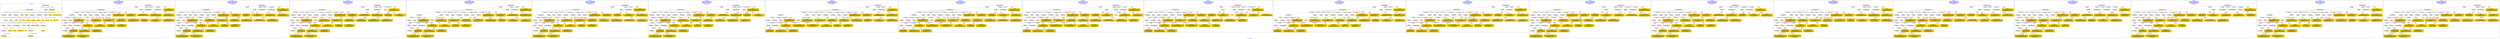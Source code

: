 digraph n0 {
fontcolor="blue"
remincross="true"
label="s28-wildlife-art.csv"
subgraph cluster_0 {
label="1-correct model"
n2[style="filled",color="white",fillcolor="lightgray",label="E12_Production1"];
n3[style="filled",color="white",fillcolor="lightgray",label="E21_Person1"];
n4[style="filled",color="white",fillcolor="lightgray",label="E55_Type2"];
n5[style="filled",color="white",fillcolor="lightgray",label="E53_Place1"];
n6[style="filled",color="white",fillcolor="lightgray",label="E69_Death1"];
n7[style="filled",color="white",fillcolor="lightgray",label="E74_Group1"];
n8[style="filled",color="white",fillcolor="lightgray",label="E82_Actor_Appellation1"];
n9[style="filled",color="white",fillcolor="lightgray",label="E67_Birth1"];
n10[shape="plaintext",style="filled",fillcolor="gold",label="Maker_URI"];
n11[style="filled",color="white",fillcolor="lightgray",label="E22_Man-Made_Object1"];
n12[style="filled",color="white",fillcolor="lightgray",label="E35_Title1"];
n13[style="filled",color="white",fillcolor="lightgray",label="E8_Acquisition1"];
n14[style="filled",color="white",fillcolor="lightgray",label="E55_Type1"];
n15[shape="plaintext",style="filled",fillcolor="gold",label="Description"];
n16[style="filled",color="white",fillcolor="lightgray",label="E54_Dimension1"];
n17[style="filled",color="white",fillcolor="lightgray",label="E40_Legal_Body1"];
n18[style="filled",color="white",fillcolor="lightgray",label="E53_Place2"];
n19[shape="plaintext",style="filled",fillcolor="gold",label="Object_URI"];
n20[style="filled",color="white",fillcolor="lightgray",label="E33_Linguistic_Object2"];
n21[style="filled",color="white",fillcolor="lightgray",label="E55_Type3"];
n22[shape="plaintext",style="filled",fillcolor="gold",label="Collector Information"];
n23[shape="plaintext",style="filled",fillcolor="gold",label="Title"];
n24[shape="plaintext",style="filled",fillcolor="gold",label="Owner"];
n25[style="filled",color="white",fillcolor="lightgray",label="E48_Place_Name1"];
n26[shape="plaintext",style="filled",fillcolor="gold",label="Place Made"];
n27[style="filled",color="white",fillcolor="lightgray",label="E52_Time-Span1"];
n28[shape="plaintext",style="filled",fillcolor="gold",label="Maker Birth Date"];
n29[style="filled",color="white",fillcolor="lightgray",label="E52_Time-Span2"];
n30[shape="plaintext",style="filled",fillcolor="gold",label="Maker Death Date"];
n31[shape="plaintext",style="filled",fillcolor="gold",label="Home Location URI"];
n32[shape="plaintext",style="filled",fillcolor="gold",label="Measurements"];
n33[shape="plaintext",style="filled",fillcolor="gold",label="Category_URI"];
n34[shape="plaintext",style="filled",fillcolor="gold",label="Category"];
n35[shape="plaintext",style="filled",fillcolor="gold",label="Materials_URI"];
n36[shape="plaintext",style="filled",fillcolor="gold",label="Materials"];
n37[shape="plaintext",style="filled",fillcolor="gold",label="Collector_Information_typeURI"];
n38[shape="plaintext",style="filled",fillcolor="gold",label="Nationality_URI"];
n39[shape="plaintext",style="filled",fillcolor="gold",label="Nationality"];
n40[shape="plaintext",style="filled",fillcolor="gold",label="Maker_Appellation_URI"];
n41[shape="plaintext",style="filled",fillcolor="gold",label="Maker"];
n42[shape="plaintext",style="filled",fillcolor="gold",label="Credit Line"];
n43[shape="plaintext",style="filled",fillcolor="gold",label="How Acquired?"];
n44[shape="plaintext",style="filled",fillcolor="gold",label="Acquisition_URI"];
}
subgraph cluster_1 {
label="candidate 0\nlink coherence:0.6829268292682927\nnode coherence:0.7560975609756098\nconfidence:0.4237398718975323\nmapping score:0.4295110283490184\ncost:536.009412\n-precision:0.59-recall:0.57"
n46[style="filled",color="white",fillcolor="lightgray",label="E12_Production1"];
n47[style="filled",color="white",fillcolor="lightgray",label="E21_Person1"];
n48[style="filled",color="white",fillcolor="lightgray",label="E55_Type1"];
n49[style="filled",color="white",fillcolor="lightgray",label="E67_Birth1"];
n50[style="filled",color="white",fillcolor="lightgray",label="E74_Group1"];
n51[style="filled",color="white",fillcolor="lightgray",label="E82_Actor_Appellation1"];
n52[style="filled",color="white",fillcolor="lightgray",label="E22_Man-Made_Object1"];
n53[style="filled",color="white",fillcolor="lightgray",label="E30_Right1"];
n54[style="filled",color="white",fillcolor="lightgray",label="E35_Title1"];
n55[style="filled",color="white",fillcolor="lightgray",label="E38_Image1"];
n56[style="filled",color="white",fillcolor="lightgray",label="E54_Dimension1"];
n57[style="filled",color="white",fillcolor="lightgray",label="E55_Type2"];
n58[style="filled",color="white",fillcolor="lightgray",label="E8_Acquisition1"];
n59[style="filled",color="white",fillcolor="lightgray",label="E33_Linguistic_Object1"];
n60[style="filled",color="white",fillcolor="lightgray",label="E55_Type3"];
n61[style="filled",color="white",fillcolor="lightgray",label="E52_Time-Span1"];
n62[style="filled",color="white",fillcolor="lightgray",label="E39_Actor1"];
n63[style="filled",color="white",fillcolor="lightgray",label="E33_Linguistic_Object2"];
n64[style="filled",color="white",fillcolor="lightgray",label="E73_Information_Object1"];
n65[shape="plaintext",style="filled",fillcolor="gold",label="Category\n[E55_Type,label,0.485]\n[E55_Type,classLink,0.275]\n[E33_Linguistic_Object,P3_has_note,0.136]\n[E73_Information_Object,P3_has_note,0.105]"];
n66[shape="plaintext",style="filled",fillcolor="gold",label="Nationality_URI\n[E74_Group,classLink,0.625]\n[E57_Material,classLink,0.188]\n[E55_Type,classLink,0.182]\n[E39_Actor,P3_has_note,0.004]"];
n67[shape="plaintext",style="filled",fillcolor="gold",label="Maker\n[E82_Actor_Appellation,label,0.35]\n[E33_Linguistic_Object,P3_has_note,0.224]\n[E8_Acquisition,P3_has_note,0.224]\n[E73_Information_Object,P3_has_note,0.202]"];
n68[shape="plaintext",style="filled",fillcolor="gold",label="Description\n[E73_Information_Object,P3_has_note,0.365]\n[E22_Man-Made_Object,P3_has_note,0.352]\n[E33_Linguistic_Object,P3_has_note,0.158]\n[E34_Inscription,P3_has_note,0.126]"];
n69[shape="plaintext",style="filled",fillcolor="gold",label="Collector Information\n[E30_Right,P3_has_note,0.274]\n[E73_Information_Object,P3_has_note,0.269]\n[E22_Man-Made_Object,P3_has_note,0.266]\n[E8_Acquisition,P3_has_note,0.191]"];
n70[shape="plaintext",style="filled",fillcolor="gold",label="Materials_URI\n[E55_Type,classLink,0.442]\n[E57_Material,classLink,0.383]\n[E74_Group,classLink,0.173]\n[E55_Type,label,0.002]"];
n71[shape="plaintext",style="filled",fillcolor="gold",label="Title\n[E73_Information_Object,P3_has_note,0.341]\n[E22_Man-Made_Object,P3_has_note,0.327]\n[E35_Title,label,0.172]\n[E33_Linguistic_Object,P3_has_note,0.16]"];
n72[shape="plaintext",style="filled",fillcolor="gold",label="Object_URI\n[E22_Man-Made_Object,classLink,0.645]\n[E39_Actor,classLink,0.143]\n[E38_Image,classLink,0.111]\n[E78_Collection,classLink,0.101]"];
n73[shape="plaintext",style="filled",fillcolor="gold",label="Category_URI\n[E55_Type,classLink,0.685]\n[E57_Material,classLink,0.159]\n[E74_Group,classLink,0.142]\n[E55_Type,label,0.015]"];
n74[shape="plaintext",style="filled",fillcolor="gold",label="How Acquired?\n[E30_Right,P3_has_note,0.41]\n[E8_Acquisition,P3_has_note,0.305]\n[E33_Linguistic_Object,P3_has_note,0.142]\n[E40_Legal_Body,label,0.142]"];
n75[shape="plaintext",style="filled",fillcolor="gold",label="Maker_URI\n[E21_Person,classLink,0.356]\n[E82_Actor_Appellation,classLink,0.271]\n[E39_Actor,classLink,0.206]\n[E22_Man-Made_Object,classLink,0.167]"];
n76[shape="plaintext",style="filled",fillcolor="gold",label="Home Location URI\n[E39_Actor,classLink,0.308]\n[E38_Image,classLink,0.239]\n[E22_Man-Made_Object,classLink,0.235]\n[E78_Collection,classLink,0.218]"];
n77[shape="plaintext",style="filled",fillcolor="gold",label="Measurements\n[E54_Dimension,P3_has_note,0.459]\n[E73_Information_Object,P3_has_note,0.199]\n[E22_Man-Made_Object,P3_has_note,0.199]\n[E34_Inscription,P3_has_note,0.143]"];
n78[shape="plaintext",style="filled",fillcolor="gold",label="Maker Birth Date\n[E52_Time-Span,P82_at_some_time_within,0.413]\n[E52_Time-Span,P82b_end_of_the_end,0.286]\n[E52_Time-Span,P82a_begin_of_the_begin,0.167]\n[E12_Production,P3_has_note,0.134]"];
n79[shape="plaintext",style="filled",fillcolor="gold",label="Place Made\n[E33_Linguistic_Object,P3_has_note,0.479]\n[E12_Production,P3_has_note,0.291]\n[E73_Information_Object,P3_has_note,0.122]\n[E22_Man-Made_Object,P3_has_note,0.108]"];
n80[shape="plaintext",style="filled",fillcolor="gold",label="Nationality\n[E44_Place_Appellation,label,0.493]\n[E33_Linguistic_Object,P3_has_note,0.232]\n[E12_Production,P3_has_note,0.216]\n[E39_Actor,P3_has_note,0.058]"];
n81[shape="plaintext",style="filled",fillcolor="gold",label="Maker_Appellation_URI\n[E82_Actor_Appellation,classLink,0.842]\n[E21_Person,classLink,0.07]\n[E39_Actor,classLink,0.049]\n[E22_Man-Made_Object,classLink,0.039]"];
n82[shape="plaintext",style="filled",fillcolor="gold",label="Materials\n[E55_Type,label,0.355]\n[E29_Design_or_Procedure,P3_has_note,0.318]\n[E57_Material,label,0.183]\n[E57_Material,classLink,0.144]"];
n83[shape="plaintext",style="filled",fillcolor="gold",label="Credit Line\n[E8_Acquisition,P3_has_note,0.321]\n[E30_Right,P3_has_note,0.319]\n[E33_Linguistic_Object,P3_has_note,0.196]\n[E73_Information_Object,P3_has_note,0.164]"];
n84[shape="plaintext",style="filled",fillcolor="gold",label="Maker Death Date\n[E52_Time-Span,P82b_end_of_the_end,0.545]\n[E52_Time-Span,P82_at_some_time_within,0.259]\n[E12_Production,P3_has_note,0.15]\n[E35_Title,label,0.046]"];
n85[shape="plaintext",style="filled",fillcolor="gold",label="Owner\n[E30_Right,P3_has_note,0.369]\n[E8_Acquisition,P3_has_note,0.285]\n[E40_Legal_Body,label,0.179]\n[E33_Linguistic_Object,P3_has_note,0.167]"];
n86[shape="plaintext",style="filled",fillcolor="gold",label="Collector_Information_typeURI\n[E55_Type,classLink,0.989]\n[E22_Man-Made_Object,P3_has_note,0.006]\n[E73_Information_Object,P3_has_note,0.006]"];
n87[shape="plaintext",style="filled",fillcolor="gold",label="Acquisition_URI\n[E22_Man-Made_Object,classLink,0.589]\n[E39_Actor,classLink,0.166]\n[E38_Image,classLink,0.128]\n[E78_Collection,classLink,0.117]"];
}
subgraph cluster_2 {
label="candidate 1\nlink coherence:0.6829268292682927\nnode coherence:0.7560975609756098\nconfidence:0.4237398718975323\nmapping score:0.4295110283490184\ncost:536.009422\n-precision:0.56-recall:0.55"
n89[style="filled",color="white",fillcolor="lightgray",label="E12_Production1"];
n90[style="filled",color="white",fillcolor="lightgray",label="E21_Person1"];
n91[style="filled",color="white",fillcolor="lightgray",label="E55_Type1"];
n92[style="filled",color="white",fillcolor="lightgray",label="E67_Birth1"];
n93[style="filled",color="white",fillcolor="lightgray",label="E74_Group1"];
n94[style="filled",color="white",fillcolor="lightgray",label="E82_Actor_Appellation1"];
n95[style="filled",color="white",fillcolor="lightgray",label="E22_Man-Made_Object1"];
n96[style="filled",color="white",fillcolor="lightgray",label="E30_Right1"];
n97[style="filled",color="white",fillcolor="lightgray",label="E35_Title1"];
n98[style="filled",color="white",fillcolor="lightgray",label="E38_Image1"];
n99[style="filled",color="white",fillcolor="lightgray",label="E54_Dimension1"];
n100[style="filled",color="white",fillcolor="lightgray",label="E55_Type3"];
n101[style="filled",color="white",fillcolor="lightgray",label="E8_Acquisition1"];
n102[style="filled",color="white",fillcolor="lightgray",label="E33_Linguistic_Object2"];
n103[style="filled",color="white",fillcolor="lightgray",label="E55_Type2"];
n104[style="filled",color="white",fillcolor="lightgray",label="E52_Time-Span1"];
n105[style="filled",color="white",fillcolor="lightgray",label="E39_Actor1"];
n106[style="filled",color="white",fillcolor="lightgray",label="E33_Linguistic_Object1"];
n107[style="filled",color="white",fillcolor="lightgray",label="E73_Information_Object1"];
n108[shape="plaintext",style="filled",fillcolor="gold",label="Category\n[E55_Type,label,0.485]\n[E55_Type,classLink,0.275]\n[E33_Linguistic_Object,P3_has_note,0.136]\n[E73_Information_Object,P3_has_note,0.105]"];
n109[shape="plaintext",style="filled",fillcolor="gold",label="Nationality_URI\n[E74_Group,classLink,0.625]\n[E57_Material,classLink,0.188]\n[E55_Type,classLink,0.182]\n[E39_Actor,P3_has_note,0.004]"];
n110[shape="plaintext",style="filled",fillcolor="gold",label="Maker\n[E82_Actor_Appellation,label,0.35]\n[E33_Linguistic_Object,P3_has_note,0.224]\n[E8_Acquisition,P3_has_note,0.224]\n[E73_Information_Object,P3_has_note,0.202]"];
n111[shape="plaintext",style="filled",fillcolor="gold",label="Description\n[E73_Information_Object,P3_has_note,0.365]\n[E22_Man-Made_Object,P3_has_note,0.352]\n[E33_Linguistic_Object,P3_has_note,0.158]\n[E34_Inscription,P3_has_note,0.126]"];
n112[shape="plaintext",style="filled",fillcolor="gold",label="Collector Information\n[E30_Right,P3_has_note,0.274]\n[E73_Information_Object,P3_has_note,0.269]\n[E22_Man-Made_Object,P3_has_note,0.266]\n[E8_Acquisition,P3_has_note,0.191]"];
n113[shape="plaintext",style="filled",fillcolor="gold",label="Materials_URI\n[E55_Type,classLink,0.442]\n[E57_Material,classLink,0.383]\n[E74_Group,classLink,0.173]\n[E55_Type,label,0.002]"];
n114[shape="plaintext",style="filled",fillcolor="gold",label="Title\n[E73_Information_Object,P3_has_note,0.341]\n[E22_Man-Made_Object,P3_has_note,0.327]\n[E35_Title,label,0.172]\n[E33_Linguistic_Object,P3_has_note,0.16]"];
n115[shape="plaintext",style="filled",fillcolor="gold",label="Object_URI\n[E22_Man-Made_Object,classLink,0.645]\n[E39_Actor,classLink,0.143]\n[E38_Image,classLink,0.111]\n[E78_Collection,classLink,0.101]"];
n116[shape="plaintext",style="filled",fillcolor="gold",label="Category_URI\n[E55_Type,classLink,0.685]\n[E57_Material,classLink,0.159]\n[E74_Group,classLink,0.142]\n[E55_Type,label,0.015]"];
n117[shape="plaintext",style="filled",fillcolor="gold",label="How Acquired?\n[E30_Right,P3_has_note,0.41]\n[E8_Acquisition,P3_has_note,0.305]\n[E33_Linguistic_Object,P3_has_note,0.142]\n[E40_Legal_Body,label,0.142]"];
n118[shape="plaintext",style="filled",fillcolor="gold",label="Maker_URI\n[E21_Person,classLink,0.356]\n[E82_Actor_Appellation,classLink,0.271]\n[E39_Actor,classLink,0.206]\n[E22_Man-Made_Object,classLink,0.167]"];
n119[shape="plaintext",style="filled",fillcolor="gold",label="Home Location URI\n[E39_Actor,classLink,0.308]\n[E38_Image,classLink,0.239]\n[E22_Man-Made_Object,classLink,0.235]\n[E78_Collection,classLink,0.218]"];
n120[shape="plaintext",style="filled",fillcolor="gold",label="Measurements\n[E54_Dimension,P3_has_note,0.459]\n[E73_Information_Object,P3_has_note,0.199]\n[E22_Man-Made_Object,P3_has_note,0.199]\n[E34_Inscription,P3_has_note,0.143]"];
n121[shape="plaintext",style="filled",fillcolor="gold",label="Maker Birth Date\n[E52_Time-Span,P82_at_some_time_within,0.413]\n[E52_Time-Span,P82b_end_of_the_end,0.286]\n[E52_Time-Span,P82a_begin_of_the_begin,0.167]\n[E12_Production,P3_has_note,0.134]"];
n122[shape="plaintext",style="filled",fillcolor="gold",label="Place Made\n[E33_Linguistic_Object,P3_has_note,0.479]\n[E12_Production,P3_has_note,0.291]\n[E73_Information_Object,P3_has_note,0.122]\n[E22_Man-Made_Object,P3_has_note,0.108]"];
n123[shape="plaintext",style="filled",fillcolor="gold",label="Nationality\n[E44_Place_Appellation,label,0.493]\n[E33_Linguistic_Object,P3_has_note,0.232]\n[E12_Production,P3_has_note,0.216]\n[E39_Actor,P3_has_note,0.058]"];
n124[shape="plaintext",style="filled",fillcolor="gold",label="Maker_Appellation_URI\n[E82_Actor_Appellation,classLink,0.842]\n[E21_Person,classLink,0.07]\n[E39_Actor,classLink,0.049]\n[E22_Man-Made_Object,classLink,0.039]"];
n125[shape="plaintext",style="filled",fillcolor="gold",label="Materials\n[E55_Type,label,0.355]\n[E29_Design_or_Procedure,P3_has_note,0.318]\n[E57_Material,label,0.183]\n[E57_Material,classLink,0.144]"];
n126[shape="plaintext",style="filled",fillcolor="gold",label="Credit Line\n[E8_Acquisition,P3_has_note,0.321]\n[E30_Right,P3_has_note,0.319]\n[E33_Linguistic_Object,P3_has_note,0.196]\n[E73_Information_Object,P3_has_note,0.164]"];
n127[shape="plaintext",style="filled",fillcolor="gold",label="Maker Death Date\n[E52_Time-Span,P82b_end_of_the_end,0.545]\n[E52_Time-Span,P82_at_some_time_within,0.259]\n[E12_Production,P3_has_note,0.15]\n[E35_Title,label,0.046]"];
n128[shape="plaintext",style="filled",fillcolor="gold",label="Owner\n[E30_Right,P3_has_note,0.369]\n[E8_Acquisition,P3_has_note,0.285]\n[E40_Legal_Body,label,0.179]\n[E33_Linguistic_Object,P3_has_note,0.167]"];
n129[shape="plaintext",style="filled",fillcolor="gold",label="Collector_Information_typeURI\n[E55_Type,classLink,0.989]\n[E22_Man-Made_Object,P3_has_note,0.006]\n[E73_Information_Object,P3_has_note,0.006]"];
n130[shape="plaintext",style="filled",fillcolor="gold",label="Acquisition_URI\n[E22_Man-Made_Object,classLink,0.589]\n[E39_Actor,classLink,0.166]\n[E38_Image,classLink,0.128]\n[E78_Collection,classLink,0.117]"];
}
subgraph cluster_3 {
label="candidate 10\nlink coherence:0.6829268292682927\nnode coherence:0.7560975609756098\nconfidence:0.41881510074298495\nmapping score:0.42786943796416926\ncost:437.009422\n-precision:0.61-recall:0.6"
n132[style="filled",color="white",fillcolor="lightgray",label="E12_Production1"];
n133[style="filled",color="white",fillcolor="lightgray",label="E21_Person1"];
n134[style="filled",color="white",fillcolor="lightgray",label="E55_Type1"];
n135[style="filled",color="white",fillcolor="lightgray",label="E67_Birth1"];
n136[style="filled",color="white",fillcolor="lightgray",label="E74_Group1"];
n137[style="filled",color="white",fillcolor="lightgray",label="E82_Actor_Appellation1"];
n138[style="filled",color="white",fillcolor="lightgray",label="E22_Man-Made_Object1"];
n139[style="filled",color="white",fillcolor="lightgray",label="E30_Right1"];
n140[style="filled",color="white",fillcolor="lightgray",label="E35_Title1"];
n141[style="filled",color="white",fillcolor="lightgray",label="E38_Image1"];
n142[style="filled",color="white",fillcolor="lightgray",label="E40_Legal_Body1"];
n143[style="filled",color="white",fillcolor="lightgray",label="E54_Dimension1"];
n144[style="filled",color="white",fillcolor="lightgray",label="E8_Acquisition1"];
n145[style="filled",color="white",fillcolor="lightgray",label="E33_Linguistic_Object1"];
n146[style="filled",color="white",fillcolor="lightgray",label="E55_Type3"];
n147[style="filled",color="white",fillcolor="lightgray",label="E52_Time-Span1"];
n148[style="filled",color="white",fillcolor="lightgray",label="E39_Actor1"];
n149[style="filled",color="white",fillcolor="lightgray",label="E33_Linguistic_Object2"];
n150[style="filled",color="white",fillcolor="lightgray",label="E55_Type2"];
n151[shape="plaintext",style="filled",fillcolor="gold",label="Category\n[E55_Type,label,0.485]\n[E55_Type,classLink,0.275]\n[E33_Linguistic_Object,P3_has_note,0.136]\n[E73_Information_Object,P3_has_note,0.105]"];
n152[shape="plaintext",style="filled",fillcolor="gold",label="How Acquired?\n[E30_Right,P3_has_note,0.41]\n[E8_Acquisition,P3_has_note,0.305]\n[E33_Linguistic_Object,P3_has_note,0.142]\n[E40_Legal_Body,label,0.142]"];
n153[shape="plaintext",style="filled",fillcolor="gold",label="Nationality_URI\n[E74_Group,classLink,0.625]\n[E57_Material,classLink,0.188]\n[E55_Type,classLink,0.182]\n[E39_Actor,P3_has_note,0.004]"];
n154[shape="plaintext",style="filled",fillcolor="gold",label="Maker\n[E82_Actor_Appellation,label,0.35]\n[E33_Linguistic_Object,P3_has_note,0.224]\n[E8_Acquisition,P3_has_note,0.224]\n[E73_Information_Object,P3_has_note,0.202]"];
n155[shape="plaintext",style="filled",fillcolor="gold",label="Description\n[E73_Information_Object,P3_has_note,0.365]\n[E22_Man-Made_Object,P3_has_note,0.352]\n[E33_Linguistic_Object,P3_has_note,0.158]\n[E34_Inscription,P3_has_note,0.126]"];
n156[shape="plaintext",style="filled",fillcolor="gold",label="Collector Information\n[E30_Right,P3_has_note,0.274]\n[E73_Information_Object,P3_has_note,0.269]\n[E22_Man-Made_Object,P3_has_note,0.266]\n[E8_Acquisition,P3_has_note,0.191]"];
n157[shape="plaintext",style="filled",fillcolor="gold",label="Materials_URI\n[E55_Type,classLink,0.442]\n[E57_Material,classLink,0.383]\n[E74_Group,classLink,0.173]\n[E55_Type,label,0.002]"];
n158[shape="plaintext",style="filled",fillcolor="gold",label="Title\n[E73_Information_Object,P3_has_note,0.341]\n[E22_Man-Made_Object,P3_has_note,0.327]\n[E35_Title,label,0.172]\n[E33_Linguistic_Object,P3_has_note,0.16]"];
n159[shape="plaintext",style="filled",fillcolor="gold",label="Object_URI\n[E22_Man-Made_Object,classLink,0.645]\n[E39_Actor,classLink,0.143]\n[E38_Image,classLink,0.111]\n[E78_Collection,classLink,0.101]"];
n160[shape="plaintext",style="filled",fillcolor="gold",label="Category_URI\n[E55_Type,classLink,0.685]\n[E57_Material,classLink,0.159]\n[E74_Group,classLink,0.142]\n[E55_Type,label,0.015]"];
n161[shape="plaintext",style="filled",fillcolor="gold",label="Credit Line\n[E8_Acquisition,P3_has_note,0.321]\n[E30_Right,P3_has_note,0.319]\n[E33_Linguistic_Object,P3_has_note,0.196]\n[E73_Information_Object,P3_has_note,0.164]"];
n162[shape="plaintext",style="filled",fillcolor="gold",label="Maker_URI\n[E21_Person,classLink,0.356]\n[E82_Actor_Appellation,classLink,0.271]\n[E39_Actor,classLink,0.206]\n[E22_Man-Made_Object,classLink,0.167]"];
n163[shape="plaintext",style="filled",fillcolor="gold",label="Home Location URI\n[E39_Actor,classLink,0.308]\n[E38_Image,classLink,0.239]\n[E22_Man-Made_Object,classLink,0.235]\n[E78_Collection,classLink,0.218]"];
n164[shape="plaintext",style="filled",fillcolor="gold",label="Measurements\n[E54_Dimension,P3_has_note,0.459]\n[E73_Information_Object,P3_has_note,0.199]\n[E22_Man-Made_Object,P3_has_note,0.199]\n[E34_Inscription,P3_has_note,0.143]"];
n165[shape="plaintext",style="filled",fillcolor="gold",label="Maker Birth Date\n[E52_Time-Span,P82_at_some_time_within,0.413]\n[E52_Time-Span,P82b_end_of_the_end,0.286]\n[E52_Time-Span,P82a_begin_of_the_begin,0.167]\n[E12_Production,P3_has_note,0.134]"];
n166[shape="plaintext",style="filled",fillcolor="gold",label="Place Made\n[E33_Linguistic_Object,P3_has_note,0.479]\n[E12_Production,P3_has_note,0.291]\n[E73_Information_Object,P3_has_note,0.122]\n[E22_Man-Made_Object,P3_has_note,0.108]"];
n167[shape="plaintext",style="filled",fillcolor="gold",label="Nationality\n[E44_Place_Appellation,label,0.493]\n[E33_Linguistic_Object,P3_has_note,0.232]\n[E12_Production,P3_has_note,0.216]\n[E39_Actor,P3_has_note,0.058]"];
n168[shape="plaintext",style="filled",fillcolor="gold",label="Maker_Appellation_URI\n[E82_Actor_Appellation,classLink,0.842]\n[E21_Person,classLink,0.07]\n[E39_Actor,classLink,0.049]\n[E22_Man-Made_Object,classLink,0.039]"];
n169[shape="plaintext",style="filled",fillcolor="gold",label="Materials\n[E55_Type,label,0.355]\n[E29_Design_or_Procedure,P3_has_note,0.318]\n[E57_Material,label,0.183]\n[E57_Material,classLink,0.144]"];
n170[shape="plaintext",style="filled",fillcolor="gold",label="Maker Death Date\n[E52_Time-Span,P82b_end_of_the_end,0.545]\n[E52_Time-Span,P82_at_some_time_within,0.259]\n[E12_Production,P3_has_note,0.15]\n[E35_Title,label,0.046]"];
n171[shape="plaintext",style="filled",fillcolor="gold",label="Owner\n[E30_Right,P3_has_note,0.369]\n[E8_Acquisition,P3_has_note,0.285]\n[E40_Legal_Body,label,0.179]\n[E33_Linguistic_Object,P3_has_note,0.167]"];
n172[shape="plaintext",style="filled",fillcolor="gold",label="Collector_Information_typeURI\n[E55_Type,classLink,0.989]\n[E22_Man-Made_Object,P3_has_note,0.006]\n[E73_Information_Object,P3_has_note,0.006]"];
n173[shape="plaintext",style="filled",fillcolor="gold",label="Acquisition_URI\n[E22_Man-Made_Object,classLink,0.589]\n[E39_Actor,classLink,0.166]\n[E38_Image,classLink,0.128]\n[E78_Collection,classLink,0.117]"];
}
subgraph cluster_4 {
label="candidate 11\nlink coherence:0.6829268292682927\nnode coherence:0.7560975609756098\nconfidence:0.41879759741860356\nmapping score:0.4278636035227088\ncost:337.9994\n-precision:0.59-recall:0.57"
n175[style="filled",color="white",fillcolor="lightgray",label="E12_Production1"];
n176[style="filled",color="white",fillcolor="lightgray",label="E21_Person1"];
n177[style="filled",color="white",fillcolor="lightgray",label="E55_Type1"];
n178[style="filled",color="white",fillcolor="lightgray",label="E67_Birth1"];
n179[style="filled",color="white",fillcolor="lightgray",label="E74_Group1"];
n180[style="filled",color="white",fillcolor="lightgray",label="E82_Actor_Appellation1"];
n181[style="filled",color="white",fillcolor="lightgray",label="E22_Man-Made_Object1"];
n182[style="filled",color="white",fillcolor="lightgray",label="E30_Right1"];
n183[style="filled",color="white",fillcolor="lightgray",label="E35_Title1"];
n184[style="filled",color="white",fillcolor="lightgray",label="E38_Image1"];
n185[style="filled",color="white",fillcolor="lightgray",label="E40_Legal_Body1"];
n186[style="filled",color="white",fillcolor="lightgray",label="E54_Dimension1"];
n187[style="filled",color="white",fillcolor="lightgray",label="E55_Type2"];
n188[style="filled",color="white",fillcolor="lightgray",label="E8_Acquisition1"];
n189[style="filled",color="white",fillcolor="lightgray",label="E33_Linguistic_Object1"];
n190[style="filled",color="white",fillcolor="lightgray",label="E55_Type3"];
n191[style="filled",color="white",fillcolor="lightgray",label="E52_Time-Span1"];
n192[style="filled",color="white",fillcolor="lightgray",label="E39_Actor1"];
n193[style="filled",color="white",fillcolor="lightgray",label="E33_Linguistic_Object2"];
n194[shape="plaintext",style="filled",fillcolor="gold",label="Category\n[E55_Type,label,0.485]\n[E55_Type,classLink,0.275]\n[E33_Linguistic_Object,P3_has_note,0.136]\n[E73_Information_Object,P3_has_note,0.105]"];
n195[shape="plaintext",style="filled",fillcolor="gold",label="How Acquired?\n[E30_Right,P3_has_note,0.41]\n[E8_Acquisition,P3_has_note,0.305]\n[E33_Linguistic_Object,P3_has_note,0.142]\n[E40_Legal_Body,label,0.142]"];
n196[shape="plaintext",style="filled",fillcolor="gold",label="Nationality_URI\n[E74_Group,classLink,0.625]\n[E57_Material,classLink,0.188]\n[E55_Type,classLink,0.182]\n[E39_Actor,P3_has_note,0.004]"];
n197[shape="plaintext",style="filled",fillcolor="gold",label="Maker\n[E82_Actor_Appellation,label,0.35]\n[E33_Linguistic_Object,P3_has_note,0.224]\n[E8_Acquisition,P3_has_note,0.224]\n[E73_Information_Object,P3_has_note,0.202]"];
n198[shape="plaintext",style="filled",fillcolor="gold",label="Collector Information\n[E30_Right,P3_has_note,0.274]\n[E73_Information_Object,P3_has_note,0.269]\n[E22_Man-Made_Object,P3_has_note,0.266]\n[E8_Acquisition,P3_has_note,0.191]"];
n199[shape="plaintext",style="filled",fillcolor="gold",label="Owner\n[E30_Right,P3_has_note,0.369]\n[E8_Acquisition,P3_has_note,0.285]\n[E40_Legal_Body,label,0.179]\n[E33_Linguistic_Object,P3_has_note,0.167]"];
n200[shape="plaintext",style="filled",fillcolor="gold",label="Materials_URI\n[E55_Type,classLink,0.442]\n[E57_Material,classLink,0.383]\n[E74_Group,classLink,0.173]\n[E55_Type,label,0.002]"];
n201[shape="plaintext",style="filled",fillcolor="gold",label="Title\n[E73_Information_Object,P3_has_note,0.341]\n[E22_Man-Made_Object,P3_has_note,0.327]\n[E35_Title,label,0.172]\n[E33_Linguistic_Object,P3_has_note,0.16]"];
n202[shape="plaintext",style="filled",fillcolor="gold",label="Object_URI\n[E22_Man-Made_Object,classLink,0.645]\n[E39_Actor,classLink,0.143]\n[E38_Image,classLink,0.111]\n[E78_Collection,classLink,0.101]"];
n203[shape="plaintext",style="filled",fillcolor="gold",label="Category_URI\n[E55_Type,classLink,0.685]\n[E57_Material,classLink,0.159]\n[E74_Group,classLink,0.142]\n[E55_Type,label,0.015]"];
n204[shape="plaintext",style="filled",fillcolor="gold",label="Credit Line\n[E8_Acquisition,P3_has_note,0.321]\n[E30_Right,P3_has_note,0.319]\n[E33_Linguistic_Object,P3_has_note,0.196]\n[E73_Information_Object,P3_has_note,0.164]"];
n205[shape="plaintext",style="filled",fillcolor="gold",label="Maker_URI\n[E21_Person,classLink,0.356]\n[E82_Actor_Appellation,classLink,0.271]\n[E39_Actor,classLink,0.206]\n[E22_Man-Made_Object,classLink,0.167]"];
n206[shape="plaintext",style="filled",fillcolor="gold",label="Home Location URI\n[E39_Actor,classLink,0.308]\n[E38_Image,classLink,0.239]\n[E22_Man-Made_Object,classLink,0.235]\n[E78_Collection,classLink,0.218]"];
n207[shape="plaintext",style="filled",fillcolor="gold",label="Measurements\n[E54_Dimension,P3_has_note,0.459]\n[E73_Information_Object,P3_has_note,0.199]\n[E22_Man-Made_Object,P3_has_note,0.199]\n[E34_Inscription,P3_has_note,0.143]"];
n208[shape="plaintext",style="filled",fillcolor="gold",label="Maker Birth Date\n[E52_Time-Span,P82_at_some_time_within,0.413]\n[E52_Time-Span,P82b_end_of_the_end,0.286]\n[E52_Time-Span,P82a_begin_of_the_begin,0.167]\n[E12_Production,P3_has_note,0.134]"];
n209[shape="plaintext",style="filled",fillcolor="gold",label="Description\n[E73_Information_Object,P3_has_note,0.365]\n[E22_Man-Made_Object,P3_has_note,0.352]\n[E33_Linguistic_Object,P3_has_note,0.158]\n[E34_Inscription,P3_has_note,0.126]"];
n210[shape="plaintext",style="filled",fillcolor="gold",label="Nationality\n[E44_Place_Appellation,label,0.493]\n[E33_Linguistic_Object,P3_has_note,0.232]\n[E12_Production,P3_has_note,0.216]\n[E39_Actor,P3_has_note,0.058]"];
n211[shape="plaintext",style="filled",fillcolor="gold",label="Maker_Appellation_URI\n[E82_Actor_Appellation,classLink,0.842]\n[E21_Person,classLink,0.07]\n[E39_Actor,classLink,0.049]\n[E22_Man-Made_Object,classLink,0.039]"];
n212[shape="plaintext",style="filled",fillcolor="gold",label="Materials\n[E55_Type,label,0.355]\n[E29_Design_or_Procedure,P3_has_note,0.318]\n[E57_Material,label,0.183]\n[E57_Material,classLink,0.144]"];
n213[shape="plaintext",style="filled",fillcolor="gold",label="Maker Death Date\n[E52_Time-Span,P82b_end_of_the_end,0.545]\n[E52_Time-Span,P82_at_some_time_within,0.259]\n[E12_Production,P3_has_note,0.15]\n[E35_Title,label,0.046]"];
n214[shape="plaintext",style="filled",fillcolor="gold",label="Place Made\n[E33_Linguistic_Object,P3_has_note,0.479]\n[E12_Production,P3_has_note,0.291]\n[E73_Information_Object,P3_has_note,0.122]\n[E22_Man-Made_Object,P3_has_note,0.108]"];
n215[shape="plaintext",style="filled",fillcolor="gold",label="Collector_Information_typeURI\n[E55_Type,classLink,0.989]\n[E22_Man-Made_Object,P3_has_note,0.006]\n[E73_Information_Object,P3_has_note,0.006]"];
n216[shape="plaintext",style="filled",fillcolor="gold",label="Acquisition_URI\n[E22_Man-Made_Object,classLink,0.589]\n[E39_Actor,classLink,0.166]\n[E38_Image,classLink,0.128]\n[E78_Collection,classLink,0.117]"];
}
subgraph cluster_5 {
label="candidate 12\nlink coherence:0.6829268292682927\nnode coherence:0.7560975609756098\nconfidence:0.41879759741860356\nmapping score:0.4278636035227088\ncost:337.99941\n-precision:0.56-recall:0.55"
n218[style="filled",color="white",fillcolor="lightgray",label="E12_Production1"];
n219[style="filled",color="white",fillcolor="lightgray",label="E21_Person1"];
n220[style="filled",color="white",fillcolor="lightgray",label="E55_Type1"];
n221[style="filled",color="white",fillcolor="lightgray",label="E67_Birth1"];
n222[style="filled",color="white",fillcolor="lightgray",label="E74_Group1"];
n223[style="filled",color="white",fillcolor="lightgray",label="E82_Actor_Appellation1"];
n224[style="filled",color="white",fillcolor="lightgray",label="E22_Man-Made_Object1"];
n225[style="filled",color="white",fillcolor="lightgray",label="E30_Right1"];
n226[style="filled",color="white",fillcolor="lightgray",label="E35_Title1"];
n227[style="filled",color="white",fillcolor="lightgray",label="E38_Image1"];
n228[style="filled",color="white",fillcolor="lightgray",label="E40_Legal_Body1"];
n229[style="filled",color="white",fillcolor="lightgray",label="E54_Dimension1"];
n230[style="filled",color="white",fillcolor="lightgray",label="E55_Type3"];
n231[style="filled",color="white",fillcolor="lightgray",label="E8_Acquisition1"];
n232[style="filled",color="white",fillcolor="lightgray",label="E33_Linguistic_Object2"];
n233[style="filled",color="white",fillcolor="lightgray",label="E55_Type2"];
n234[style="filled",color="white",fillcolor="lightgray",label="E52_Time-Span1"];
n235[style="filled",color="white",fillcolor="lightgray",label="E39_Actor1"];
n236[style="filled",color="white",fillcolor="lightgray",label="E33_Linguistic_Object1"];
n237[shape="plaintext",style="filled",fillcolor="gold",label="Category\n[E55_Type,label,0.485]\n[E55_Type,classLink,0.275]\n[E33_Linguistic_Object,P3_has_note,0.136]\n[E73_Information_Object,P3_has_note,0.105]"];
n238[shape="plaintext",style="filled",fillcolor="gold",label="How Acquired?\n[E30_Right,P3_has_note,0.41]\n[E8_Acquisition,P3_has_note,0.305]\n[E33_Linguistic_Object,P3_has_note,0.142]\n[E40_Legal_Body,label,0.142]"];
n239[shape="plaintext",style="filled",fillcolor="gold",label="Nationality_URI\n[E74_Group,classLink,0.625]\n[E57_Material,classLink,0.188]\n[E55_Type,classLink,0.182]\n[E39_Actor,P3_has_note,0.004]"];
n240[shape="plaintext",style="filled",fillcolor="gold",label="Maker\n[E82_Actor_Appellation,label,0.35]\n[E33_Linguistic_Object,P3_has_note,0.224]\n[E8_Acquisition,P3_has_note,0.224]\n[E73_Information_Object,P3_has_note,0.202]"];
n241[shape="plaintext",style="filled",fillcolor="gold",label="Collector Information\n[E30_Right,P3_has_note,0.274]\n[E73_Information_Object,P3_has_note,0.269]\n[E22_Man-Made_Object,P3_has_note,0.266]\n[E8_Acquisition,P3_has_note,0.191]"];
n242[shape="plaintext",style="filled",fillcolor="gold",label="Owner\n[E30_Right,P3_has_note,0.369]\n[E8_Acquisition,P3_has_note,0.285]\n[E40_Legal_Body,label,0.179]\n[E33_Linguistic_Object,P3_has_note,0.167]"];
n243[shape="plaintext",style="filled",fillcolor="gold",label="Materials_URI\n[E55_Type,classLink,0.442]\n[E57_Material,classLink,0.383]\n[E74_Group,classLink,0.173]\n[E55_Type,label,0.002]"];
n244[shape="plaintext",style="filled",fillcolor="gold",label="Title\n[E73_Information_Object,P3_has_note,0.341]\n[E22_Man-Made_Object,P3_has_note,0.327]\n[E35_Title,label,0.172]\n[E33_Linguistic_Object,P3_has_note,0.16]"];
n245[shape="plaintext",style="filled",fillcolor="gold",label="Object_URI\n[E22_Man-Made_Object,classLink,0.645]\n[E39_Actor,classLink,0.143]\n[E38_Image,classLink,0.111]\n[E78_Collection,classLink,0.101]"];
n246[shape="plaintext",style="filled",fillcolor="gold",label="Category_URI\n[E55_Type,classLink,0.685]\n[E57_Material,classLink,0.159]\n[E74_Group,classLink,0.142]\n[E55_Type,label,0.015]"];
n247[shape="plaintext",style="filled",fillcolor="gold",label="Credit Line\n[E8_Acquisition,P3_has_note,0.321]\n[E30_Right,P3_has_note,0.319]\n[E33_Linguistic_Object,P3_has_note,0.196]\n[E73_Information_Object,P3_has_note,0.164]"];
n248[shape="plaintext",style="filled",fillcolor="gold",label="Maker_URI\n[E21_Person,classLink,0.356]\n[E82_Actor_Appellation,classLink,0.271]\n[E39_Actor,classLink,0.206]\n[E22_Man-Made_Object,classLink,0.167]"];
n249[shape="plaintext",style="filled",fillcolor="gold",label="Home Location URI\n[E39_Actor,classLink,0.308]\n[E38_Image,classLink,0.239]\n[E22_Man-Made_Object,classLink,0.235]\n[E78_Collection,classLink,0.218]"];
n250[shape="plaintext",style="filled",fillcolor="gold",label="Measurements\n[E54_Dimension,P3_has_note,0.459]\n[E73_Information_Object,P3_has_note,0.199]\n[E22_Man-Made_Object,P3_has_note,0.199]\n[E34_Inscription,P3_has_note,0.143]"];
n251[shape="plaintext",style="filled",fillcolor="gold",label="Maker Birth Date\n[E52_Time-Span,P82_at_some_time_within,0.413]\n[E52_Time-Span,P82b_end_of_the_end,0.286]\n[E52_Time-Span,P82a_begin_of_the_begin,0.167]\n[E12_Production,P3_has_note,0.134]"];
n252[shape="plaintext",style="filled",fillcolor="gold",label="Description\n[E73_Information_Object,P3_has_note,0.365]\n[E22_Man-Made_Object,P3_has_note,0.352]\n[E33_Linguistic_Object,P3_has_note,0.158]\n[E34_Inscription,P3_has_note,0.126]"];
n253[shape="plaintext",style="filled",fillcolor="gold",label="Nationality\n[E44_Place_Appellation,label,0.493]\n[E33_Linguistic_Object,P3_has_note,0.232]\n[E12_Production,P3_has_note,0.216]\n[E39_Actor,P3_has_note,0.058]"];
n254[shape="plaintext",style="filled",fillcolor="gold",label="Maker_Appellation_URI\n[E82_Actor_Appellation,classLink,0.842]\n[E21_Person,classLink,0.07]\n[E39_Actor,classLink,0.049]\n[E22_Man-Made_Object,classLink,0.039]"];
n255[shape="plaintext",style="filled",fillcolor="gold",label="Materials\n[E55_Type,label,0.355]\n[E29_Design_or_Procedure,P3_has_note,0.318]\n[E57_Material,label,0.183]\n[E57_Material,classLink,0.144]"];
n256[shape="plaintext",style="filled",fillcolor="gold",label="Maker Death Date\n[E52_Time-Span,P82b_end_of_the_end,0.545]\n[E52_Time-Span,P82_at_some_time_within,0.259]\n[E12_Production,P3_has_note,0.15]\n[E35_Title,label,0.046]"];
n257[shape="plaintext",style="filled",fillcolor="gold",label="Place Made\n[E33_Linguistic_Object,P3_has_note,0.479]\n[E12_Production,P3_has_note,0.291]\n[E73_Information_Object,P3_has_note,0.122]\n[E22_Man-Made_Object,P3_has_note,0.108]"];
n258[shape="plaintext",style="filled",fillcolor="gold",label="Collector_Information_typeURI\n[E55_Type,classLink,0.989]\n[E22_Man-Made_Object,P3_has_note,0.006]\n[E73_Information_Object,P3_has_note,0.006]"];
n259[shape="plaintext",style="filled",fillcolor="gold",label="Acquisition_URI\n[E22_Man-Made_Object,classLink,0.589]\n[E39_Actor,classLink,0.166]\n[E38_Image,classLink,0.128]\n[E78_Collection,classLink,0.117]"];
}
subgraph cluster_6 {
label="candidate 13\nlink coherence:0.6829268292682927\nnode coherence:0.7560975609756098\nconfidence:0.41879759741860356\nmapping score:0.4278636035227088\ncost:437.009422\n-precision:0.59-recall:0.57"
n261[style="filled",color="white",fillcolor="lightgray",label="E12_Production1"];
n262[style="filled",color="white",fillcolor="lightgray",label="E21_Person1"];
n263[style="filled",color="white",fillcolor="lightgray",label="E55_Type1"];
n264[style="filled",color="white",fillcolor="lightgray",label="E67_Birth1"];
n265[style="filled",color="white",fillcolor="lightgray",label="E74_Group1"];
n266[style="filled",color="white",fillcolor="lightgray",label="E82_Actor_Appellation1"];
n267[style="filled",color="white",fillcolor="lightgray",label="E22_Man-Made_Object1"];
n268[style="filled",color="white",fillcolor="lightgray",label="E30_Right1"];
n269[style="filled",color="white",fillcolor="lightgray",label="E35_Title1"];
n270[style="filled",color="white",fillcolor="lightgray",label="E38_Image1"];
n271[style="filled",color="white",fillcolor="lightgray",label="E40_Legal_Body1"];
n272[style="filled",color="white",fillcolor="lightgray",label="E54_Dimension1"];
n273[style="filled",color="white",fillcolor="lightgray",label="E8_Acquisition1"];
n274[style="filled",color="white",fillcolor="lightgray",label="E33_Linguistic_Object1"];
n275[style="filled",color="white",fillcolor="lightgray",label="E55_Type3"];
n276[style="filled",color="white",fillcolor="lightgray",label="E52_Time-Span1"];
n277[style="filled",color="white",fillcolor="lightgray",label="E39_Actor1"];
n278[style="filled",color="white",fillcolor="lightgray",label="E33_Linguistic_Object2"];
n279[style="filled",color="white",fillcolor="lightgray",label="E55_Type2"];
n280[shape="plaintext",style="filled",fillcolor="gold",label="Category\n[E55_Type,label,0.485]\n[E55_Type,classLink,0.275]\n[E33_Linguistic_Object,P3_has_note,0.136]\n[E73_Information_Object,P3_has_note,0.105]"];
n281[shape="plaintext",style="filled",fillcolor="gold",label="How Acquired?\n[E30_Right,P3_has_note,0.41]\n[E8_Acquisition,P3_has_note,0.305]\n[E33_Linguistic_Object,P3_has_note,0.142]\n[E40_Legal_Body,label,0.142]"];
n282[shape="plaintext",style="filled",fillcolor="gold",label="Nationality_URI\n[E74_Group,classLink,0.625]\n[E57_Material,classLink,0.188]\n[E55_Type,classLink,0.182]\n[E39_Actor,P3_has_note,0.004]"];
n283[shape="plaintext",style="filled",fillcolor="gold",label="Maker\n[E82_Actor_Appellation,label,0.35]\n[E33_Linguistic_Object,P3_has_note,0.224]\n[E8_Acquisition,P3_has_note,0.224]\n[E73_Information_Object,P3_has_note,0.202]"];
n284[shape="plaintext",style="filled",fillcolor="gold",label="Collector Information\n[E30_Right,P3_has_note,0.274]\n[E73_Information_Object,P3_has_note,0.269]\n[E22_Man-Made_Object,P3_has_note,0.266]\n[E8_Acquisition,P3_has_note,0.191]"];
n285[shape="plaintext",style="filled",fillcolor="gold",label="Owner\n[E30_Right,P3_has_note,0.369]\n[E8_Acquisition,P3_has_note,0.285]\n[E40_Legal_Body,label,0.179]\n[E33_Linguistic_Object,P3_has_note,0.167]"];
n286[shape="plaintext",style="filled",fillcolor="gold",label="Materials_URI\n[E55_Type,classLink,0.442]\n[E57_Material,classLink,0.383]\n[E74_Group,classLink,0.173]\n[E55_Type,label,0.002]"];
n287[shape="plaintext",style="filled",fillcolor="gold",label="Title\n[E73_Information_Object,P3_has_note,0.341]\n[E22_Man-Made_Object,P3_has_note,0.327]\n[E35_Title,label,0.172]\n[E33_Linguistic_Object,P3_has_note,0.16]"];
n288[shape="plaintext",style="filled",fillcolor="gold",label="Object_URI\n[E22_Man-Made_Object,classLink,0.645]\n[E39_Actor,classLink,0.143]\n[E38_Image,classLink,0.111]\n[E78_Collection,classLink,0.101]"];
n289[shape="plaintext",style="filled",fillcolor="gold",label="Category_URI\n[E55_Type,classLink,0.685]\n[E57_Material,classLink,0.159]\n[E74_Group,classLink,0.142]\n[E55_Type,label,0.015]"];
n290[shape="plaintext",style="filled",fillcolor="gold",label="Credit Line\n[E8_Acquisition,P3_has_note,0.321]\n[E30_Right,P3_has_note,0.319]\n[E33_Linguistic_Object,P3_has_note,0.196]\n[E73_Information_Object,P3_has_note,0.164]"];
n291[shape="plaintext",style="filled",fillcolor="gold",label="Maker_URI\n[E21_Person,classLink,0.356]\n[E82_Actor_Appellation,classLink,0.271]\n[E39_Actor,classLink,0.206]\n[E22_Man-Made_Object,classLink,0.167]"];
n292[shape="plaintext",style="filled",fillcolor="gold",label="Home Location URI\n[E39_Actor,classLink,0.308]\n[E38_Image,classLink,0.239]\n[E22_Man-Made_Object,classLink,0.235]\n[E78_Collection,classLink,0.218]"];
n293[shape="plaintext",style="filled",fillcolor="gold",label="Measurements\n[E54_Dimension,P3_has_note,0.459]\n[E73_Information_Object,P3_has_note,0.199]\n[E22_Man-Made_Object,P3_has_note,0.199]\n[E34_Inscription,P3_has_note,0.143]"];
n294[shape="plaintext",style="filled",fillcolor="gold",label="Maker Birth Date\n[E52_Time-Span,P82_at_some_time_within,0.413]\n[E52_Time-Span,P82b_end_of_the_end,0.286]\n[E52_Time-Span,P82a_begin_of_the_begin,0.167]\n[E12_Production,P3_has_note,0.134]"];
n295[shape="plaintext",style="filled",fillcolor="gold",label="Description\n[E73_Information_Object,P3_has_note,0.365]\n[E22_Man-Made_Object,P3_has_note,0.352]\n[E33_Linguistic_Object,P3_has_note,0.158]\n[E34_Inscription,P3_has_note,0.126]"];
n296[shape="plaintext",style="filled",fillcolor="gold",label="Nationality\n[E44_Place_Appellation,label,0.493]\n[E33_Linguistic_Object,P3_has_note,0.232]\n[E12_Production,P3_has_note,0.216]\n[E39_Actor,P3_has_note,0.058]"];
n297[shape="plaintext",style="filled",fillcolor="gold",label="Maker_Appellation_URI\n[E82_Actor_Appellation,classLink,0.842]\n[E21_Person,classLink,0.07]\n[E39_Actor,classLink,0.049]\n[E22_Man-Made_Object,classLink,0.039]"];
n298[shape="plaintext",style="filled",fillcolor="gold",label="Materials\n[E55_Type,label,0.355]\n[E29_Design_or_Procedure,P3_has_note,0.318]\n[E57_Material,label,0.183]\n[E57_Material,classLink,0.144]"];
n299[shape="plaintext",style="filled",fillcolor="gold",label="Maker Death Date\n[E52_Time-Span,P82b_end_of_the_end,0.545]\n[E52_Time-Span,P82_at_some_time_within,0.259]\n[E12_Production,P3_has_note,0.15]\n[E35_Title,label,0.046]"];
n300[shape="plaintext",style="filled",fillcolor="gold",label="Place Made\n[E33_Linguistic_Object,P3_has_note,0.479]\n[E12_Production,P3_has_note,0.291]\n[E73_Information_Object,P3_has_note,0.122]\n[E22_Man-Made_Object,P3_has_note,0.108]"];
n301[shape="plaintext",style="filled",fillcolor="gold",label="Collector_Information_typeURI\n[E55_Type,classLink,0.989]\n[E22_Man-Made_Object,P3_has_note,0.006]\n[E73_Information_Object,P3_has_note,0.006]"];
n302[shape="plaintext",style="filled",fillcolor="gold",label="Acquisition_URI\n[E22_Man-Made_Object,classLink,0.589]\n[E39_Actor,classLink,0.166]\n[E38_Image,classLink,0.128]\n[E78_Collection,classLink,0.117]"];
}
subgraph cluster_7 {
label="candidate 14\nlink coherence:0.675\nnode coherence:0.7560975609756098\nconfidence:0.41881510074298495\nmapping score:0.42786943796416926\ncost:237.99943\n-precision:0.58-recall:0.55"
n304[style="filled",color="white",fillcolor="lightgray",label="E12_Production1"];
n305[style="filled",color="white",fillcolor="lightgray",label="E21_Person1"];
n306[style="filled",color="white",fillcolor="lightgray",label="E52_Time-Span2"];
n307[style="filled",color="white",fillcolor="lightgray",label="E55_Type1"];
n308[style="filled",color="white",fillcolor="lightgray",label="E74_Group1"];
n309[style="filled",color="white",fillcolor="lightgray",label="E82_Actor_Appellation1"];
n310[style="filled",color="white",fillcolor="lightgray",label="E22_Man-Made_Object1"];
n311[style="filled",color="white",fillcolor="lightgray",label="E30_Right1"];
n312[style="filled",color="white",fillcolor="lightgray",label="E35_Title1"];
n313[style="filled",color="white",fillcolor="lightgray",label="E38_Image1"];
n314[style="filled",color="white",fillcolor="lightgray",label="E40_Legal_Body1"];
n315[style="filled",color="white",fillcolor="lightgray",label="E54_Dimension1"];
n316[style="filled",color="white",fillcolor="lightgray",label="E55_Type2"];
n317[style="filled",color="white",fillcolor="lightgray",label="E8_Acquisition1"];
n318[style="filled",color="white",fillcolor="lightgray",label="E33_Linguistic_Object1"];
n319[style="filled",color="white",fillcolor="lightgray",label="E55_Type3"];
n320[style="filled",color="white",fillcolor="lightgray",label="E39_Actor1"];
n321[style="filled",color="white",fillcolor="lightgray",label="E33_Linguistic_Object2"];
n322[shape="plaintext",style="filled",fillcolor="gold",label="Category\n[E55_Type,label,0.485]\n[E55_Type,classLink,0.275]\n[E33_Linguistic_Object,P3_has_note,0.136]\n[E73_Information_Object,P3_has_note,0.105]"];
n323[shape="plaintext",style="filled",fillcolor="gold",label="How Acquired?\n[E30_Right,P3_has_note,0.41]\n[E8_Acquisition,P3_has_note,0.305]\n[E33_Linguistic_Object,P3_has_note,0.142]\n[E40_Legal_Body,label,0.142]"];
n324[shape="plaintext",style="filled",fillcolor="gold",label="Nationality_URI\n[E74_Group,classLink,0.625]\n[E57_Material,classLink,0.188]\n[E55_Type,classLink,0.182]\n[E39_Actor,P3_has_note,0.004]"];
n325[shape="plaintext",style="filled",fillcolor="gold",label="Maker Birth Date\n[E52_Time-Span,P82_at_some_time_within,0.413]\n[E52_Time-Span,P82b_end_of_the_end,0.286]\n[E52_Time-Span,P82a_begin_of_the_begin,0.167]\n[E12_Production,P3_has_note,0.134]"];
n326[shape="plaintext",style="filled",fillcolor="gold",label="Maker\n[E82_Actor_Appellation,label,0.35]\n[E33_Linguistic_Object,P3_has_note,0.224]\n[E8_Acquisition,P3_has_note,0.224]\n[E73_Information_Object,P3_has_note,0.202]"];
n327[shape="plaintext",style="filled",fillcolor="gold",label="Description\n[E73_Information_Object,P3_has_note,0.365]\n[E22_Man-Made_Object,P3_has_note,0.352]\n[E33_Linguistic_Object,P3_has_note,0.158]\n[E34_Inscription,P3_has_note,0.126]"];
n328[shape="plaintext",style="filled",fillcolor="gold",label="Collector Information\n[E30_Right,P3_has_note,0.274]\n[E73_Information_Object,P3_has_note,0.269]\n[E22_Man-Made_Object,P3_has_note,0.266]\n[E8_Acquisition,P3_has_note,0.191]"];
n329[shape="plaintext",style="filled",fillcolor="gold",label="Materials_URI\n[E55_Type,classLink,0.442]\n[E57_Material,classLink,0.383]\n[E74_Group,classLink,0.173]\n[E55_Type,label,0.002]"];
n330[shape="plaintext",style="filled",fillcolor="gold",label="Title\n[E73_Information_Object,P3_has_note,0.341]\n[E22_Man-Made_Object,P3_has_note,0.327]\n[E35_Title,label,0.172]\n[E33_Linguistic_Object,P3_has_note,0.16]"];
n331[shape="plaintext",style="filled",fillcolor="gold",label="Object_URI\n[E22_Man-Made_Object,classLink,0.645]\n[E39_Actor,classLink,0.143]\n[E38_Image,classLink,0.111]\n[E78_Collection,classLink,0.101]"];
n332[shape="plaintext",style="filled",fillcolor="gold",label="Maker Death Date\n[E52_Time-Span,P82b_end_of_the_end,0.545]\n[E52_Time-Span,P82_at_some_time_within,0.259]\n[E12_Production,P3_has_note,0.15]\n[E35_Title,label,0.046]"];
n333[shape="plaintext",style="filled",fillcolor="gold",label="Category_URI\n[E55_Type,classLink,0.685]\n[E57_Material,classLink,0.159]\n[E74_Group,classLink,0.142]\n[E55_Type,label,0.015]"];
n334[shape="plaintext",style="filled",fillcolor="gold",label="Credit Line\n[E8_Acquisition,P3_has_note,0.321]\n[E30_Right,P3_has_note,0.319]\n[E33_Linguistic_Object,P3_has_note,0.196]\n[E73_Information_Object,P3_has_note,0.164]"];
n335[shape="plaintext",style="filled",fillcolor="gold",label="Maker_URI\n[E21_Person,classLink,0.356]\n[E82_Actor_Appellation,classLink,0.271]\n[E39_Actor,classLink,0.206]\n[E22_Man-Made_Object,classLink,0.167]"];
n336[shape="plaintext",style="filled",fillcolor="gold",label="Home Location URI\n[E39_Actor,classLink,0.308]\n[E38_Image,classLink,0.239]\n[E22_Man-Made_Object,classLink,0.235]\n[E78_Collection,classLink,0.218]"];
n337[shape="plaintext",style="filled",fillcolor="gold",label="Measurements\n[E54_Dimension,P3_has_note,0.459]\n[E73_Information_Object,P3_has_note,0.199]\n[E22_Man-Made_Object,P3_has_note,0.199]\n[E34_Inscription,P3_has_note,0.143]"];
n338[shape="plaintext",style="filled",fillcolor="gold",label="Place Made\n[E33_Linguistic_Object,P3_has_note,0.479]\n[E12_Production,P3_has_note,0.291]\n[E73_Information_Object,P3_has_note,0.122]\n[E22_Man-Made_Object,P3_has_note,0.108]"];
n339[shape="plaintext",style="filled",fillcolor="gold",label="Nationality\n[E44_Place_Appellation,label,0.493]\n[E33_Linguistic_Object,P3_has_note,0.232]\n[E12_Production,P3_has_note,0.216]\n[E39_Actor,P3_has_note,0.058]"];
n340[shape="plaintext",style="filled",fillcolor="gold",label="Maker_Appellation_URI\n[E82_Actor_Appellation,classLink,0.842]\n[E21_Person,classLink,0.07]\n[E39_Actor,classLink,0.049]\n[E22_Man-Made_Object,classLink,0.039]"];
n341[shape="plaintext",style="filled",fillcolor="gold",label="Materials\n[E55_Type,label,0.355]\n[E29_Design_or_Procedure,P3_has_note,0.318]\n[E57_Material,label,0.183]\n[E57_Material,classLink,0.144]"];
n342[shape="plaintext",style="filled",fillcolor="gold",label="Owner\n[E30_Right,P3_has_note,0.369]\n[E8_Acquisition,P3_has_note,0.285]\n[E40_Legal_Body,label,0.179]\n[E33_Linguistic_Object,P3_has_note,0.167]"];
n343[shape="plaintext",style="filled",fillcolor="gold",label="Collector_Information_typeURI\n[E55_Type,classLink,0.989]\n[E22_Man-Made_Object,P3_has_note,0.006]\n[E73_Information_Object,P3_has_note,0.006]"];
n344[shape="plaintext",style="filled",fillcolor="gold",label="Acquisition_URI\n[E22_Man-Made_Object,classLink,0.589]\n[E39_Actor,classLink,0.166]\n[E38_Image,classLink,0.128]\n[E78_Collection,classLink,0.117]"];
}
subgraph cluster_8 {
label="candidate 15\nlink coherence:0.675\nnode coherence:0.7560975609756098\nconfidence:0.41881510074298495\nmapping score:0.42786943796416926\ncost:237.99944\n-precision:0.55-recall:0.52"
n346[style="filled",color="white",fillcolor="lightgray",label="E12_Production1"];
n347[style="filled",color="white",fillcolor="lightgray",label="E21_Person1"];
n348[style="filled",color="white",fillcolor="lightgray",label="E52_Time-Span2"];
n349[style="filled",color="white",fillcolor="lightgray",label="E55_Type1"];
n350[style="filled",color="white",fillcolor="lightgray",label="E74_Group1"];
n351[style="filled",color="white",fillcolor="lightgray",label="E82_Actor_Appellation1"];
n352[style="filled",color="white",fillcolor="lightgray",label="E22_Man-Made_Object1"];
n353[style="filled",color="white",fillcolor="lightgray",label="E30_Right1"];
n354[style="filled",color="white",fillcolor="lightgray",label="E35_Title1"];
n355[style="filled",color="white",fillcolor="lightgray",label="E38_Image1"];
n356[style="filled",color="white",fillcolor="lightgray",label="E40_Legal_Body1"];
n357[style="filled",color="white",fillcolor="lightgray",label="E54_Dimension1"];
n358[style="filled",color="white",fillcolor="lightgray",label="E55_Type3"];
n359[style="filled",color="white",fillcolor="lightgray",label="E8_Acquisition1"];
n360[style="filled",color="white",fillcolor="lightgray",label="E33_Linguistic_Object2"];
n361[style="filled",color="white",fillcolor="lightgray",label="E55_Type2"];
n362[style="filled",color="white",fillcolor="lightgray",label="E39_Actor1"];
n363[style="filled",color="white",fillcolor="lightgray",label="E33_Linguistic_Object1"];
n364[shape="plaintext",style="filled",fillcolor="gold",label="Category\n[E55_Type,label,0.485]\n[E55_Type,classLink,0.275]\n[E33_Linguistic_Object,P3_has_note,0.136]\n[E73_Information_Object,P3_has_note,0.105]"];
n365[shape="plaintext",style="filled",fillcolor="gold",label="How Acquired?\n[E30_Right,P3_has_note,0.41]\n[E8_Acquisition,P3_has_note,0.305]\n[E33_Linguistic_Object,P3_has_note,0.142]\n[E40_Legal_Body,label,0.142]"];
n366[shape="plaintext",style="filled",fillcolor="gold",label="Nationality_URI\n[E74_Group,classLink,0.625]\n[E57_Material,classLink,0.188]\n[E55_Type,classLink,0.182]\n[E39_Actor,P3_has_note,0.004]"];
n367[shape="plaintext",style="filled",fillcolor="gold",label="Maker Birth Date\n[E52_Time-Span,P82_at_some_time_within,0.413]\n[E52_Time-Span,P82b_end_of_the_end,0.286]\n[E52_Time-Span,P82a_begin_of_the_begin,0.167]\n[E12_Production,P3_has_note,0.134]"];
n368[shape="plaintext",style="filled",fillcolor="gold",label="Maker\n[E82_Actor_Appellation,label,0.35]\n[E33_Linguistic_Object,P3_has_note,0.224]\n[E8_Acquisition,P3_has_note,0.224]\n[E73_Information_Object,P3_has_note,0.202]"];
n369[shape="plaintext",style="filled",fillcolor="gold",label="Description\n[E73_Information_Object,P3_has_note,0.365]\n[E22_Man-Made_Object,P3_has_note,0.352]\n[E33_Linguistic_Object,P3_has_note,0.158]\n[E34_Inscription,P3_has_note,0.126]"];
n370[shape="plaintext",style="filled",fillcolor="gold",label="Collector Information\n[E30_Right,P3_has_note,0.274]\n[E73_Information_Object,P3_has_note,0.269]\n[E22_Man-Made_Object,P3_has_note,0.266]\n[E8_Acquisition,P3_has_note,0.191]"];
n371[shape="plaintext",style="filled",fillcolor="gold",label="Materials_URI\n[E55_Type,classLink,0.442]\n[E57_Material,classLink,0.383]\n[E74_Group,classLink,0.173]\n[E55_Type,label,0.002]"];
n372[shape="plaintext",style="filled",fillcolor="gold",label="Title\n[E73_Information_Object,P3_has_note,0.341]\n[E22_Man-Made_Object,P3_has_note,0.327]\n[E35_Title,label,0.172]\n[E33_Linguistic_Object,P3_has_note,0.16]"];
n373[shape="plaintext",style="filled",fillcolor="gold",label="Object_URI\n[E22_Man-Made_Object,classLink,0.645]\n[E39_Actor,classLink,0.143]\n[E38_Image,classLink,0.111]\n[E78_Collection,classLink,0.101]"];
n374[shape="plaintext",style="filled",fillcolor="gold",label="Maker Death Date\n[E52_Time-Span,P82b_end_of_the_end,0.545]\n[E52_Time-Span,P82_at_some_time_within,0.259]\n[E12_Production,P3_has_note,0.15]\n[E35_Title,label,0.046]"];
n375[shape="plaintext",style="filled",fillcolor="gold",label="Category_URI\n[E55_Type,classLink,0.685]\n[E57_Material,classLink,0.159]\n[E74_Group,classLink,0.142]\n[E55_Type,label,0.015]"];
n376[shape="plaintext",style="filled",fillcolor="gold",label="Credit Line\n[E8_Acquisition,P3_has_note,0.321]\n[E30_Right,P3_has_note,0.319]\n[E33_Linguistic_Object,P3_has_note,0.196]\n[E73_Information_Object,P3_has_note,0.164]"];
n377[shape="plaintext",style="filled",fillcolor="gold",label="Maker_URI\n[E21_Person,classLink,0.356]\n[E82_Actor_Appellation,classLink,0.271]\n[E39_Actor,classLink,0.206]\n[E22_Man-Made_Object,classLink,0.167]"];
n378[shape="plaintext",style="filled",fillcolor="gold",label="Home Location URI\n[E39_Actor,classLink,0.308]\n[E38_Image,classLink,0.239]\n[E22_Man-Made_Object,classLink,0.235]\n[E78_Collection,classLink,0.218]"];
n379[shape="plaintext",style="filled",fillcolor="gold",label="Measurements\n[E54_Dimension,P3_has_note,0.459]\n[E73_Information_Object,P3_has_note,0.199]\n[E22_Man-Made_Object,P3_has_note,0.199]\n[E34_Inscription,P3_has_note,0.143]"];
n380[shape="plaintext",style="filled",fillcolor="gold",label="Place Made\n[E33_Linguistic_Object,P3_has_note,0.479]\n[E12_Production,P3_has_note,0.291]\n[E73_Information_Object,P3_has_note,0.122]\n[E22_Man-Made_Object,P3_has_note,0.108]"];
n381[shape="plaintext",style="filled",fillcolor="gold",label="Nationality\n[E44_Place_Appellation,label,0.493]\n[E33_Linguistic_Object,P3_has_note,0.232]\n[E12_Production,P3_has_note,0.216]\n[E39_Actor,P3_has_note,0.058]"];
n382[shape="plaintext",style="filled",fillcolor="gold",label="Maker_Appellation_URI\n[E82_Actor_Appellation,classLink,0.842]\n[E21_Person,classLink,0.07]\n[E39_Actor,classLink,0.049]\n[E22_Man-Made_Object,classLink,0.039]"];
n383[shape="plaintext",style="filled",fillcolor="gold",label="Materials\n[E55_Type,label,0.355]\n[E29_Design_or_Procedure,P3_has_note,0.318]\n[E57_Material,label,0.183]\n[E57_Material,classLink,0.144]"];
n384[shape="plaintext",style="filled",fillcolor="gold",label="Owner\n[E30_Right,P3_has_note,0.369]\n[E8_Acquisition,P3_has_note,0.285]\n[E40_Legal_Body,label,0.179]\n[E33_Linguistic_Object,P3_has_note,0.167]"];
n385[shape="plaintext",style="filled",fillcolor="gold",label="Collector_Information_typeURI\n[E55_Type,classLink,0.989]\n[E22_Man-Made_Object,P3_has_note,0.006]\n[E73_Information_Object,P3_has_note,0.006]"];
n386[shape="plaintext",style="filled",fillcolor="gold",label="Acquisition_URI\n[E22_Man-Made_Object,classLink,0.589]\n[E39_Actor,classLink,0.166]\n[E38_Image,classLink,0.128]\n[E78_Collection,classLink,0.117]"];
}
subgraph cluster_9 {
label="candidate 16\nlink coherence:0.675\nnode coherence:0.7560975609756098\nconfidence:0.41881510074298495\nmapping score:0.42786943796416926\ncost:337.009442\n-precision:0.55-recall:0.52"
n388[style="filled",color="white",fillcolor="lightgray",label="E12_Production1"];
n389[style="filled",color="white",fillcolor="lightgray",label="E21_Person1"];
n390[style="filled",color="white",fillcolor="lightgray",label="E52_Time-Span2"];
n391[style="filled",color="white",fillcolor="lightgray",label="E55_Type1"];
n392[style="filled",color="white",fillcolor="lightgray",label="E74_Group1"];
n393[style="filled",color="white",fillcolor="lightgray",label="E82_Actor_Appellation1"];
n394[style="filled",color="white",fillcolor="lightgray",label="E22_Man-Made_Object1"];
n395[style="filled",color="white",fillcolor="lightgray",label="E35_Title1"];
n396[style="filled",color="white",fillcolor="lightgray",label="E38_Image1"];
n397[style="filled",color="white",fillcolor="lightgray",label="E40_Legal_Body1"];
n398[style="filled",color="white",fillcolor="lightgray",label="E54_Dimension1"];
n399[style="filled",color="white",fillcolor="lightgray",label="E55_Type3"];
n400[style="filled",color="white",fillcolor="lightgray",label="E8_Acquisition1"];
n401[style="filled",color="white",fillcolor="lightgray",label="E33_Linguistic_Object2"];
n402[style="filled",color="white",fillcolor="lightgray",label="E55_Type2"];
n403[style="filled",color="white",fillcolor="lightgray",label="E30_Right1"];
n404[style="filled",color="white",fillcolor="lightgray",label="E39_Actor1"];
n405[style="filled",color="white",fillcolor="lightgray",label="E33_Linguistic_Object1"];
n406[shape="plaintext",style="filled",fillcolor="gold",label="Category\n[E55_Type,label,0.485]\n[E55_Type,classLink,0.275]\n[E33_Linguistic_Object,P3_has_note,0.136]\n[E73_Information_Object,P3_has_note,0.105]"];
n407[shape="plaintext",style="filled",fillcolor="gold",label="How Acquired?\n[E30_Right,P3_has_note,0.41]\n[E8_Acquisition,P3_has_note,0.305]\n[E33_Linguistic_Object,P3_has_note,0.142]\n[E40_Legal_Body,label,0.142]"];
n408[shape="plaintext",style="filled",fillcolor="gold",label="Nationality_URI\n[E74_Group,classLink,0.625]\n[E57_Material,classLink,0.188]\n[E55_Type,classLink,0.182]\n[E39_Actor,P3_has_note,0.004]"];
n409[shape="plaintext",style="filled",fillcolor="gold",label="Maker Birth Date\n[E52_Time-Span,P82_at_some_time_within,0.413]\n[E52_Time-Span,P82b_end_of_the_end,0.286]\n[E52_Time-Span,P82a_begin_of_the_begin,0.167]\n[E12_Production,P3_has_note,0.134]"];
n410[shape="plaintext",style="filled",fillcolor="gold",label="Maker\n[E82_Actor_Appellation,label,0.35]\n[E33_Linguistic_Object,P3_has_note,0.224]\n[E8_Acquisition,P3_has_note,0.224]\n[E73_Information_Object,P3_has_note,0.202]"];
n411[shape="plaintext",style="filled",fillcolor="gold",label="Description\n[E73_Information_Object,P3_has_note,0.365]\n[E22_Man-Made_Object,P3_has_note,0.352]\n[E33_Linguistic_Object,P3_has_note,0.158]\n[E34_Inscription,P3_has_note,0.126]"];
n412[shape="plaintext",style="filled",fillcolor="gold",label="Collector Information\n[E30_Right,P3_has_note,0.274]\n[E73_Information_Object,P3_has_note,0.269]\n[E22_Man-Made_Object,P3_has_note,0.266]\n[E8_Acquisition,P3_has_note,0.191]"];
n413[shape="plaintext",style="filled",fillcolor="gold",label="Materials_URI\n[E55_Type,classLink,0.442]\n[E57_Material,classLink,0.383]\n[E74_Group,classLink,0.173]\n[E55_Type,label,0.002]"];
n414[shape="plaintext",style="filled",fillcolor="gold",label="Title\n[E73_Information_Object,P3_has_note,0.341]\n[E22_Man-Made_Object,P3_has_note,0.327]\n[E35_Title,label,0.172]\n[E33_Linguistic_Object,P3_has_note,0.16]"];
n415[shape="plaintext",style="filled",fillcolor="gold",label="Object_URI\n[E22_Man-Made_Object,classLink,0.645]\n[E39_Actor,classLink,0.143]\n[E38_Image,classLink,0.111]\n[E78_Collection,classLink,0.101]"];
n416[shape="plaintext",style="filled",fillcolor="gold",label="Maker Death Date\n[E52_Time-Span,P82b_end_of_the_end,0.545]\n[E52_Time-Span,P82_at_some_time_within,0.259]\n[E12_Production,P3_has_note,0.15]\n[E35_Title,label,0.046]"];
n417[shape="plaintext",style="filled",fillcolor="gold",label="Category_URI\n[E55_Type,classLink,0.685]\n[E57_Material,classLink,0.159]\n[E74_Group,classLink,0.142]\n[E55_Type,label,0.015]"];
n418[shape="plaintext",style="filled",fillcolor="gold",label="Credit Line\n[E8_Acquisition,P3_has_note,0.321]\n[E30_Right,P3_has_note,0.319]\n[E33_Linguistic_Object,P3_has_note,0.196]\n[E73_Information_Object,P3_has_note,0.164]"];
n419[shape="plaintext",style="filled",fillcolor="gold",label="Maker_URI\n[E21_Person,classLink,0.356]\n[E82_Actor_Appellation,classLink,0.271]\n[E39_Actor,classLink,0.206]\n[E22_Man-Made_Object,classLink,0.167]"];
n420[shape="plaintext",style="filled",fillcolor="gold",label="Home Location URI\n[E39_Actor,classLink,0.308]\n[E38_Image,classLink,0.239]\n[E22_Man-Made_Object,classLink,0.235]\n[E78_Collection,classLink,0.218]"];
n421[shape="plaintext",style="filled",fillcolor="gold",label="Measurements\n[E54_Dimension,P3_has_note,0.459]\n[E73_Information_Object,P3_has_note,0.199]\n[E22_Man-Made_Object,P3_has_note,0.199]\n[E34_Inscription,P3_has_note,0.143]"];
n422[shape="plaintext",style="filled",fillcolor="gold",label="Place Made\n[E33_Linguistic_Object,P3_has_note,0.479]\n[E12_Production,P3_has_note,0.291]\n[E73_Information_Object,P3_has_note,0.122]\n[E22_Man-Made_Object,P3_has_note,0.108]"];
n423[shape="plaintext",style="filled",fillcolor="gold",label="Nationality\n[E44_Place_Appellation,label,0.493]\n[E33_Linguistic_Object,P3_has_note,0.232]\n[E12_Production,P3_has_note,0.216]\n[E39_Actor,P3_has_note,0.058]"];
n424[shape="plaintext",style="filled",fillcolor="gold",label="Maker_Appellation_URI\n[E82_Actor_Appellation,classLink,0.842]\n[E21_Person,classLink,0.07]\n[E39_Actor,classLink,0.049]\n[E22_Man-Made_Object,classLink,0.039]"];
n425[shape="plaintext",style="filled",fillcolor="gold",label="Materials\n[E55_Type,label,0.355]\n[E29_Design_or_Procedure,P3_has_note,0.318]\n[E57_Material,label,0.183]\n[E57_Material,classLink,0.144]"];
n426[shape="plaintext",style="filled",fillcolor="gold",label="Owner\n[E30_Right,P3_has_note,0.369]\n[E8_Acquisition,P3_has_note,0.285]\n[E40_Legal_Body,label,0.179]\n[E33_Linguistic_Object,P3_has_note,0.167]"];
n427[shape="plaintext",style="filled",fillcolor="gold",label="Collector_Information_typeURI\n[E55_Type,classLink,0.989]\n[E22_Man-Made_Object,P3_has_note,0.006]\n[E73_Information_Object,P3_has_note,0.006]"];
n428[shape="plaintext",style="filled",fillcolor="gold",label="Acquisition_URI\n[E22_Man-Made_Object,classLink,0.589]\n[E39_Actor,classLink,0.166]\n[E38_Image,classLink,0.128]\n[E78_Collection,classLink,0.117]"];
}
subgraph cluster_10 {
label="candidate 17\nlink coherence:0.675\nnode coherence:0.7560975609756098\nconfidence:0.41881510074298495\nmapping score:0.42786943796416926\ncost:436.019444\n-precision:0.55-recall:0.52"
n430[style="filled",color="white",fillcolor="lightgray",label="E12_Production1"];
n431[style="filled",color="white",fillcolor="lightgray",label="E21_Person1"];
n432[style="filled",color="white",fillcolor="lightgray",label="E52_Time-Span2"];
n433[style="filled",color="white",fillcolor="lightgray",label="E55_Type1"];
n434[style="filled",color="white",fillcolor="lightgray",label="E74_Group1"];
n435[style="filled",color="white",fillcolor="lightgray",label="E82_Actor_Appellation1"];
n436[style="filled",color="white",fillcolor="lightgray",label="E22_Man-Made_Object1"];
n437[style="filled",color="white",fillcolor="lightgray",label="E35_Title1"];
n438[style="filled",color="white",fillcolor="lightgray",label="E38_Image1"];
n439[style="filled",color="white",fillcolor="lightgray",label="E40_Legal_Body1"];
n440[style="filled",color="white",fillcolor="lightgray",label="E54_Dimension1"];
n441[style="filled",color="white",fillcolor="lightgray",label="E8_Acquisition1"];
n442[style="filled",color="white",fillcolor="lightgray",label="E33_Linguistic_Object2"];
n443[style="filled",color="white",fillcolor="lightgray",label="E55_Type2"];
n444[style="filled",color="white",fillcolor="lightgray",label="E30_Right1"];
n445[style="filled",color="white",fillcolor="lightgray",label="E39_Actor1"];
n446[style="filled",color="white",fillcolor="lightgray",label="E33_Linguistic_Object1"];
n447[style="filled",color="white",fillcolor="lightgray",label="E55_Type3"];
n448[shape="plaintext",style="filled",fillcolor="gold",label="Category\n[E55_Type,label,0.485]\n[E55_Type,classLink,0.275]\n[E33_Linguistic_Object,P3_has_note,0.136]\n[E73_Information_Object,P3_has_note,0.105]"];
n449[shape="plaintext",style="filled",fillcolor="gold",label="How Acquired?\n[E30_Right,P3_has_note,0.41]\n[E8_Acquisition,P3_has_note,0.305]\n[E33_Linguistic_Object,P3_has_note,0.142]\n[E40_Legal_Body,label,0.142]"];
n450[shape="plaintext",style="filled",fillcolor="gold",label="Nationality_URI\n[E74_Group,classLink,0.625]\n[E57_Material,classLink,0.188]\n[E55_Type,classLink,0.182]\n[E39_Actor,P3_has_note,0.004]"];
n451[shape="plaintext",style="filled",fillcolor="gold",label="Maker Birth Date\n[E52_Time-Span,P82_at_some_time_within,0.413]\n[E52_Time-Span,P82b_end_of_the_end,0.286]\n[E52_Time-Span,P82a_begin_of_the_begin,0.167]\n[E12_Production,P3_has_note,0.134]"];
n452[shape="plaintext",style="filled",fillcolor="gold",label="Maker\n[E82_Actor_Appellation,label,0.35]\n[E33_Linguistic_Object,P3_has_note,0.224]\n[E8_Acquisition,P3_has_note,0.224]\n[E73_Information_Object,P3_has_note,0.202]"];
n453[shape="plaintext",style="filled",fillcolor="gold",label="Description\n[E73_Information_Object,P3_has_note,0.365]\n[E22_Man-Made_Object,P3_has_note,0.352]\n[E33_Linguistic_Object,P3_has_note,0.158]\n[E34_Inscription,P3_has_note,0.126]"];
n454[shape="plaintext",style="filled",fillcolor="gold",label="Collector Information\n[E30_Right,P3_has_note,0.274]\n[E73_Information_Object,P3_has_note,0.269]\n[E22_Man-Made_Object,P3_has_note,0.266]\n[E8_Acquisition,P3_has_note,0.191]"];
n455[shape="plaintext",style="filled",fillcolor="gold",label="Materials_URI\n[E55_Type,classLink,0.442]\n[E57_Material,classLink,0.383]\n[E74_Group,classLink,0.173]\n[E55_Type,label,0.002]"];
n456[shape="plaintext",style="filled",fillcolor="gold",label="Title\n[E73_Information_Object,P3_has_note,0.341]\n[E22_Man-Made_Object,P3_has_note,0.327]\n[E35_Title,label,0.172]\n[E33_Linguistic_Object,P3_has_note,0.16]"];
n457[shape="plaintext",style="filled",fillcolor="gold",label="Object_URI\n[E22_Man-Made_Object,classLink,0.645]\n[E39_Actor,classLink,0.143]\n[E38_Image,classLink,0.111]\n[E78_Collection,classLink,0.101]"];
n458[shape="plaintext",style="filled",fillcolor="gold",label="Maker Death Date\n[E52_Time-Span,P82b_end_of_the_end,0.545]\n[E52_Time-Span,P82_at_some_time_within,0.259]\n[E12_Production,P3_has_note,0.15]\n[E35_Title,label,0.046]"];
n459[shape="plaintext",style="filled",fillcolor="gold",label="Category_URI\n[E55_Type,classLink,0.685]\n[E57_Material,classLink,0.159]\n[E74_Group,classLink,0.142]\n[E55_Type,label,0.015]"];
n460[shape="plaintext",style="filled",fillcolor="gold",label="Credit Line\n[E8_Acquisition,P3_has_note,0.321]\n[E30_Right,P3_has_note,0.319]\n[E33_Linguistic_Object,P3_has_note,0.196]\n[E73_Information_Object,P3_has_note,0.164]"];
n461[shape="plaintext",style="filled",fillcolor="gold",label="Maker_URI\n[E21_Person,classLink,0.356]\n[E82_Actor_Appellation,classLink,0.271]\n[E39_Actor,classLink,0.206]\n[E22_Man-Made_Object,classLink,0.167]"];
n462[shape="plaintext",style="filled",fillcolor="gold",label="Home Location URI\n[E39_Actor,classLink,0.308]\n[E38_Image,classLink,0.239]\n[E22_Man-Made_Object,classLink,0.235]\n[E78_Collection,classLink,0.218]"];
n463[shape="plaintext",style="filled",fillcolor="gold",label="Measurements\n[E54_Dimension,P3_has_note,0.459]\n[E73_Information_Object,P3_has_note,0.199]\n[E22_Man-Made_Object,P3_has_note,0.199]\n[E34_Inscription,P3_has_note,0.143]"];
n464[shape="plaintext",style="filled",fillcolor="gold",label="Place Made\n[E33_Linguistic_Object,P3_has_note,0.479]\n[E12_Production,P3_has_note,0.291]\n[E73_Information_Object,P3_has_note,0.122]\n[E22_Man-Made_Object,P3_has_note,0.108]"];
n465[shape="plaintext",style="filled",fillcolor="gold",label="Nationality\n[E44_Place_Appellation,label,0.493]\n[E33_Linguistic_Object,P3_has_note,0.232]\n[E12_Production,P3_has_note,0.216]\n[E39_Actor,P3_has_note,0.058]"];
n466[shape="plaintext",style="filled",fillcolor="gold",label="Maker_Appellation_URI\n[E82_Actor_Appellation,classLink,0.842]\n[E21_Person,classLink,0.07]\n[E39_Actor,classLink,0.049]\n[E22_Man-Made_Object,classLink,0.039]"];
n467[shape="plaintext",style="filled",fillcolor="gold",label="Materials\n[E55_Type,label,0.355]\n[E29_Design_or_Procedure,P3_has_note,0.318]\n[E57_Material,label,0.183]\n[E57_Material,classLink,0.144]"];
n468[shape="plaintext",style="filled",fillcolor="gold",label="Owner\n[E30_Right,P3_has_note,0.369]\n[E8_Acquisition,P3_has_note,0.285]\n[E40_Legal_Body,label,0.179]\n[E33_Linguistic_Object,P3_has_note,0.167]"];
n469[shape="plaintext",style="filled",fillcolor="gold",label="Collector_Information_typeURI\n[E55_Type,classLink,0.989]\n[E22_Man-Made_Object,P3_has_note,0.006]\n[E73_Information_Object,P3_has_note,0.006]"];
n470[shape="plaintext",style="filled",fillcolor="gold",label="Acquisition_URI\n[E22_Man-Made_Object,classLink,0.589]\n[E39_Actor,classLink,0.166]\n[E38_Image,classLink,0.128]\n[E78_Collection,classLink,0.117]"];
}
subgraph cluster_11 {
label="candidate 18\nlink coherence:0.675\nnode coherence:0.7560975609756098\nconfidence:0.41879759741860356\nmapping score:0.4278636035227088\ncost:237.99943\n-precision:0.55-recall:0.52"
n472[style="filled",color="white",fillcolor="lightgray",label="E12_Production1"];
n473[style="filled",color="white",fillcolor="lightgray",label="E21_Person1"];
n474[style="filled",color="white",fillcolor="lightgray",label="E52_Time-Span2"];
n475[style="filled",color="white",fillcolor="lightgray",label="E55_Type1"];
n476[style="filled",color="white",fillcolor="lightgray",label="E74_Group1"];
n477[style="filled",color="white",fillcolor="lightgray",label="E82_Actor_Appellation1"];
n478[style="filled",color="white",fillcolor="lightgray",label="E22_Man-Made_Object1"];
n479[style="filled",color="white",fillcolor="lightgray",label="E30_Right1"];
n480[style="filled",color="white",fillcolor="lightgray",label="E35_Title1"];
n481[style="filled",color="white",fillcolor="lightgray",label="E38_Image1"];
n482[style="filled",color="white",fillcolor="lightgray",label="E40_Legal_Body1"];
n483[style="filled",color="white",fillcolor="lightgray",label="E54_Dimension1"];
n484[style="filled",color="white",fillcolor="lightgray",label="E55_Type2"];
n485[style="filled",color="white",fillcolor="lightgray",label="E8_Acquisition1"];
n486[style="filled",color="white",fillcolor="lightgray",label="E33_Linguistic_Object1"];
n487[style="filled",color="white",fillcolor="lightgray",label="E55_Type3"];
n488[style="filled",color="white",fillcolor="lightgray",label="E39_Actor1"];
n489[style="filled",color="white",fillcolor="lightgray",label="E33_Linguistic_Object2"];
n490[shape="plaintext",style="filled",fillcolor="gold",label="Category\n[E55_Type,label,0.485]\n[E55_Type,classLink,0.275]\n[E33_Linguistic_Object,P3_has_note,0.136]\n[E73_Information_Object,P3_has_note,0.105]"];
n491[shape="plaintext",style="filled",fillcolor="gold",label="How Acquired?\n[E30_Right,P3_has_note,0.41]\n[E8_Acquisition,P3_has_note,0.305]\n[E33_Linguistic_Object,P3_has_note,0.142]\n[E40_Legal_Body,label,0.142]"];
n492[shape="plaintext",style="filled",fillcolor="gold",label="Nationality_URI\n[E74_Group,classLink,0.625]\n[E57_Material,classLink,0.188]\n[E55_Type,classLink,0.182]\n[E39_Actor,P3_has_note,0.004]"];
n493[shape="plaintext",style="filled",fillcolor="gold",label="Maker Birth Date\n[E52_Time-Span,P82_at_some_time_within,0.413]\n[E52_Time-Span,P82b_end_of_the_end,0.286]\n[E52_Time-Span,P82a_begin_of_the_begin,0.167]\n[E12_Production,P3_has_note,0.134]"];
n494[shape="plaintext",style="filled",fillcolor="gold",label="Maker\n[E82_Actor_Appellation,label,0.35]\n[E33_Linguistic_Object,P3_has_note,0.224]\n[E8_Acquisition,P3_has_note,0.224]\n[E73_Information_Object,P3_has_note,0.202]"];
n495[shape="plaintext",style="filled",fillcolor="gold",label="Collector Information\n[E30_Right,P3_has_note,0.274]\n[E73_Information_Object,P3_has_note,0.269]\n[E22_Man-Made_Object,P3_has_note,0.266]\n[E8_Acquisition,P3_has_note,0.191]"];
n496[shape="plaintext",style="filled",fillcolor="gold",label="Owner\n[E30_Right,P3_has_note,0.369]\n[E8_Acquisition,P3_has_note,0.285]\n[E40_Legal_Body,label,0.179]\n[E33_Linguistic_Object,P3_has_note,0.167]"];
n497[shape="plaintext",style="filled",fillcolor="gold",label="Materials_URI\n[E55_Type,classLink,0.442]\n[E57_Material,classLink,0.383]\n[E74_Group,classLink,0.173]\n[E55_Type,label,0.002]"];
n498[shape="plaintext",style="filled",fillcolor="gold",label="Title\n[E73_Information_Object,P3_has_note,0.341]\n[E22_Man-Made_Object,P3_has_note,0.327]\n[E35_Title,label,0.172]\n[E33_Linguistic_Object,P3_has_note,0.16]"];
n499[shape="plaintext",style="filled",fillcolor="gold",label="Object_URI\n[E22_Man-Made_Object,classLink,0.645]\n[E39_Actor,classLink,0.143]\n[E38_Image,classLink,0.111]\n[E78_Collection,classLink,0.101]"];
n500[shape="plaintext",style="filled",fillcolor="gold",label="Maker Death Date\n[E52_Time-Span,P82b_end_of_the_end,0.545]\n[E52_Time-Span,P82_at_some_time_within,0.259]\n[E12_Production,P3_has_note,0.15]\n[E35_Title,label,0.046]"];
n501[shape="plaintext",style="filled",fillcolor="gold",label="Category_URI\n[E55_Type,classLink,0.685]\n[E57_Material,classLink,0.159]\n[E74_Group,classLink,0.142]\n[E55_Type,label,0.015]"];
n502[shape="plaintext",style="filled",fillcolor="gold",label="Credit Line\n[E8_Acquisition,P3_has_note,0.321]\n[E30_Right,P3_has_note,0.319]\n[E33_Linguistic_Object,P3_has_note,0.196]\n[E73_Information_Object,P3_has_note,0.164]"];
n503[shape="plaintext",style="filled",fillcolor="gold",label="Maker_URI\n[E21_Person,classLink,0.356]\n[E82_Actor_Appellation,classLink,0.271]\n[E39_Actor,classLink,0.206]\n[E22_Man-Made_Object,classLink,0.167]"];
n504[shape="plaintext",style="filled",fillcolor="gold",label="Home Location URI\n[E39_Actor,classLink,0.308]\n[E38_Image,classLink,0.239]\n[E22_Man-Made_Object,classLink,0.235]\n[E78_Collection,classLink,0.218]"];
n505[shape="plaintext",style="filled",fillcolor="gold",label="Measurements\n[E54_Dimension,P3_has_note,0.459]\n[E73_Information_Object,P3_has_note,0.199]\n[E22_Man-Made_Object,P3_has_note,0.199]\n[E34_Inscription,P3_has_note,0.143]"];
n506[shape="plaintext",style="filled",fillcolor="gold",label="Description\n[E73_Information_Object,P3_has_note,0.365]\n[E22_Man-Made_Object,P3_has_note,0.352]\n[E33_Linguistic_Object,P3_has_note,0.158]\n[E34_Inscription,P3_has_note,0.126]"];
n507[shape="plaintext",style="filled",fillcolor="gold",label="Nationality\n[E44_Place_Appellation,label,0.493]\n[E33_Linguistic_Object,P3_has_note,0.232]\n[E12_Production,P3_has_note,0.216]\n[E39_Actor,P3_has_note,0.058]"];
n508[shape="plaintext",style="filled",fillcolor="gold",label="Maker_Appellation_URI\n[E82_Actor_Appellation,classLink,0.842]\n[E21_Person,classLink,0.07]\n[E39_Actor,classLink,0.049]\n[E22_Man-Made_Object,classLink,0.039]"];
n509[shape="plaintext",style="filled",fillcolor="gold",label="Materials\n[E55_Type,label,0.355]\n[E29_Design_or_Procedure,P3_has_note,0.318]\n[E57_Material,label,0.183]\n[E57_Material,classLink,0.144]"];
n510[shape="plaintext",style="filled",fillcolor="gold",label="Place Made\n[E33_Linguistic_Object,P3_has_note,0.479]\n[E12_Production,P3_has_note,0.291]\n[E73_Information_Object,P3_has_note,0.122]\n[E22_Man-Made_Object,P3_has_note,0.108]"];
n511[shape="plaintext",style="filled",fillcolor="gold",label="Collector_Information_typeURI\n[E55_Type,classLink,0.989]\n[E22_Man-Made_Object,P3_has_note,0.006]\n[E73_Information_Object,P3_has_note,0.006]"];
n512[shape="plaintext",style="filled",fillcolor="gold",label="Acquisition_URI\n[E22_Man-Made_Object,classLink,0.589]\n[E39_Actor,classLink,0.166]\n[E38_Image,classLink,0.128]\n[E78_Collection,classLink,0.117]"];
}
subgraph cluster_12 {
label="candidate 19\nlink coherence:0.675\nnode coherence:0.7560975609756098\nconfidence:0.41879759741860356\nmapping score:0.4278636035227088\ncost:237.99944\n-precision:0.52-recall:0.5"
n514[style="filled",color="white",fillcolor="lightgray",label="E12_Production1"];
n515[style="filled",color="white",fillcolor="lightgray",label="E21_Person1"];
n516[style="filled",color="white",fillcolor="lightgray",label="E52_Time-Span2"];
n517[style="filled",color="white",fillcolor="lightgray",label="E55_Type1"];
n518[style="filled",color="white",fillcolor="lightgray",label="E74_Group1"];
n519[style="filled",color="white",fillcolor="lightgray",label="E82_Actor_Appellation1"];
n520[style="filled",color="white",fillcolor="lightgray",label="E22_Man-Made_Object1"];
n521[style="filled",color="white",fillcolor="lightgray",label="E30_Right1"];
n522[style="filled",color="white",fillcolor="lightgray",label="E35_Title1"];
n523[style="filled",color="white",fillcolor="lightgray",label="E38_Image1"];
n524[style="filled",color="white",fillcolor="lightgray",label="E40_Legal_Body1"];
n525[style="filled",color="white",fillcolor="lightgray",label="E54_Dimension1"];
n526[style="filled",color="white",fillcolor="lightgray",label="E55_Type3"];
n527[style="filled",color="white",fillcolor="lightgray",label="E8_Acquisition1"];
n528[style="filled",color="white",fillcolor="lightgray",label="E33_Linguistic_Object2"];
n529[style="filled",color="white",fillcolor="lightgray",label="E55_Type2"];
n530[style="filled",color="white",fillcolor="lightgray",label="E39_Actor1"];
n531[style="filled",color="white",fillcolor="lightgray",label="E33_Linguistic_Object1"];
n532[shape="plaintext",style="filled",fillcolor="gold",label="Category\n[E55_Type,label,0.485]\n[E55_Type,classLink,0.275]\n[E33_Linguistic_Object,P3_has_note,0.136]\n[E73_Information_Object,P3_has_note,0.105]"];
n533[shape="plaintext",style="filled",fillcolor="gold",label="How Acquired?\n[E30_Right,P3_has_note,0.41]\n[E8_Acquisition,P3_has_note,0.305]\n[E33_Linguistic_Object,P3_has_note,0.142]\n[E40_Legal_Body,label,0.142]"];
n534[shape="plaintext",style="filled",fillcolor="gold",label="Nationality_URI\n[E74_Group,classLink,0.625]\n[E57_Material,classLink,0.188]\n[E55_Type,classLink,0.182]\n[E39_Actor,P3_has_note,0.004]"];
n535[shape="plaintext",style="filled",fillcolor="gold",label="Maker Birth Date\n[E52_Time-Span,P82_at_some_time_within,0.413]\n[E52_Time-Span,P82b_end_of_the_end,0.286]\n[E52_Time-Span,P82a_begin_of_the_begin,0.167]\n[E12_Production,P3_has_note,0.134]"];
n536[shape="plaintext",style="filled",fillcolor="gold",label="Maker\n[E82_Actor_Appellation,label,0.35]\n[E33_Linguistic_Object,P3_has_note,0.224]\n[E8_Acquisition,P3_has_note,0.224]\n[E73_Information_Object,P3_has_note,0.202]"];
n537[shape="plaintext",style="filled",fillcolor="gold",label="Collector Information\n[E30_Right,P3_has_note,0.274]\n[E73_Information_Object,P3_has_note,0.269]\n[E22_Man-Made_Object,P3_has_note,0.266]\n[E8_Acquisition,P3_has_note,0.191]"];
n538[shape="plaintext",style="filled",fillcolor="gold",label="Owner\n[E30_Right,P3_has_note,0.369]\n[E8_Acquisition,P3_has_note,0.285]\n[E40_Legal_Body,label,0.179]\n[E33_Linguistic_Object,P3_has_note,0.167]"];
n539[shape="plaintext",style="filled",fillcolor="gold",label="Materials_URI\n[E55_Type,classLink,0.442]\n[E57_Material,classLink,0.383]\n[E74_Group,classLink,0.173]\n[E55_Type,label,0.002]"];
n540[shape="plaintext",style="filled",fillcolor="gold",label="Title\n[E73_Information_Object,P3_has_note,0.341]\n[E22_Man-Made_Object,P3_has_note,0.327]\n[E35_Title,label,0.172]\n[E33_Linguistic_Object,P3_has_note,0.16]"];
n541[shape="plaintext",style="filled",fillcolor="gold",label="Object_URI\n[E22_Man-Made_Object,classLink,0.645]\n[E39_Actor,classLink,0.143]\n[E38_Image,classLink,0.111]\n[E78_Collection,classLink,0.101]"];
n542[shape="plaintext",style="filled",fillcolor="gold",label="Maker Death Date\n[E52_Time-Span,P82b_end_of_the_end,0.545]\n[E52_Time-Span,P82_at_some_time_within,0.259]\n[E12_Production,P3_has_note,0.15]\n[E35_Title,label,0.046]"];
n543[shape="plaintext",style="filled",fillcolor="gold",label="Category_URI\n[E55_Type,classLink,0.685]\n[E57_Material,classLink,0.159]\n[E74_Group,classLink,0.142]\n[E55_Type,label,0.015]"];
n544[shape="plaintext",style="filled",fillcolor="gold",label="Credit Line\n[E8_Acquisition,P3_has_note,0.321]\n[E30_Right,P3_has_note,0.319]\n[E33_Linguistic_Object,P3_has_note,0.196]\n[E73_Information_Object,P3_has_note,0.164]"];
n545[shape="plaintext",style="filled",fillcolor="gold",label="Maker_URI\n[E21_Person,classLink,0.356]\n[E82_Actor_Appellation,classLink,0.271]\n[E39_Actor,classLink,0.206]\n[E22_Man-Made_Object,classLink,0.167]"];
n546[shape="plaintext",style="filled",fillcolor="gold",label="Home Location URI\n[E39_Actor,classLink,0.308]\n[E38_Image,classLink,0.239]\n[E22_Man-Made_Object,classLink,0.235]\n[E78_Collection,classLink,0.218]"];
n547[shape="plaintext",style="filled",fillcolor="gold",label="Measurements\n[E54_Dimension,P3_has_note,0.459]\n[E73_Information_Object,P3_has_note,0.199]\n[E22_Man-Made_Object,P3_has_note,0.199]\n[E34_Inscription,P3_has_note,0.143]"];
n548[shape="plaintext",style="filled",fillcolor="gold",label="Description\n[E73_Information_Object,P3_has_note,0.365]\n[E22_Man-Made_Object,P3_has_note,0.352]\n[E33_Linguistic_Object,P3_has_note,0.158]\n[E34_Inscription,P3_has_note,0.126]"];
n549[shape="plaintext",style="filled",fillcolor="gold",label="Nationality\n[E44_Place_Appellation,label,0.493]\n[E33_Linguistic_Object,P3_has_note,0.232]\n[E12_Production,P3_has_note,0.216]\n[E39_Actor,P3_has_note,0.058]"];
n550[shape="plaintext",style="filled",fillcolor="gold",label="Maker_Appellation_URI\n[E82_Actor_Appellation,classLink,0.842]\n[E21_Person,classLink,0.07]\n[E39_Actor,classLink,0.049]\n[E22_Man-Made_Object,classLink,0.039]"];
n551[shape="plaintext",style="filled",fillcolor="gold",label="Materials\n[E55_Type,label,0.355]\n[E29_Design_or_Procedure,P3_has_note,0.318]\n[E57_Material,label,0.183]\n[E57_Material,classLink,0.144]"];
n552[shape="plaintext",style="filled",fillcolor="gold",label="Place Made\n[E33_Linguistic_Object,P3_has_note,0.479]\n[E12_Production,P3_has_note,0.291]\n[E73_Information_Object,P3_has_note,0.122]\n[E22_Man-Made_Object,P3_has_note,0.108]"];
n553[shape="plaintext",style="filled",fillcolor="gold",label="Collector_Information_typeURI\n[E55_Type,classLink,0.989]\n[E22_Man-Made_Object,P3_has_note,0.006]\n[E73_Information_Object,P3_has_note,0.006]"];
n554[shape="plaintext",style="filled",fillcolor="gold",label="Acquisition_URI\n[E22_Man-Made_Object,classLink,0.589]\n[E39_Actor,classLink,0.166]\n[E38_Image,classLink,0.128]\n[E78_Collection,classLink,0.117]"];
}
subgraph cluster_13 {
label="candidate 2\nlink coherence:0.6829268292682927\nnode coherence:0.7560975609756098\nconfidence:0.4237398718975323\nmapping score:0.4295110283490184\ncost:635.019424\n-precision:0.56-recall:0.55"
n556[style="filled",color="white",fillcolor="lightgray",label="E12_Production1"];
n557[style="filled",color="white",fillcolor="lightgray",label="E21_Person1"];
n558[style="filled",color="white",fillcolor="lightgray",label="E55_Type1"];
n559[style="filled",color="white",fillcolor="lightgray",label="E67_Birth1"];
n560[style="filled",color="white",fillcolor="lightgray",label="E74_Group1"];
n561[style="filled",color="white",fillcolor="lightgray",label="E82_Actor_Appellation1"];
n562[style="filled",color="white",fillcolor="lightgray",label="E22_Man-Made_Object1"];
n563[style="filled",color="white",fillcolor="lightgray",label="E30_Right1"];
n564[style="filled",color="white",fillcolor="lightgray",label="E35_Title1"];
n565[style="filled",color="white",fillcolor="lightgray",label="E38_Image1"];
n566[style="filled",color="white",fillcolor="lightgray",label="E54_Dimension1"];
n567[style="filled",color="white",fillcolor="lightgray",label="E8_Acquisition1"];
n568[style="filled",color="white",fillcolor="lightgray",label="E33_Linguistic_Object2"];
n569[style="filled",color="white",fillcolor="lightgray",label="E55_Type2"];
n570[style="filled",color="white",fillcolor="lightgray",label="E52_Time-Span1"];
n571[style="filled",color="white",fillcolor="lightgray",label="E39_Actor1"];
n572[style="filled",color="white",fillcolor="lightgray",label="E33_Linguistic_Object1"];
n573[style="filled",color="white",fillcolor="lightgray",label="E55_Type3"];
n574[style="filled",color="white",fillcolor="lightgray",label="E73_Information_Object1"];
n575[shape="plaintext",style="filled",fillcolor="gold",label="Category\n[E55_Type,label,0.485]\n[E55_Type,classLink,0.275]\n[E33_Linguistic_Object,P3_has_note,0.136]\n[E73_Information_Object,P3_has_note,0.105]"];
n576[shape="plaintext",style="filled",fillcolor="gold",label="Nationality_URI\n[E74_Group,classLink,0.625]\n[E57_Material,classLink,0.188]\n[E55_Type,classLink,0.182]\n[E39_Actor,P3_has_note,0.004]"];
n577[shape="plaintext",style="filled",fillcolor="gold",label="Maker\n[E82_Actor_Appellation,label,0.35]\n[E33_Linguistic_Object,P3_has_note,0.224]\n[E8_Acquisition,P3_has_note,0.224]\n[E73_Information_Object,P3_has_note,0.202]"];
n578[shape="plaintext",style="filled",fillcolor="gold",label="Description\n[E73_Information_Object,P3_has_note,0.365]\n[E22_Man-Made_Object,P3_has_note,0.352]\n[E33_Linguistic_Object,P3_has_note,0.158]\n[E34_Inscription,P3_has_note,0.126]"];
n579[shape="plaintext",style="filled",fillcolor="gold",label="Collector Information\n[E30_Right,P3_has_note,0.274]\n[E73_Information_Object,P3_has_note,0.269]\n[E22_Man-Made_Object,P3_has_note,0.266]\n[E8_Acquisition,P3_has_note,0.191]"];
n580[shape="plaintext",style="filled",fillcolor="gold",label="Materials_URI\n[E55_Type,classLink,0.442]\n[E57_Material,classLink,0.383]\n[E74_Group,classLink,0.173]\n[E55_Type,label,0.002]"];
n581[shape="plaintext",style="filled",fillcolor="gold",label="Title\n[E73_Information_Object,P3_has_note,0.341]\n[E22_Man-Made_Object,P3_has_note,0.327]\n[E35_Title,label,0.172]\n[E33_Linguistic_Object,P3_has_note,0.16]"];
n582[shape="plaintext",style="filled",fillcolor="gold",label="Object_URI\n[E22_Man-Made_Object,classLink,0.645]\n[E39_Actor,classLink,0.143]\n[E38_Image,classLink,0.111]\n[E78_Collection,classLink,0.101]"];
n583[shape="plaintext",style="filled",fillcolor="gold",label="Category_URI\n[E55_Type,classLink,0.685]\n[E57_Material,classLink,0.159]\n[E74_Group,classLink,0.142]\n[E55_Type,label,0.015]"];
n584[shape="plaintext",style="filled",fillcolor="gold",label="How Acquired?\n[E30_Right,P3_has_note,0.41]\n[E8_Acquisition,P3_has_note,0.305]\n[E33_Linguistic_Object,P3_has_note,0.142]\n[E40_Legal_Body,label,0.142]"];
n585[shape="plaintext",style="filled",fillcolor="gold",label="Maker_URI\n[E21_Person,classLink,0.356]\n[E82_Actor_Appellation,classLink,0.271]\n[E39_Actor,classLink,0.206]\n[E22_Man-Made_Object,classLink,0.167]"];
n586[shape="plaintext",style="filled",fillcolor="gold",label="Home Location URI\n[E39_Actor,classLink,0.308]\n[E38_Image,classLink,0.239]\n[E22_Man-Made_Object,classLink,0.235]\n[E78_Collection,classLink,0.218]"];
n587[shape="plaintext",style="filled",fillcolor="gold",label="Measurements\n[E54_Dimension,P3_has_note,0.459]\n[E73_Information_Object,P3_has_note,0.199]\n[E22_Man-Made_Object,P3_has_note,0.199]\n[E34_Inscription,P3_has_note,0.143]"];
n588[shape="plaintext",style="filled",fillcolor="gold",label="Maker Birth Date\n[E52_Time-Span,P82_at_some_time_within,0.413]\n[E52_Time-Span,P82b_end_of_the_end,0.286]\n[E52_Time-Span,P82a_begin_of_the_begin,0.167]\n[E12_Production,P3_has_note,0.134]"];
n589[shape="plaintext",style="filled",fillcolor="gold",label="Place Made\n[E33_Linguistic_Object,P3_has_note,0.479]\n[E12_Production,P3_has_note,0.291]\n[E73_Information_Object,P3_has_note,0.122]\n[E22_Man-Made_Object,P3_has_note,0.108]"];
n590[shape="plaintext",style="filled",fillcolor="gold",label="Nationality\n[E44_Place_Appellation,label,0.493]\n[E33_Linguistic_Object,P3_has_note,0.232]\n[E12_Production,P3_has_note,0.216]\n[E39_Actor,P3_has_note,0.058]"];
n591[shape="plaintext",style="filled",fillcolor="gold",label="Maker_Appellation_URI\n[E82_Actor_Appellation,classLink,0.842]\n[E21_Person,classLink,0.07]\n[E39_Actor,classLink,0.049]\n[E22_Man-Made_Object,classLink,0.039]"];
n592[shape="plaintext",style="filled",fillcolor="gold",label="Materials\n[E55_Type,label,0.355]\n[E29_Design_or_Procedure,P3_has_note,0.318]\n[E57_Material,label,0.183]\n[E57_Material,classLink,0.144]"];
n593[shape="plaintext",style="filled",fillcolor="gold",label="Credit Line\n[E8_Acquisition,P3_has_note,0.321]\n[E30_Right,P3_has_note,0.319]\n[E33_Linguistic_Object,P3_has_note,0.196]\n[E73_Information_Object,P3_has_note,0.164]"];
n594[shape="plaintext",style="filled",fillcolor="gold",label="Maker Death Date\n[E52_Time-Span,P82b_end_of_the_end,0.545]\n[E52_Time-Span,P82_at_some_time_within,0.259]\n[E12_Production,P3_has_note,0.15]\n[E35_Title,label,0.046]"];
n595[shape="plaintext",style="filled",fillcolor="gold",label="Owner\n[E30_Right,P3_has_note,0.369]\n[E8_Acquisition,P3_has_note,0.285]\n[E40_Legal_Body,label,0.179]\n[E33_Linguistic_Object,P3_has_note,0.167]"];
n596[shape="plaintext",style="filled",fillcolor="gold",label="Collector_Information_typeURI\n[E55_Type,classLink,0.989]\n[E22_Man-Made_Object,P3_has_note,0.006]\n[E73_Information_Object,P3_has_note,0.006]"];
n597[shape="plaintext",style="filled",fillcolor="gold",label="Acquisition_URI\n[E22_Man-Made_Object,classLink,0.589]\n[E39_Actor,classLink,0.166]\n[E38_Image,classLink,0.128]\n[E78_Collection,classLink,0.117]"];
}
subgraph cluster_14 {
label="candidate 3\nlink coherence:0.6829268292682927\nnode coherence:0.7560975609756098\nconfidence:0.4237398718975323\nmapping score:0.4295110283490184\ncost:635.019434\n-precision:0.59-recall:0.57"
n599[style="filled",color="white",fillcolor="lightgray",label="E12_Production1"];
n600[style="filled",color="white",fillcolor="lightgray",label="E21_Person1"];
n601[style="filled",color="white",fillcolor="lightgray",label="E55_Type1"];
n602[style="filled",color="white",fillcolor="lightgray",label="E67_Birth1"];
n603[style="filled",color="white",fillcolor="lightgray",label="E74_Group1"];
n604[style="filled",color="white",fillcolor="lightgray",label="E82_Actor_Appellation1"];
n605[style="filled",color="white",fillcolor="lightgray",label="E22_Man-Made_Object1"];
n606[style="filled",color="white",fillcolor="lightgray",label="E30_Right1"];
n607[style="filled",color="white",fillcolor="lightgray",label="E35_Title1"];
n608[style="filled",color="white",fillcolor="lightgray",label="E38_Image1"];
n609[style="filled",color="white",fillcolor="lightgray",label="E54_Dimension1"];
n610[style="filled",color="white",fillcolor="lightgray",label="E8_Acquisition1"];
n611[style="filled",color="white",fillcolor="lightgray",label="E33_Linguistic_Object1"];
n612[style="filled",color="white",fillcolor="lightgray",label="E55_Type3"];
n613[style="filled",color="white",fillcolor="lightgray",label="E52_Time-Span1"];
n614[style="filled",color="white",fillcolor="lightgray",label="E39_Actor1"];
n615[style="filled",color="white",fillcolor="lightgray",label="E33_Linguistic_Object2"];
n616[style="filled",color="white",fillcolor="lightgray",label="E55_Type2"];
n617[style="filled",color="white",fillcolor="lightgray",label="E73_Information_Object1"];
n618[shape="plaintext",style="filled",fillcolor="gold",label="Category\n[E55_Type,label,0.485]\n[E55_Type,classLink,0.275]\n[E33_Linguistic_Object,P3_has_note,0.136]\n[E73_Information_Object,P3_has_note,0.105]"];
n619[shape="plaintext",style="filled",fillcolor="gold",label="Nationality_URI\n[E74_Group,classLink,0.625]\n[E57_Material,classLink,0.188]\n[E55_Type,classLink,0.182]\n[E39_Actor,P3_has_note,0.004]"];
n620[shape="plaintext",style="filled",fillcolor="gold",label="Maker\n[E82_Actor_Appellation,label,0.35]\n[E33_Linguistic_Object,P3_has_note,0.224]\n[E8_Acquisition,P3_has_note,0.224]\n[E73_Information_Object,P3_has_note,0.202]"];
n621[shape="plaintext",style="filled",fillcolor="gold",label="Description\n[E73_Information_Object,P3_has_note,0.365]\n[E22_Man-Made_Object,P3_has_note,0.352]\n[E33_Linguistic_Object,P3_has_note,0.158]\n[E34_Inscription,P3_has_note,0.126]"];
n622[shape="plaintext",style="filled",fillcolor="gold",label="Collector Information\n[E30_Right,P3_has_note,0.274]\n[E73_Information_Object,P3_has_note,0.269]\n[E22_Man-Made_Object,P3_has_note,0.266]\n[E8_Acquisition,P3_has_note,0.191]"];
n623[shape="plaintext",style="filled",fillcolor="gold",label="Materials_URI\n[E55_Type,classLink,0.442]\n[E57_Material,classLink,0.383]\n[E74_Group,classLink,0.173]\n[E55_Type,label,0.002]"];
n624[shape="plaintext",style="filled",fillcolor="gold",label="Title\n[E73_Information_Object,P3_has_note,0.341]\n[E22_Man-Made_Object,P3_has_note,0.327]\n[E35_Title,label,0.172]\n[E33_Linguistic_Object,P3_has_note,0.16]"];
n625[shape="plaintext",style="filled",fillcolor="gold",label="Object_URI\n[E22_Man-Made_Object,classLink,0.645]\n[E39_Actor,classLink,0.143]\n[E38_Image,classLink,0.111]\n[E78_Collection,classLink,0.101]"];
n626[shape="plaintext",style="filled",fillcolor="gold",label="Category_URI\n[E55_Type,classLink,0.685]\n[E57_Material,classLink,0.159]\n[E74_Group,classLink,0.142]\n[E55_Type,label,0.015]"];
n627[shape="plaintext",style="filled",fillcolor="gold",label="How Acquired?\n[E30_Right,P3_has_note,0.41]\n[E8_Acquisition,P3_has_note,0.305]\n[E33_Linguistic_Object,P3_has_note,0.142]\n[E40_Legal_Body,label,0.142]"];
n628[shape="plaintext",style="filled",fillcolor="gold",label="Maker_URI\n[E21_Person,classLink,0.356]\n[E82_Actor_Appellation,classLink,0.271]\n[E39_Actor,classLink,0.206]\n[E22_Man-Made_Object,classLink,0.167]"];
n629[shape="plaintext",style="filled",fillcolor="gold",label="Home Location URI\n[E39_Actor,classLink,0.308]\n[E38_Image,classLink,0.239]\n[E22_Man-Made_Object,classLink,0.235]\n[E78_Collection,classLink,0.218]"];
n630[shape="plaintext",style="filled",fillcolor="gold",label="Measurements\n[E54_Dimension,P3_has_note,0.459]\n[E73_Information_Object,P3_has_note,0.199]\n[E22_Man-Made_Object,P3_has_note,0.199]\n[E34_Inscription,P3_has_note,0.143]"];
n631[shape="plaintext",style="filled",fillcolor="gold",label="Maker Birth Date\n[E52_Time-Span,P82_at_some_time_within,0.413]\n[E52_Time-Span,P82b_end_of_the_end,0.286]\n[E52_Time-Span,P82a_begin_of_the_begin,0.167]\n[E12_Production,P3_has_note,0.134]"];
n632[shape="plaintext",style="filled",fillcolor="gold",label="Place Made\n[E33_Linguistic_Object,P3_has_note,0.479]\n[E12_Production,P3_has_note,0.291]\n[E73_Information_Object,P3_has_note,0.122]\n[E22_Man-Made_Object,P3_has_note,0.108]"];
n633[shape="plaintext",style="filled",fillcolor="gold",label="Nationality\n[E44_Place_Appellation,label,0.493]\n[E33_Linguistic_Object,P3_has_note,0.232]\n[E12_Production,P3_has_note,0.216]\n[E39_Actor,P3_has_note,0.058]"];
n634[shape="plaintext",style="filled",fillcolor="gold",label="Maker_Appellation_URI\n[E82_Actor_Appellation,classLink,0.842]\n[E21_Person,classLink,0.07]\n[E39_Actor,classLink,0.049]\n[E22_Man-Made_Object,classLink,0.039]"];
n635[shape="plaintext",style="filled",fillcolor="gold",label="Materials\n[E55_Type,label,0.355]\n[E29_Design_or_Procedure,P3_has_note,0.318]\n[E57_Material,label,0.183]\n[E57_Material,classLink,0.144]"];
n636[shape="plaintext",style="filled",fillcolor="gold",label="Credit Line\n[E8_Acquisition,P3_has_note,0.321]\n[E30_Right,P3_has_note,0.319]\n[E33_Linguistic_Object,P3_has_note,0.196]\n[E73_Information_Object,P3_has_note,0.164]"];
n637[shape="plaintext",style="filled",fillcolor="gold",label="Maker Death Date\n[E52_Time-Span,P82b_end_of_the_end,0.545]\n[E52_Time-Span,P82_at_some_time_within,0.259]\n[E12_Production,P3_has_note,0.15]\n[E35_Title,label,0.046]"];
n638[shape="plaintext",style="filled",fillcolor="gold",label="Owner\n[E30_Right,P3_has_note,0.369]\n[E8_Acquisition,P3_has_note,0.285]\n[E40_Legal_Body,label,0.179]\n[E33_Linguistic_Object,P3_has_note,0.167]"];
n639[shape="plaintext",style="filled",fillcolor="gold",label="Collector_Information_typeURI\n[E55_Type,classLink,0.989]\n[E22_Man-Made_Object,P3_has_note,0.006]\n[E73_Information_Object,P3_has_note,0.006]"];
n640[shape="plaintext",style="filled",fillcolor="gold",label="Acquisition_URI\n[E22_Man-Made_Object,classLink,0.589]\n[E39_Actor,classLink,0.166]\n[E38_Image,classLink,0.128]\n[E78_Collection,classLink,0.117]"];
}
subgraph cluster_15 {
label="candidate 4\nlink coherence:0.6829268292682927\nnode coherence:0.7560975609756098\nconfidence:0.42164400688514414\nmapping score:0.42881240667822235\ncost:437.009412\n-precision:0.59-recall:0.57"
n642[style="filled",color="white",fillcolor="lightgray",label="E12_Production1"];
n643[style="filled",color="white",fillcolor="lightgray",label="E21_Person1"];
n644[style="filled",color="white",fillcolor="lightgray",label="E55_Type1"];
n645[style="filled",color="white",fillcolor="lightgray",label="E67_Birth1"];
n646[style="filled",color="white",fillcolor="lightgray",label="E74_Group1"];
n647[style="filled",color="white",fillcolor="lightgray",label="E82_Actor_Appellation1"];
n648[style="filled",color="white",fillcolor="lightgray",label="E22_Man-Made_Object1"];
n649[style="filled",color="white",fillcolor="lightgray",label="E30_Right1"];
n650[style="filled",color="white",fillcolor="lightgray",label="E35_Title1"];
n651[style="filled",color="white",fillcolor="lightgray",label="E38_Image1"];
n652[style="filled",color="white",fillcolor="lightgray",label="E54_Dimension1"];
n653[style="filled",color="white",fillcolor="lightgray",label="E55_Type2"];
n654[style="filled",color="white",fillcolor="lightgray",label="E78_Collection1"];
n655[style="filled",color="white",fillcolor="lightgray",label="E8_Acquisition1"];
n656[style="filled",color="white",fillcolor="lightgray",label="E33_Linguistic_Object1"];
n657[style="filled",color="white",fillcolor="lightgray",label="E55_Type3"];
n658[style="filled",color="white",fillcolor="lightgray",label="E52_Time-Span1"];
n659[style="filled",color="white",fillcolor="lightgray",label="E33_Linguistic_Object2"];
n660[style="filled",color="white",fillcolor="lightgray",label="E73_Information_Object1"];
n661[shape="plaintext",style="filled",fillcolor="gold",label="Category\n[E55_Type,label,0.485]\n[E55_Type,classLink,0.275]\n[E33_Linguistic_Object,P3_has_note,0.136]\n[E73_Information_Object,P3_has_note,0.105]"];
n662[shape="plaintext",style="filled",fillcolor="gold",label="Nationality_URI\n[E74_Group,classLink,0.625]\n[E57_Material,classLink,0.188]\n[E55_Type,classLink,0.182]\n[E39_Actor,P3_has_note,0.004]"];
n663[shape="plaintext",style="filled",fillcolor="gold",label="Maker\n[E82_Actor_Appellation,label,0.35]\n[E33_Linguistic_Object,P3_has_note,0.224]\n[E8_Acquisition,P3_has_note,0.224]\n[E73_Information_Object,P3_has_note,0.202]"];
n664[shape="plaintext",style="filled",fillcolor="gold",label="Description\n[E73_Information_Object,P3_has_note,0.365]\n[E22_Man-Made_Object,P3_has_note,0.352]\n[E33_Linguistic_Object,P3_has_note,0.158]\n[E34_Inscription,P3_has_note,0.126]"];
n665[shape="plaintext",style="filled",fillcolor="gold",label="Collector Information\n[E30_Right,P3_has_note,0.274]\n[E73_Information_Object,P3_has_note,0.269]\n[E22_Man-Made_Object,P3_has_note,0.266]\n[E8_Acquisition,P3_has_note,0.191]"];
n666[shape="plaintext",style="filled",fillcolor="gold",label="Materials_URI\n[E55_Type,classLink,0.442]\n[E57_Material,classLink,0.383]\n[E74_Group,classLink,0.173]\n[E55_Type,label,0.002]"];
n667[shape="plaintext",style="filled",fillcolor="gold",label="Title\n[E73_Information_Object,P3_has_note,0.341]\n[E22_Man-Made_Object,P3_has_note,0.327]\n[E35_Title,label,0.172]\n[E33_Linguistic_Object,P3_has_note,0.16]"];
n668[shape="plaintext",style="filled",fillcolor="gold",label="Object_URI\n[E22_Man-Made_Object,classLink,0.645]\n[E39_Actor,classLink,0.143]\n[E38_Image,classLink,0.111]\n[E78_Collection,classLink,0.101]"];
n669[shape="plaintext",style="filled",fillcolor="gold",label="Category_URI\n[E55_Type,classLink,0.685]\n[E57_Material,classLink,0.159]\n[E74_Group,classLink,0.142]\n[E55_Type,label,0.015]"];
n670[shape="plaintext",style="filled",fillcolor="gold",label="How Acquired?\n[E30_Right,P3_has_note,0.41]\n[E8_Acquisition,P3_has_note,0.305]\n[E33_Linguistic_Object,P3_has_note,0.142]\n[E40_Legal_Body,label,0.142]"];
n671[shape="plaintext",style="filled",fillcolor="gold",label="Acquisition_URI\n[E22_Man-Made_Object,classLink,0.589]\n[E39_Actor,classLink,0.166]\n[E38_Image,classLink,0.128]\n[E78_Collection,classLink,0.117]"];
n672[shape="plaintext",style="filled",fillcolor="gold",label="Maker_URI\n[E21_Person,classLink,0.356]\n[E82_Actor_Appellation,classLink,0.271]\n[E39_Actor,classLink,0.206]\n[E22_Man-Made_Object,classLink,0.167]"];
n673[shape="plaintext",style="filled",fillcolor="gold",label="Home Location URI\n[E39_Actor,classLink,0.308]\n[E38_Image,classLink,0.239]\n[E22_Man-Made_Object,classLink,0.235]\n[E78_Collection,classLink,0.218]"];
n674[shape="plaintext",style="filled",fillcolor="gold",label="Measurements\n[E54_Dimension,P3_has_note,0.459]\n[E73_Information_Object,P3_has_note,0.199]\n[E22_Man-Made_Object,P3_has_note,0.199]\n[E34_Inscription,P3_has_note,0.143]"];
n675[shape="plaintext",style="filled",fillcolor="gold",label="Maker Birth Date\n[E52_Time-Span,P82_at_some_time_within,0.413]\n[E52_Time-Span,P82b_end_of_the_end,0.286]\n[E52_Time-Span,P82a_begin_of_the_begin,0.167]\n[E12_Production,P3_has_note,0.134]"];
n676[shape="plaintext",style="filled",fillcolor="gold",label="Place Made\n[E33_Linguistic_Object,P3_has_note,0.479]\n[E12_Production,P3_has_note,0.291]\n[E73_Information_Object,P3_has_note,0.122]\n[E22_Man-Made_Object,P3_has_note,0.108]"];
n677[shape="plaintext",style="filled",fillcolor="gold",label="Nationality\n[E44_Place_Appellation,label,0.493]\n[E33_Linguistic_Object,P3_has_note,0.232]\n[E12_Production,P3_has_note,0.216]\n[E39_Actor,P3_has_note,0.058]"];
n678[shape="plaintext",style="filled",fillcolor="gold",label="Maker_Appellation_URI\n[E82_Actor_Appellation,classLink,0.842]\n[E21_Person,classLink,0.07]\n[E39_Actor,classLink,0.049]\n[E22_Man-Made_Object,classLink,0.039]"];
n679[shape="plaintext",style="filled",fillcolor="gold",label="Materials\n[E55_Type,label,0.355]\n[E29_Design_or_Procedure,P3_has_note,0.318]\n[E57_Material,label,0.183]\n[E57_Material,classLink,0.144]"];
n680[shape="plaintext",style="filled",fillcolor="gold",label="Credit Line\n[E8_Acquisition,P3_has_note,0.321]\n[E30_Right,P3_has_note,0.319]\n[E33_Linguistic_Object,P3_has_note,0.196]\n[E73_Information_Object,P3_has_note,0.164]"];
n681[shape="plaintext",style="filled",fillcolor="gold",label="Maker Death Date\n[E52_Time-Span,P82b_end_of_the_end,0.545]\n[E52_Time-Span,P82_at_some_time_within,0.259]\n[E12_Production,P3_has_note,0.15]\n[E35_Title,label,0.046]"];
n682[shape="plaintext",style="filled",fillcolor="gold",label="Owner\n[E30_Right,P3_has_note,0.369]\n[E8_Acquisition,P3_has_note,0.285]\n[E40_Legal_Body,label,0.179]\n[E33_Linguistic_Object,P3_has_note,0.167]"];
n683[shape="plaintext",style="filled",fillcolor="gold",label="Collector_Information_typeURI\n[E55_Type,classLink,0.989]\n[E22_Man-Made_Object,P3_has_note,0.006]\n[E73_Information_Object,P3_has_note,0.006]"];
}
subgraph cluster_16 {
label="candidate 5\nlink coherence:0.6829268292682927\nnode coherence:0.7560975609756098\nconfidence:0.42164400688514414\nmapping score:0.42881240667822235\ncost:437.009422\n-precision:0.56-recall:0.55"
n685[style="filled",color="white",fillcolor="lightgray",label="E12_Production1"];
n686[style="filled",color="white",fillcolor="lightgray",label="E21_Person1"];
n687[style="filled",color="white",fillcolor="lightgray",label="E55_Type1"];
n688[style="filled",color="white",fillcolor="lightgray",label="E67_Birth1"];
n689[style="filled",color="white",fillcolor="lightgray",label="E74_Group1"];
n690[style="filled",color="white",fillcolor="lightgray",label="E82_Actor_Appellation1"];
n691[style="filled",color="white",fillcolor="lightgray",label="E22_Man-Made_Object1"];
n692[style="filled",color="white",fillcolor="lightgray",label="E30_Right1"];
n693[style="filled",color="white",fillcolor="lightgray",label="E35_Title1"];
n694[style="filled",color="white",fillcolor="lightgray",label="E38_Image1"];
n695[style="filled",color="white",fillcolor="lightgray",label="E54_Dimension1"];
n696[style="filled",color="white",fillcolor="lightgray",label="E55_Type3"];
n697[style="filled",color="white",fillcolor="lightgray",label="E78_Collection1"];
n698[style="filled",color="white",fillcolor="lightgray",label="E8_Acquisition1"];
n699[style="filled",color="white",fillcolor="lightgray",label="E33_Linguistic_Object2"];
n700[style="filled",color="white",fillcolor="lightgray",label="E55_Type2"];
n701[style="filled",color="white",fillcolor="lightgray",label="E52_Time-Span1"];
n702[style="filled",color="white",fillcolor="lightgray",label="E33_Linguistic_Object1"];
n703[style="filled",color="white",fillcolor="lightgray",label="E73_Information_Object1"];
n704[shape="plaintext",style="filled",fillcolor="gold",label="Category\n[E55_Type,label,0.485]\n[E55_Type,classLink,0.275]\n[E33_Linguistic_Object,P3_has_note,0.136]\n[E73_Information_Object,P3_has_note,0.105]"];
n705[shape="plaintext",style="filled",fillcolor="gold",label="Nationality_URI\n[E74_Group,classLink,0.625]\n[E57_Material,classLink,0.188]\n[E55_Type,classLink,0.182]\n[E39_Actor,P3_has_note,0.004]"];
n706[shape="plaintext",style="filled",fillcolor="gold",label="Maker\n[E82_Actor_Appellation,label,0.35]\n[E33_Linguistic_Object,P3_has_note,0.224]\n[E8_Acquisition,P3_has_note,0.224]\n[E73_Information_Object,P3_has_note,0.202]"];
n707[shape="plaintext",style="filled",fillcolor="gold",label="Description\n[E73_Information_Object,P3_has_note,0.365]\n[E22_Man-Made_Object,P3_has_note,0.352]\n[E33_Linguistic_Object,P3_has_note,0.158]\n[E34_Inscription,P3_has_note,0.126]"];
n708[shape="plaintext",style="filled",fillcolor="gold",label="Collector Information\n[E30_Right,P3_has_note,0.274]\n[E73_Information_Object,P3_has_note,0.269]\n[E22_Man-Made_Object,P3_has_note,0.266]\n[E8_Acquisition,P3_has_note,0.191]"];
n709[shape="plaintext",style="filled",fillcolor="gold",label="Materials_URI\n[E55_Type,classLink,0.442]\n[E57_Material,classLink,0.383]\n[E74_Group,classLink,0.173]\n[E55_Type,label,0.002]"];
n710[shape="plaintext",style="filled",fillcolor="gold",label="Title\n[E73_Information_Object,P3_has_note,0.341]\n[E22_Man-Made_Object,P3_has_note,0.327]\n[E35_Title,label,0.172]\n[E33_Linguistic_Object,P3_has_note,0.16]"];
n711[shape="plaintext",style="filled",fillcolor="gold",label="Object_URI\n[E22_Man-Made_Object,classLink,0.645]\n[E39_Actor,classLink,0.143]\n[E38_Image,classLink,0.111]\n[E78_Collection,classLink,0.101]"];
n712[shape="plaintext",style="filled",fillcolor="gold",label="Category_URI\n[E55_Type,classLink,0.685]\n[E57_Material,classLink,0.159]\n[E74_Group,classLink,0.142]\n[E55_Type,label,0.015]"];
n713[shape="plaintext",style="filled",fillcolor="gold",label="How Acquired?\n[E30_Right,P3_has_note,0.41]\n[E8_Acquisition,P3_has_note,0.305]\n[E33_Linguistic_Object,P3_has_note,0.142]\n[E40_Legal_Body,label,0.142]"];
n714[shape="plaintext",style="filled",fillcolor="gold",label="Acquisition_URI\n[E22_Man-Made_Object,classLink,0.589]\n[E39_Actor,classLink,0.166]\n[E38_Image,classLink,0.128]\n[E78_Collection,classLink,0.117]"];
n715[shape="plaintext",style="filled",fillcolor="gold",label="Maker_URI\n[E21_Person,classLink,0.356]\n[E82_Actor_Appellation,classLink,0.271]\n[E39_Actor,classLink,0.206]\n[E22_Man-Made_Object,classLink,0.167]"];
n716[shape="plaintext",style="filled",fillcolor="gold",label="Home Location URI\n[E39_Actor,classLink,0.308]\n[E38_Image,classLink,0.239]\n[E22_Man-Made_Object,classLink,0.235]\n[E78_Collection,classLink,0.218]"];
n717[shape="plaintext",style="filled",fillcolor="gold",label="Measurements\n[E54_Dimension,P3_has_note,0.459]\n[E73_Information_Object,P3_has_note,0.199]\n[E22_Man-Made_Object,P3_has_note,0.199]\n[E34_Inscription,P3_has_note,0.143]"];
n718[shape="plaintext",style="filled",fillcolor="gold",label="Maker Birth Date\n[E52_Time-Span,P82_at_some_time_within,0.413]\n[E52_Time-Span,P82b_end_of_the_end,0.286]\n[E52_Time-Span,P82a_begin_of_the_begin,0.167]\n[E12_Production,P3_has_note,0.134]"];
n719[shape="plaintext",style="filled",fillcolor="gold",label="Place Made\n[E33_Linguistic_Object,P3_has_note,0.479]\n[E12_Production,P3_has_note,0.291]\n[E73_Information_Object,P3_has_note,0.122]\n[E22_Man-Made_Object,P3_has_note,0.108]"];
n720[shape="plaintext",style="filled",fillcolor="gold",label="Nationality\n[E44_Place_Appellation,label,0.493]\n[E33_Linguistic_Object,P3_has_note,0.232]\n[E12_Production,P3_has_note,0.216]\n[E39_Actor,P3_has_note,0.058]"];
n721[shape="plaintext",style="filled",fillcolor="gold",label="Maker_Appellation_URI\n[E82_Actor_Appellation,classLink,0.842]\n[E21_Person,classLink,0.07]\n[E39_Actor,classLink,0.049]\n[E22_Man-Made_Object,classLink,0.039]"];
n722[shape="plaintext",style="filled",fillcolor="gold",label="Materials\n[E55_Type,label,0.355]\n[E29_Design_or_Procedure,P3_has_note,0.318]\n[E57_Material,label,0.183]\n[E57_Material,classLink,0.144]"];
n723[shape="plaintext",style="filled",fillcolor="gold",label="Credit Line\n[E8_Acquisition,P3_has_note,0.321]\n[E30_Right,P3_has_note,0.319]\n[E33_Linguistic_Object,P3_has_note,0.196]\n[E73_Information_Object,P3_has_note,0.164]"];
n724[shape="plaintext",style="filled",fillcolor="gold",label="Maker Death Date\n[E52_Time-Span,P82b_end_of_the_end,0.545]\n[E52_Time-Span,P82_at_some_time_within,0.259]\n[E12_Production,P3_has_note,0.15]\n[E35_Title,label,0.046]"];
n725[shape="plaintext",style="filled",fillcolor="gold",label="Owner\n[E30_Right,P3_has_note,0.369]\n[E8_Acquisition,P3_has_note,0.285]\n[E40_Legal_Body,label,0.179]\n[E33_Linguistic_Object,P3_has_note,0.167]"];
n726[shape="plaintext",style="filled",fillcolor="gold",label="Collector_Information_typeURI\n[E55_Type,classLink,0.989]\n[E22_Man-Made_Object,P3_has_note,0.006]\n[E73_Information_Object,P3_has_note,0.006]"];
}
subgraph cluster_17 {
label="candidate 6\nlink coherence:0.6829268292682927\nnode coherence:0.7560975609756098\nconfidence:0.42164400688514414\nmapping score:0.42881240667822235\ncost:536.019414\n-precision:0.59-recall:0.57"
n728[style="filled",color="white",fillcolor="lightgray",label="E12_Production1"];
n729[style="filled",color="white",fillcolor="lightgray",label="E21_Person1"];
n730[style="filled",color="white",fillcolor="lightgray",label="E55_Type1"];
n731[style="filled",color="white",fillcolor="lightgray",label="E67_Birth1"];
n732[style="filled",color="white",fillcolor="lightgray",label="E74_Group1"];
n733[style="filled",color="white",fillcolor="lightgray",label="E82_Actor_Appellation1"];
n734[style="filled",color="white",fillcolor="lightgray",label="E22_Man-Made_Object1"];
n735[style="filled",color="white",fillcolor="lightgray",label="E30_Right1"];
n736[style="filled",color="white",fillcolor="lightgray",label="E35_Title1"];
n737[style="filled",color="white",fillcolor="lightgray",label="E38_Image1"];
n738[style="filled",color="white",fillcolor="lightgray",label="E54_Dimension1"];
n739[style="filled",color="white",fillcolor="lightgray",label="E55_Type2"];
n740[style="filled",color="white",fillcolor="lightgray",label="E8_Acquisition1"];
n741[style="filled",color="white",fillcolor="lightgray",label="E33_Linguistic_Object1"];
n742[style="filled",color="white",fillcolor="lightgray",label="E55_Type3"];
n743[style="filled",color="white",fillcolor="lightgray",label="E52_Time-Span1"];
n744[style="filled",color="white",fillcolor="lightgray",label="E33_Linguistic_Object2"];
n745[style="filled",color="white",fillcolor="lightgray",label="E73_Information_Object1"];
n746[style="filled",color="white",fillcolor="lightgray",label="E78_Collection1"];
n747[shape="plaintext",style="filled",fillcolor="gold",label="Category\n[E55_Type,label,0.485]\n[E55_Type,classLink,0.275]\n[E33_Linguistic_Object,P3_has_note,0.136]\n[E73_Information_Object,P3_has_note,0.105]"];
n748[shape="plaintext",style="filled",fillcolor="gold",label="Nationality_URI\n[E74_Group,classLink,0.625]\n[E57_Material,classLink,0.188]\n[E55_Type,classLink,0.182]\n[E39_Actor,P3_has_note,0.004]"];
n749[shape="plaintext",style="filled",fillcolor="gold",label="Maker\n[E82_Actor_Appellation,label,0.35]\n[E33_Linguistic_Object,P3_has_note,0.224]\n[E8_Acquisition,P3_has_note,0.224]\n[E73_Information_Object,P3_has_note,0.202]"];
n750[shape="plaintext",style="filled",fillcolor="gold",label="Description\n[E73_Information_Object,P3_has_note,0.365]\n[E22_Man-Made_Object,P3_has_note,0.352]\n[E33_Linguistic_Object,P3_has_note,0.158]\n[E34_Inscription,P3_has_note,0.126]"];
n751[shape="plaintext",style="filled",fillcolor="gold",label="Collector Information\n[E30_Right,P3_has_note,0.274]\n[E73_Information_Object,P3_has_note,0.269]\n[E22_Man-Made_Object,P3_has_note,0.266]\n[E8_Acquisition,P3_has_note,0.191]"];
n752[shape="plaintext",style="filled",fillcolor="gold",label="Materials_URI\n[E55_Type,classLink,0.442]\n[E57_Material,classLink,0.383]\n[E74_Group,classLink,0.173]\n[E55_Type,label,0.002]"];
n753[shape="plaintext",style="filled",fillcolor="gold",label="Title\n[E73_Information_Object,P3_has_note,0.341]\n[E22_Man-Made_Object,P3_has_note,0.327]\n[E35_Title,label,0.172]\n[E33_Linguistic_Object,P3_has_note,0.16]"];
n754[shape="plaintext",style="filled",fillcolor="gold",label="Object_URI\n[E22_Man-Made_Object,classLink,0.645]\n[E39_Actor,classLink,0.143]\n[E38_Image,classLink,0.111]\n[E78_Collection,classLink,0.101]"];
n755[shape="plaintext",style="filled",fillcolor="gold",label="Category_URI\n[E55_Type,classLink,0.685]\n[E57_Material,classLink,0.159]\n[E74_Group,classLink,0.142]\n[E55_Type,label,0.015]"];
n756[shape="plaintext",style="filled",fillcolor="gold",label="How Acquired?\n[E30_Right,P3_has_note,0.41]\n[E8_Acquisition,P3_has_note,0.305]\n[E33_Linguistic_Object,P3_has_note,0.142]\n[E40_Legal_Body,label,0.142]"];
n757[shape="plaintext",style="filled",fillcolor="gold",label="Acquisition_URI\n[E22_Man-Made_Object,classLink,0.589]\n[E39_Actor,classLink,0.166]\n[E38_Image,classLink,0.128]\n[E78_Collection,classLink,0.117]"];
n758[shape="plaintext",style="filled",fillcolor="gold",label="Maker_URI\n[E21_Person,classLink,0.356]\n[E82_Actor_Appellation,classLink,0.271]\n[E39_Actor,classLink,0.206]\n[E22_Man-Made_Object,classLink,0.167]"];
n759[shape="plaintext",style="filled",fillcolor="gold",label="Home Location URI\n[E39_Actor,classLink,0.308]\n[E38_Image,classLink,0.239]\n[E22_Man-Made_Object,classLink,0.235]\n[E78_Collection,classLink,0.218]"];
n760[shape="plaintext",style="filled",fillcolor="gold",label="Measurements\n[E54_Dimension,P3_has_note,0.459]\n[E73_Information_Object,P3_has_note,0.199]\n[E22_Man-Made_Object,P3_has_note,0.199]\n[E34_Inscription,P3_has_note,0.143]"];
n761[shape="plaintext",style="filled",fillcolor="gold",label="Maker Birth Date\n[E52_Time-Span,P82_at_some_time_within,0.413]\n[E52_Time-Span,P82b_end_of_the_end,0.286]\n[E52_Time-Span,P82a_begin_of_the_begin,0.167]\n[E12_Production,P3_has_note,0.134]"];
n762[shape="plaintext",style="filled",fillcolor="gold",label="Place Made\n[E33_Linguistic_Object,P3_has_note,0.479]\n[E12_Production,P3_has_note,0.291]\n[E73_Information_Object,P3_has_note,0.122]\n[E22_Man-Made_Object,P3_has_note,0.108]"];
n763[shape="plaintext",style="filled",fillcolor="gold",label="Nationality\n[E44_Place_Appellation,label,0.493]\n[E33_Linguistic_Object,P3_has_note,0.232]\n[E12_Production,P3_has_note,0.216]\n[E39_Actor,P3_has_note,0.058]"];
n764[shape="plaintext",style="filled",fillcolor="gold",label="Maker_Appellation_URI\n[E82_Actor_Appellation,classLink,0.842]\n[E21_Person,classLink,0.07]\n[E39_Actor,classLink,0.049]\n[E22_Man-Made_Object,classLink,0.039]"];
n765[shape="plaintext",style="filled",fillcolor="gold",label="Materials\n[E55_Type,label,0.355]\n[E29_Design_or_Procedure,P3_has_note,0.318]\n[E57_Material,label,0.183]\n[E57_Material,classLink,0.144]"];
n766[shape="plaintext",style="filled",fillcolor="gold",label="Credit Line\n[E8_Acquisition,P3_has_note,0.321]\n[E30_Right,P3_has_note,0.319]\n[E33_Linguistic_Object,P3_has_note,0.196]\n[E73_Information_Object,P3_has_note,0.164]"];
n767[shape="plaintext",style="filled",fillcolor="gold",label="Maker Death Date\n[E52_Time-Span,P82b_end_of_the_end,0.545]\n[E52_Time-Span,P82_at_some_time_within,0.259]\n[E12_Production,P3_has_note,0.15]\n[E35_Title,label,0.046]"];
n768[shape="plaintext",style="filled",fillcolor="gold",label="Owner\n[E30_Right,P3_has_note,0.369]\n[E8_Acquisition,P3_has_note,0.285]\n[E40_Legal_Body,label,0.179]\n[E33_Linguistic_Object,P3_has_note,0.167]"];
n769[shape="plaintext",style="filled",fillcolor="gold",label="Collector_Information_typeURI\n[E55_Type,classLink,0.989]\n[E22_Man-Made_Object,P3_has_note,0.006]\n[E73_Information_Object,P3_has_note,0.006]"];
}
subgraph cluster_18 {
label="candidate 7\nlink coherence:0.6829268292682927\nnode coherence:0.7560975609756098\nconfidence:0.42164400688514414\nmapping score:0.42881240667822235\ncost:536.019424\n-precision:0.56-recall:0.55"
n771[style="filled",color="white",fillcolor="lightgray",label="E12_Production1"];
n772[style="filled",color="white",fillcolor="lightgray",label="E21_Person1"];
n773[style="filled",color="white",fillcolor="lightgray",label="E55_Type1"];
n774[style="filled",color="white",fillcolor="lightgray",label="E67_Birth1"];
n775[style="filled",color="white",fillcolor="lightgray",label="E74_Group1"];
n776[style="filled",color="white",fillcolor="lightgray",label="E82_Actor_Appellation1"];
n777[style="filled",color="white",fillcolor="lightgray",label="E22_Man-Made_Object1"];
n778[style="filled",color="white",fillcolor="lightgray",label="E30_Right1"];
n779[style="filled",color="white",fillcolor="lightgray",label="E35_Title1"];
n780[style="filled",color="white",fillcolor="lightgray",label="E38_Image1"];
n781[style="filled",color="white",fillcolor="lightgray",label="E54_Dimension1"];
n782[style="filled",color="white",fillcolor="lightgray",label="E55_Type3"];
n783[style="filled",color="white",fillcolor="lightgray",label="E8_Acquisition1"];
n784[style="filled",color="white",fillcolor="lightgray",label="E33_Linguistic_Object2"];
n785[style="filled",color="white",fillcolor="lightgray",label="E55_Type2"];
n786[style="filled",color="white",fillcolor="lightgray",label="E52_Time-Span1"];
n787[style="filled",color="white",fillcolor="lightgray",label="E33_Linguistic_Object1"];
n788[style="filled",color="white",fillcolor="lightgray",label="E73_Information_Object1"];
n789[style="filled",color="white",fillcolor="lightgray",label="E78_Collection1"];
n790[shape="plaintext",style="filled",fillcolor="gold",label="Category\n[E55_Type,label,0.485]\n[E55_Type,classLink,0.275]\n[E33_Linguistic_Object,P3_has_note,0.136]\n[E73_Information_Object,P3_has_note,0.105]"];
n791[shape="plaintext",style="filled",fillcolor="gold",label="Nationality_URI\n[E74_Group,classLink,0.625]\n[E57_Material,classLink,0.188]\n[E55_Type,classLink,0.182]\n[E39_Actor,P3_has_note,0.004]"];
n792[shape="plaintext",style="filled",fillcolor="gold",label="Maker\n[E82_Actor_Appellation,label,0.35]\n[E33_Linguistic_Object,P3_has_note,0.224]\n[E8_Acquisition,P3_has_note,0.224]\n[E73_Information_Object,P3_has_note,0.202]"];
n793[shape="plaintext",style="filled",fillcolor="gold",label="Description\n[E73_Information_Object,P3_has_note,0.365]\n[E22_Man-Made_Object,P3_has_note,0.352]\n[E33_Linguistic_Object,P3_has_note,0.158]\n[E34_Inscription,P3_has_note,0.126]"];
n794[shape="plaintext",style="filled",fillcolor="gold",label="Collector Information\n[E30_Right,P3_has_note,0.274]\n[E73_Information_Object,P3_has_note,0.269]\n[E22_Man-Made_Object,P3_has_note,0.266]\n[E8_Acquisition,P3_has_note,0.191]"];
n795[shape="plaintext",style="filled",fillcolor="gold",label="Materials_URI\n[E55_Type,classLink,0.442]\n[E57_Material,classLink,0.383]\n[E74_Group,classLink,0.173]\n[E55_Type,label,0.002]"];
n796[shape="plaintext",style="filled",fillcolor="gold",label="Title\n[E73_Information_Object,P3_has_note,0.341]\n[E22_Man-Made_Object,P3_has_note,0.327]\n[E35_Title,label,0.172]\n[E33_Linguistic_Object,P3_has_note,0.16]"];
n797[shape="plaintext",style="filled",fillcolor="gold",label="Object_URI\n[E22_Man-Made_Object,classLink,0.645]\n[E39_Actor,classLink,0.143]\n[E38_Image,classLink,0.111]\n[E78_Collection,classLink,0.101]"];
n798[shape="plaintext",style="filled",fillcolor="gold",label="Category_URI\n[E55_Type,classLink,0.685]\n[E57_Material,classLink,0.159]\n[E74_Group,classLink,0.142]\n[E55_Type,label,0.015]"];
n799[shape="plaintext",style="filled",fillcolor="gold",label="How Acquired?\n[E30_Right,P3_has_note,0.41]\n[E8_Acquisition,P3_has_note,0.305]\n[E33_Linguistic_Object,P3_has_note,0.142]\n[E40_Legal_Body,label,0.142]"];
n800[shape="plaintext",style="filled",fillcolor="gold",label="Acquisition_URI\n[E22_Man-Made_Object,classLink,0.589]\n[E39_Actor,classLink,0.166]\n[E38_Image,classLink,0.128]\n[E78_Collection,classLink,0.117]"];
n801[shape="plaintext",style="filled",fillcolor="gold",label="Maker_URI\n[E21_Person,classLink,0.356]\n[E82_Actor_Appellation,classLink,0.271]\n[E39_Actor,classLink,0.206]\n[E22_Man-Made_Object,classLink,0.167]"];
n802[shape="plaintext",style="filled",fillcolor="gold",label="Home Location URI\n[E39_Actor,classLink,0.308]\n[E38_Image,classLink,0.239]\n[E22_Man-Made_Object,classLink,0.235]\n[E78_Collection,classLink,0.218]"];
n803[shape="plaintext",style="filled",fillcolor="gold",label="Measurements\n[E54_Dimension,P3_has_note,0.459]\n[E73_Information_Object,P3_has_note,0.199]\n[E22_Man-Made_Object,P3_has_note,0.199]\n[E34_Inscription,P3_has_note,0.143]"];
n804[shape="plaintext",style="filled",fillcolor="gold",label="Maker Birth Date\n[E52_Time-Span,P82_at_some_time_within,0.413]\n[E52_Time-Span,P82b_end_of_the_end,0.286]\n[E52_Time-Span,P82a_begin_of_the_begin,0.167]\n[E12_Production,P3_has_note,0.134]"];
n805[shape="plaintext",style="filled",fillcolor="gold",label="Place Made\n[E33_Linguistic_Object,P3_has_note,0.479]\n[E12_Production,P3_has_note,0.291]\n[E73_Information_Object,P3_has_note,0.122]\n[E22_Man-Made_Object,P3_has_note,0.108]"];
n806[shape="plaintext",style="filled",fillcolor="gold",label="Nationality\n[E44_Place_Appellation,label,0.493]\n[E33_Linguistic_Object,P3_has_note,0.232]\n[E12_Production,P3_has_note,0.216]\n[E39_Actor,P3_has_note,0.058]"];
n807[shape="plaintext",style="filled",fillcolor="gold",label="Maker_Appellation_URI\n[E82_Actor_Appellation,classLink,0.842]\n[E21_Person,classLink,0.07]\n[E39_Actor,classLink,0.049]\n[E22_Man-Made_Object,classLink,0.039]"];
n808[shape="plaintext",style="filled",fillcolor="gold",label="Materials\n[E55_Type,label,0.355]\n[E29_Design_or_Procedure,P3_has_note,0.318]\n[E57_Material,label,0.183]\n[E57_Material,classLink,0.144]"];
n809[shape="plaintext",style="filled",fillcolor="gold",label="Credit Line\n[E8_Acquisition,P3_has_note,0.321]\n[E30_Right,P3_has_note,0.319]\n[E33_Linguistic_Object,P3_has_note,0.196]\n[E73_Information_Object,P3_has_note,0.164]"];
n810[shape="plaintext",style="filled",fillcolor="gold",label="Maker Death Date\n[E52_Time-Span,P82b_end_of_the_end,0.545]\n[E52_Time-Span,P82_at_some_time_within,0.259]\n[E12_Production,P3_has_note,0.15]\n[E35_Title,label,0.046]"];
n811[shape="plaintext",style="filled",fillcolor="gold",label="Owner\n[E30_Right,P3_has_note,0.369]\n[E8_Acquisition,P3_has_note,0.285]\n[E40_Legal_Body,label,0.179]\n[E33_Linguistic_Object,P3_has_note,0.167]"];
n812[shape="plaintext",style="filled",fillcolor="gold",label="Collector_Information_typeURI\n[E55_Type,classLink,0.989]\n[E22_Man-Made_Object,P3_has_note,0.006]\n[E73_Information_Object,P3_has_note,0.006]"];
}
subgraph cluster_19 {
label="candidate 8\nlink coherence:0.6829268292682927\nnode coherence:0.7560975609756098\nconfidence:0.41881510074298495\nmapping score:0.42786943796416926\ncost:337.9994\n-precision:0.61-recall:0.6"
n814[style="filled",color="white",fillcolor="lightgray",label="E12_Production1"];
n815[style="filled",color="white",fillcolor="lightgray",label="E21_Person1"];
n816[style="filled",color="white",fillcolor="lightgray",label="E55_Type1"];
n817[style="filled",color="white",fillcolor="lightgray",label="E67_Birth1"];
n818[style="filled",color="white",fillcolor="lightgray",label="E74_Group1"];
n819[style="filled",color="white",fillcolor="lightgray",label="E82_Actor_Appellation1"];
n820[style="filled",color="white",fillcolor="lightgray",label="E22_Man-Made_Object1"];
n821[style="filled",color="white",fillcolor="lightgray",label="E30_Right1"];
n822[style="filled",color="white",fillcolor="lightgray",label="E35_Title1"];
n823[style="filled",color="white",fillcolor="lightgray",label="E38_Image1"];
n824[style="filled",color="white",fillcolor="lightgray",label="E40_Legal_Body1"];
n825[style="filled",color="white",fillcolor="lightgray",label="E54_Dimension1"];
n826[style="filled",color="white",fillcolor="lightgray",label="E55_Type2"];
n827[style="filled",color="white",fillcolor="lightgray",label="E8_Acquisition1"];
n828[style="filled",color="white",fillcolor="lightgray",label="E33_Linguistic_Object1"];
n829[style="filled",color="white",fillcolor="lightgray",label="E55_Type3"];
n830[style="filled",color="white",fillcolor="lightgray",label="E52_Time-Span1"];
n831[style="filled",color="white",fillcolor="lightgray",label="E39_Actor1"];
n832[style="filled",color="white",fillcolor="lightgray",label="E33_Linguistic_Object2"];
n833[shape="plaintext",style="filled",fillcolor="gold",label="Category\n[E55_Type,label,0.485]\n[E55_Type,classLink,0.275]\n[E33_Linguistic_Object,P3_has_note,0.136]\n[E73_Information_Object,P3_has_note,0.105]"];
n834[shape="plaintext",style="filled",fillcolor="gold",label="How Acquired?\n[E30_Right,P3_has_note,0.41]\n[E8_Acquisition,P3_has_note,0.305]\n[E33_Linguistic_Object,P3_has_note,0.142]\n[E40_Legal_Body,label,0.142]"];
n835[shape="plaintext",style="filled",fillcolor="gold",label="Nationality_URI\n[E74_Group,classLink,0.625]\n[E57_Material,classLink,0.188]\n[E55_Type,classLink,0.182]\n[E39_Actor,P3_has_note,0.004]"];
n836[shape="plaintext",style="filled",fillcolor="gold",label="Maker\n[E82_Actor_Appellation,label,0.35]\n[E33_Linguistic_Object,P3_has_note,0.224]\n[E8_Acquisition,P3_has_note,0.224]\n[E73_Information_Object,P3_has_note,0.202]"];
n837[shape="plaintext",style="filled",fillcolor="gold",label="Description\n[E73_Information_Object,P3_has_note,0.365]\n[E22_Man-Made_Object,P3_has_note,0.352]\n[E33_Linguistic_Object,P3_has_note,0.158]\n[E34_Inscription,P3_has_note,0.126]"];
n838[shape="plaintext",style="filled",fillcolor="gold",label="Collector Information\n[E30_Right,P3_has_note,0.274]\n[E73_Information_Object,P3_has_note,0.269]\n[E22_Man-Made_Object,P3_has_note,0.266]\n[E8_Acquisition,P3_has_note,0.191]"];
n839[shape="plaintext",style="filled",fillcolor="gold",label="Materials_URI\n[E55_Type,classLink,0.442]\n[E57_Material,classLink,0.383]\n[E74_Group,classLink,0.173]\n[E55_Type,label,0.002]"];
n840[shape="plaintext",style="filled",fillcolor="gold",label="Title\n[E73_Information_Object,P3_has_note,0.341]\n[E22_Man-Made_Object,P3_has_note,0.327]\n[E35_Title,label,0.172]\n[E33_Linguistic_Object,P3_has_note,0.16]"];
n841[shape="plaintext",style="filled",fillcolor="gold",label="Object_URI\n[E22_Man-Made_Object,classLink,0.645]\n[E39_Actor,classLink,0.143]\n[E38_Image,classLink,0.111]\n[E78_Collection,classLink,0.101]"];
n842[shape="plaintext",style="filled",fillcolor="gold",label="Category_URI\n[E55_Type,classLink,0.685]\n[E57_Material,classLink,0.159]\n[E74_Group,classLink,0.142]\n[E55_Type,label,0.015]"];
n843[shape="plaintext",style="filled",fillcolor="gold",label="Credit Line\n[E8_Acquisition,P3_has_note,0.321]\n[E30_Right,P3_has_note,0.319]\n[E33_Linguistic_Object,P3_has_note,0.196]\n[E73_Information_Object,P3_has_note,0.164]"];
n844[shape="plaintext",style="filled",fillcolor="gold",label="Maker_URI\n[E21_Person,classLink,0.356]\n[E82_Actor_Appellation,classLink,0.271]\n[E39_Actor,classLink,0.206]\n[E22_Man-Made_Object,classLink,0.167]"];
n845[shape="plaintext",style="filled",fillcolor="gold",label="Home Location URI\n[E39_Actor,classLink,0.308]\n[E38_Image,classLink,0.239]\n[E22_Man-Made_Object,classLink,0.235]\n[E78_Collection,classLink,0.218]"];
n846[shape="plaintext",style="filled",fillcolor="gold",label="Measurements\n[E54_Dimension,P3_has_note,0.459]\n[E73_Information_Object,P3_has_note,0.199]\n[E22_Man-Made_Object,P3_has_note,0.199]\n[E34_Inscription,P3_has_note,0.143]"];
n847[shape="plaintext",style="filled",fillcolor="gold",label="Maker Birth Date\n[E52_Time-Span,P82_at_some_time_within,0.413]\n[E52_Time-Span,P82b_end_of_the_end,0.286]\n[E52_Time-Span,P82a_begin_of_the_begin,0.167]\n[E12_Production,P3_has_note,0.134]"];
n848[shape="plaintext",style="filled",fillcolor="gold",label="Place Made\n[E33_Linguistic_Object,P3_has_note,0.479]\n[E12_Production,P3_has_note,0.291]\n[E73_Information_Object,P3_has_note,0.122]\n[E22_Man-Made_Object,P3_has_note,0.108]"];
n849[shape="plaintext",style="filled",fillcolor="gold",label="Nationality\n[E44_Place_Appellation,label,0.493]\n[E33_Linguistic_Object,P3_has_note,0.232]\n[E12_Production,P3_has_note,0.216]\n[E39_Actor,P3_has_note,0.058]"];
n850[shape="plaintext",style="filled",fillcolor="gold",label="Maker_Appellation_URI\n[E82_Actor_Appellation,classLink,0.842]\n[E21_Person,classLink,0.07]\n[E39_Actor,classLink,0.049]\n[E22_Man-Made_Object,classLink,0.039]"];
n851[shape="plaintext",style="filled",fillcolor="gold",label="Materials\n[E55_Type,label,0.355]\n[E29_Design_or_Procedure,P3_has_note,0.318]\n[E57_Material,label,0.183]\n[E57_Material,classLink,0.144]"];
n852[shape="plaintext",style="filled",fillcolor="gold",label="Maker Death Date\n[E52_Time-Span,P82b_end_of_the_end,0.545]\n[E52_Time-Span,P82_at_some_time_within,0.259]\n[E12_Production,P3_has_note,0.15]\n[E35_Title,label,0.046]"];
n853[shape="plaintext",style="filled",fillcolor="gold",label="Owner\n[E30_Right,P3_has_note,0.369]\n[E8_Acquisition,P3_has_note,0.285]\n[E40_Legal_Body,label,0.179]\n[E33_Linguistic_Object,P3_has_note,0.167]"];
n854[shape="plaintext",style="filled",fillcolor="gold",label="Collector_Information_typeURI\n[E55_Type,classLink,0.989]\n[E22_Man-Made_Object,P3_has_note,0.006]\n[E73_Information_Object,P3_has_note,0.006]"];
n855[shape="plaintext",style="filled",fillcolor="gold",label="Acquisition_URI\n[E22_Man-Made_Object,classLink,0.589]\n[E39_Actor,classLink,0.166]\n[E38_Image,classLink,0.128]\n[E78_Collection,classLink,0.117]"];
}
subgraph cluster_20 {
label="candidate 9\nlink coherence:0.6829268292682927\nnode coherence:0.7560975609756098\nconfidence:0.41881510074298495\nmapping score:0.42786943796416926\ncost:337.99941\n-precision:0.59-recall:0.57"
n857[style="filled",color="white",fillcolor="lightgray",label="E12_Production1"];
n858[style="filled",color="white",fillcolor="lightgray",label="E21_Person1"];
n859[style="filled",color="white",fillcolor="lightgray",label="E55_Type1"];
n860[style="filled",color="white",fillcolor="lightgray",label="E67_Birth1"];
n861[style="filled",color="white",fillcolor="lightgray",label="E74_Group1"];
n862[style="filled",color="white",fillcolor="lightgray",label="E82_Actor_Appellation1"];
n863[style="filled",color="white",fillcolor="lightgray",label="E22_Man-Made_Object1"];
n864[style="filled",color="white",fillcolor="lightgray",label="E30_Right1"];
n865[style="filled",color="white",fillcolor="lightgray",label="E35_Title1"];
n866[style="filled",color="white",fillcolor="lightgray",label="E38_Image1"];
n867[style="filled",color="white",fillcolor="lightgray",label="E40_Legal_Body1"];
n868[style="filled",color="white",fillcolor="lightgray",label="E54_Dimension1"];
n869[style="filled",color="white",fillcolor="lightgray",label="E55_Type3"];
n870[style="filled",color="white",fillcolor="lightgray",label="E8_Acquisition1"];
n871[style="filled",color="white",fillcolor="lightgray",label="E33_Linguistic_Object2"];
n872[style="filled",color="white",fillcolor="lightgray",label="E55_Type2"];
n873[style="filled",color="white",fillcolor="lightgray",label="E52_Time-Span1"];
n874[style="filled",color="white",fillcolor="lightgray",label="E39_Actor1"];
n875[style="filled",color="white",fillcolor="lightgray",label="E33_Linguistic_Object1"];
n876[shape="plaintext",style="filled",fillcolor="gold",label="Category\n[E55_Type,label,0.485]\n[E55_Type,classLink,0.275]\n[E33_Linguistic_Object,P3_has_note,0.136]\n[E73_Information_Object,P3_has_note,0.105]"];
n877[shape="plaintext",style="filled",fillcolor="gold",label="How Acquired?\n[E30_Right,P3_has_note,0.41]\n[E8_Acquisition,P3_has_note,0.305]\n[E33_Linguistic_Object,P3_has_note,0.142]\n[E40_Legal_Body,label,0.142]"];
n878[shape="plaintext",style="filled",fillcolor="gold",label="Nationality_URI\n[E74_Group,classLink,0.625]\n[E57_Material,classLink,0.188]\n[E55_Type,classLink,0.182]\n[E39_Actor,P3_has_note,0.004]"];
n879[shape="plaintext",style="filled",fillcolor="gold",label="Maker\n[E82_Actor_Appellation,label,0.35]\n[E33_Linguistic_Object,P3_has_note,0.224]\n[E8_Acquisition,P3_has_note,0.224]\n[E73_Information_Object,P3_has_note,0.202]"];
n880[shape="plaintext",style="filled",fillcolor="gold",label="Description\n[E73_Information_Object,P3_has_note,0.365]\n[E22_Man-Made_Object,P3_has_note,0.352]\n[E33_Linguistic_Object,P3_has_note,0.158]\n[E34_Inscription,P3_has_note,0.126]"];
n881[shape="plaintext",style="filled",fillcolor="gold",label="Collector Information\n[E30_Right,P3_has_note,0.274]\n[E73_Information_Object,P3_has_note,0.269]\n[E22_Man-Made_Object,P3_has_note,0.266]\n[E8_Acquisition,P3_has_note,0.191]"];
n882[shape="plaintext",style="filled",fillcolor="gold",label="Materials_URI\n[E55_Type,classLink,0.442]\n[E57_Material,classLink,0.383]\n[E74_Group,classLink,0.173]\n[E55_Type,label,0.002]"];
n883[shape="plaintext",style="filled",fillcolor="gold",label="Title\n[E73_Information_Object,P3_has_note,0.341]\n[E22_Man-Made_Object,P3_has_note,0.327]\n[E35_Title,label,0.172]\n[E33_Linguistic_Object,P3_has_note,0.16]"];
n884[shape="plaintext",style="filled",fillcolor="gold",label="Object_URI\n[E22_Man-Made_Object,classLink,0.645]\n[E39_Actor,classLink,0.143]\n[E38_Image,classLink,0.111]\n[E78_Collection,classLink,0.101]"];
n885[shape="plaintext",style="filled",fillcolor="gold",label="Category_URI\n[E55_Type,classLink,0.685]\n[E57_Material,classLink,0.159]\n[E74_Group,classLink,0.142]\n[E55_Type,label,0.015]"];
n886[shape="plaintext",style="filled",fillcolor="gold",label="Credit Line\n[E8_Acquisition,P3_has_note,0.321]\n[E30_Right,P3_has_note,0.319]\n[E33_Linguistic_Object,P3_has_note,0.196]\n[E73_Information_Object,P3_has_note,0.164]"];
n887[shape="plaintext",style="filled",fillcolor="gold",label="Maker_URI\n[E21_Person,classLink,0.356]\n[E82_Actor_Appellation,classLink,0.271]\n[E39_Actor,classLink,0.206]\n[E22_Man-Made_Object,classLink,0.167]"];
n888[shape="plaintext",style="filled",fillcolor="gold",label="Home Location URI\n[E39_Actor,classLink,0.308]\n[E38_Image,classLink,0.239]\n[E22_Man-Made_Object,classLink,0.235]\n[E78_Collection,classLink,0.218]"];
n889[shape="plaintext",style="filled",fillcolor="gold",label="Measurements\n[E54_Dimension,P3_has_note,0.459]\n[E73_Information_Object,P3_has_note,0.199]\n[E22_Man-Made_Object,P3_has_note,0.199]\n[E34_Inscription,P3_has_note,0.143]"];
n890[shape="plaintext",style="filled",fillcolor="gold",label="Maker Birth Date\n[E52_Time-Span,P82_at_some_time_within,0.413]\n[E52_Time-Span,P82b_end_of_the_end,0.286]\n[E52_Time-Span,P82a_begin_of_the_begin,0.167]\n[E12_Production,P3_has_note,0.134]"];
n891[shape="plaintext",style="filled",fillcolor="gold",label="Place Made\n[E33_Linguistic_Object,P3_has_note,0.479]\n[E12_Production,P3_has_note,0.291]\n[E73_Information_Object,P3_has_note,0.122]\n[E22_Man-Made_Object,P3_has_note,0.108]"];
n892[shape="plaintext",style="filled",fillcolor="gold",label="Nationality\n[E44_Place_Appellation,label,0.493]\n[E33_Linguistic_Object,P3_has_note,0.232]\n[E12_Production,P3_has_note,0.216]\n[E39_Actor,P3_has_note,0.058]"];
n893[shape="plaintext",style="filled",fillcolor="gold",label="Maker_Appellation_URI\n[E82_Actor_Appellation,classLink,0.842]\n[E21_Person,classLink,0.07]\n[E39_Actor,classLink,0.049]\n[E22_Man-Made_Object,classLink,0.039]"];
n894[shape="plaintext",style="filled",fillcolor="gold",label="Materials\n[E55_Type,label,0.355]\n[E29_Design_or_Procedure,P3_has_note,0.318]\n[E57_Material,label,0.183]\n[E57_Material,classLink,0.144]"];
n895[shape="plaintext",style="filled",fillcolor="gold",label="Maker Death Date\n[E52_Time-Span,P82b_end_of_the_end,0.545]\n[E52_Time-Span,P82_at_some_time_within,0.259]\n[E12_Production,P3_has_note,0.15]\n[E35_Title,label,0.046]"];
n896[shape="plaintext",style="filled",fillcolor="gold",label="Owner\n[E30_Right,P3_has_note,0.369]\n[E8_Acquisition,P3_has_note,0.285]\n[E40_Legal_Body,label,0.179]\n[E33_Linguistic_Object,P3_has_note,0.167]"];
n897[shape="plaintext",style="filled",fillcolor="gold",label="Collector_Information_typeURI\n[E55_Type,classLink,0.989]\n[E22_Man-Made_Object,P3_has_note,0.006]\n[E73_Information_Object,P3_has_note,0.006]"];
n898[shape="plaintext",style="filled",fillcolor="gold",label="Acquisition_URI\n[E22_Man-Made_Object,classLink,0.589]\n[E39_Actor,classLink,0.166]\n[E38_Image,classLink,0.128]\n[E78_Collection,classLink,0.117]"];
}
n2 -> n3[color="brown",fontcolor="black",label="P108i_was_produced_by"]
n2 -> n4[color="brown",fontcolor="black",label="P32_used_general_technique"]
n2 -> n5[color="brown",fontcolor="black",label="P7_took_place_at"]
n3 -> n6[color="brown",fontcolor="black",label="P100i_died_in"]
n3 -> n7[color="brown",fontcolor="black",label="P107i_is_current_or_former_member_of"]
n3 -> n8[color="brown",fontcolor="black",label="P131_is_identified_by"]
n3 -> n9[color="brown",fontcolor="black",label="P98i_was_born"]
n3 -> n10[color="brown",fontcolor="black",label="classLink"]
n11 -> n12[color="brown",fontcolor="black",label="P102_has_title"]
n11 -> n2[color="brown",fontcolor="black",label="P108i_was_produced_by"]
n11 -> n13[color="brown",fontcolor="black",label="P24i_changed_ownership_through"]
n11 -> n14[color="brown",fontcolor="black",label="P2_has_type"]
n11 -> n15[color="brown",fontcolor="black",label="P3_has_note"]
n11 -> n16[color="brown",fontcolor="black",label="P43_has_dimension"]
n11 -> n17[color="brown",fontcolor="black",label="P51_has_former_or_current_owner"]
n11 -> n18[color="brown",fontcolor="black",label="P55_has_current_location"]
n11 -> n19[color="brown",fontcolor="black",label="classLink"]
n20 -> n11[color="brown",fontcolor="black",label="P129_is_about"]
n20 -> n21[color="brown",fontcolor="black",label="P2_has_type"]
n20 -> n22[color="brown",fontcolor="black",label="P3_has_note"]
n12 -> n23[color="brown",fontcolor="black",label="label"]
n17 -> n24[color="brown",fontcolor="black",label="label"]
n25 -> n26[color="brown",fontcolor="black",label="label"]
n27 -> n28[color="brown",fontcolor="black",label="P82_at_some_time_within"]
n29 -> n30[color="brown",fontcolor="black",label="P82_at_some_time_within"]
n5 -> n25[color="brown",fontcolor="black",label="P87_is_identified_by"]
n18 -> n31[color="brown",fontcolor="black",label="classLink"]
n16 -> n32[color="brown",fontcolor="black",label="P3_has_note"]
n14 -> n33[color="brown",fontcolor="black",label="classLink"]
n14 -> n34[color="brown",fontcolor="black",label="label"]
n4 -> n35[color="brown",fontcolor="black",label="classLink"]
n4 -> n36[color="brown",fontcolor="black",label="label"]
n21 -> n37[color="brown",fontcolor="black",label="classLink"]
n9 -> n27[color="brown",fontcolor="black",label="P4_has_time-span"]
n6 -> n29[color="brown",fontcolor="black",label="P4_has_time-span"]
n7 -> n38[color="brown",fontcolor="black",label="classLink"]
n7 -> n39[color="brown",fontcolor="black",label="label"]
n8 -> n40[color="brown",fontcolor="black",label="classLink"]
n8 -> n41[color="brown",fontcolor="black",label="label"]
n13 -> n42[color="brown",fontcolor="black",label="P3_has_note"]
n13 -> n43[color="brown",fontcolor="black",label="P3_has_note"]
n13 -> n44[color="brown",fontcolor="black",label="classLink"]
n46 -> n47[color="brown",fontcolor="black",label="P14_carried_out_by\nw=0.99992"]
n46 -> n48[color="brown",fontcolor="black",label="P32_used_general_technique\nw=0.99995"]
n47 -> n49[color="brown",fontcolor="black",label="P98i_was_born\nw=0.99995"]
n47 -> n50[color="brown",fontcolor="black",label="P107i_is_current_or_former_member_of\nw=0.99997"]
n47 -> n51[color="brown",fontcolor="black",label="P131_is_identified_by\nw=0.99993"]
n52 -> n46[color="brown",fontcolor="black",label="P108i_was_produced_by\nw=0.99992"]
n52 -> n53[color="brown",fontcolor="black",label="P104_is_subject_to\nw=1.0"]
n52 -> n54[color="brown",fontcolor="black",label="P102_has_title\nw=0.99994"]
n52 -> n55[color="brown",fontcolor="black",label="P138i_has_representation\nw=1.0"]
n52 -> n56[color="brown",fontcolor="black",label="P43_has_dimension\nw=0.99994"]
n52 -> n57[color="brown",fontcolor="black",label="P2_has_type\nw=0.99998"]
n52 -> n58[color="brown",fontcolor="black",label="P24i_changed_ownership_through\nw=0.99996"]
n59 -> n52[color="brown",fontcolor="black",label="P129_is_about\nw=0.99999"]
n59 -> n60[color="brown",fontcolor="black",label="P2_has_type\nw=0.99999"]
n49 -> n61[color="brown",fontcolor="black",label="P4_has_time-span\nw=0.99997"]
n53 -> n62[color="brown",fontcolor="black",label="P75i_is_possessed_by\nw=100.0"]
n59 -> n63[color="brown",fontcolor="black",label="P73_has_translation\nw=100.0"]
n59 -> n64[color="brown",fontcolor="black",label="P129i_is_subject_of\nw=100.010002"]
n48 -> n65[color="brown",fontcolor="black",label="label\nw=1.0"]
n50 -> n66[color="brown",fontcolor="black",label="classLink\nw=1.0"]
n51 -> n67[color="brown",fontcolor="black",label="label\nw=1.0"]
n52 -> n68[color="brown",fontcolor="black",label="P3_has_note\nw=1.0"]
n58 -> n69[color="brown",fontcolor="black",label="P3_has_note\nw=1.0"]
n57 -> n70[color="brown",fontcolor="black",label="classLink\nw=1.0"]
n54 -> n71[color="brown",fontcolor="black",label="label\nw=1.0"]
n52 -> n72[color="brown",fontcolor="black",label="classLink\nw=1.0"]
n48 -> n73[color="brown",fontcolor="black",label="classLink\nw=1.0"]
n53 -> n74[color="brown",fontcolor="black",label="P3_has_note\nw=1.0"]
n47 -> n75[color="brown",fontcolor="black",label="classLink\nw=1.0"]
n55 -> n76[color="brown",fontcolor="black",label="classLink\nw=1.0"]
n56 -> n77[color="brown",fontcolor="black",label="P3_has_note\nw=1.0"]
n61 -> n78[color="brown",fontcolor="black",label="P82_at_some_time_within\nw=1.0"]
n63 -> n79[color="brown",fontcolor="black",label="P3_has_note\nw=1.0"]
n46 -> n80[color="brown",fontcolor="black",label="P3_has_note\nw=1.0"]
n51 -> n81[color="brown",fontcolor="black",label="classLink\nw=1.0"]
n57 -> n82[color="brown",fontcolor="black",label="label\nw=1.0"]
n64 -> n83[color="brown",fontcolor="black",label="P3_has_note\nw=100.0"]
n61 -> n84[color="brown",fontcolor="black",label="P82b_end_of_the_end\nw=100.0"]
n59 -> n85[color="brown",fontcolor="black",label="P3_has_note\nw=1.0"]
n60 -> n86[color="brown",fontcolor="black",label="classLink\nw=1.0"]
n62 -> n87[color="brown",fontcolor="black",label="classLink\nw=1.0"]
n89 -> n90[color="brown",fontcolor="black",label="P14_carried_out_by\nw=0.99992"]
n89 -> n91[color="brown",fontcolor="black",label="P32_used_general_technique\nw=0.99995"]
n90 -> n92[color="brown",fontcolor="black",label="P98i_was_born\nw=0.99995"]
n90 -> n93[color="brown",fontcolor="black",label="P107i_is_current_or_former_member_of\nw=0.99997"]
n90 -> n94[color="brown",fontcolor="black",label="P131_is_identified_by\nw=0.99993"]
n95 -> n89[color="brown",fontcolor="black",label="P108i_was_produced_by\nw=0.99992"]
n95 -> n96[color="brown",fontcolor="black",label="P104_is_subject_to\nw=1.0"]
n95 -> n97[color="brown",fontcolor="black",label="P102_has_title\nw=0.99994"]
n95 -> n98[color="brown",fontcolor="black",label="P138i_has_representation\nw=1.0"]
n95 -> n99[color="brown",fontcolor="black",label="P43_has_dimension\nw=0.99994"]
n95 -> n100[color="brown",fontcolor="black",label="P2_has_type\nw=1.0"]
n95 -> n101[color="brown",fontcolor="black",label="P24i_changed_ownership_through\nw=0.99996"]
n102 -> n95[color="brown",fontcolor="black",label="P129_is_about\nw=0.99998"]
n102 -> n103[color="brown",fontcolor="black",label="P2_has_type\nw=0.99999"]
n92 -> n104[color="brown",fontcolor="black",label="P4_has_time-span\nw=0.99997"]
n96 -> n105[color="brown",fontcolor="black",label="P75i_is_possessed_by\nw=100.0"]
n102 -> n106[color="brown",fontcolor="black",label="P73_has_translation\nw=100.0"]
n102 -> n107[color="brown",fontcolor="black",label="P129i_is_subject_of\nw=100.010002"]
n91 -> n108[color="brown",fontcolor="black",label="label\nw=1.0"]
n93 -> n109[color="brown",fontcolor="black",label="classLink\nw=1.0"]
n94 -> n110[color="brown",fontcolor="black",label="label\nw=1.0"]
n95 -> n111[color="brown",fontcolor="black",label="P3_has_note\nw=1.0"]
n101 -> n112[color="brown",fontcolor="black",label="P3_has_note\nw=1.0"]
n103 -> n113[color="brown",fontcolor="black",label="classLink\nw=1.0"]
n97 -> n114[color="brown",fontcolor="black",label="label\nw=1.0"]
n95 -> n115[color="brown",fontcolor="black",label="classLink\nw=1.0"]
n91 -> n116[color="brown",fontcolor="black",label="classLink\nw=1.0"]
n96 -> n117[color="brown",fontcolor="black",label="P3_has_note\nw=1.0"]
n90 -> n118[color="brown",fontcolor="black",label="classLink\nw=1.0"]
n98 -> n119[color="brown",fontcolor="black",label="classLink\nw=1.0"]
n99 -> n120[color="brown",fontcolor="black",label="P3_has_note\nw=1.0"]
n104 -> n121[color="brown",fontcolor="black",label="P82_at_some_time_within\nw=1.0"]
n102 -> n122[color="brown",fontcolor="black",label="P3_has_note\nw=1.0"]
n89 -> n123[color="brown",fontcolor="black",label="P3_has_note\nw=1.0"]
n94 -> n124[color="brown",fontcolor="black",label="classLink\nw=1.0"]
n103 -> n125[color="brown",fontcolor="black",label="label\nw=1.0"]
n107 -> n126[color="brown",fontcolor="black",label="P3_has_note\nw=100.0"]
n104 -> n127[color="brown",fontcolor="black",label="P82b_end_of_the_end\nw=100.0"]
n106 -> n128[color="brown",fontcolor="black",label="P3_has_note\nw=1.0"]
n100 -> n129[color="brown",fontcolor="black",label="classLink\nw=1.0"]
n105 -> n130[color="brown",fontcolor="black",label="classLink\nw=1.0"]
n132 -> n133[color="brown",fontcolor="black",label="P14_carried_out_by\nw=0.99992"]
n132 -> n134[color="brown",fontcolor="black",label="P32_used_general_technique\nw=0.99995"]
n133 -> n135[color="brown",fontcolor="black",label="P98i_was_born\nw=0.99995"]
n133 -> n136[color="brown",fontcolor="black",label="P107i_is_current_or_former_member_of\nw=0.99997"]
n133 -> n137[color="brown",fontcolor="black",label="P131_is_identified_by\nw=0.99993"]
n138 -> n132[color="brown",fontcolor="black",label="P108i_was_produced_by\nw=0.99992"]
n138 -> n139[color="brown",fontcolor="black",label="P104_is_subject_to\nw=1.0"]
n138 -> n140[color="brown",fontcolor="black",label="P102_has_title\nw=0.99994"]
n138 -> n141[color="brown",fontcolor="black",label="P138i_has_representation\nw=1.0"]
n138 -> n142[color="brown",fontcolor="black",label="P51_has_former_or_current_owner\nw=0.99999"]
n138 -> n143[color="brown",fontcolor="black",label="P43_has_dimension\nw=0.99994"]
n138 -> n144[color="brown",fontcolor="black",label="P24i_changed_ownership_through\nw=0.99996"]
n145 -> n138[color="brown",fontcolor="black",label="P129_is_about\nw=0.99999"]
n145 -> n146[color="brown",fontcolor="black",label="P2_has_type\nw=0.99999"]
n135 -> n147[color="brown",fontcolor="black",label="P4_has_time-span\nw=0.99997"]
n139 -> n148[color="brown",fontcolor="black",label="P75i_is_possessed_by\nw=100.0"]
n145 -> n149[color="brown",fontcolor="black",label="P73_has_translation\nw=100.0"]
n145 -> n150[color="brown",fontcolor="black",label="P130i_features_are_also_found_on\nw=100.010002"]
n134 -> n151[color="brown",fontcolor="black",label="label\nw=1.0"]
n142 -> n152[color="brown",fontcolor="black",label="label\nw=1.0"]
n136 -> n153[color="brown",fontcolor="black",label="classLink\nw=1.0"]
n137 -> n154[color="brown",fontcolor="black",label="label\nw=1.0"]
n138 -> n155[color="brown",fontcolor="black",label="P3_has_note\nw=1.0"]
n144 -> n156[color="brown",fontcolor="black",label="P3_has_note\nw=1.0"]
n150 -> n157[color="brown",fontcolor="black",label="classLink\nw=1.0"]
n140 -> n158[color="brown",fontcolor="black",label="label\nw=1.0"]
n138 -> n159[color="brown",fontcolor="black",label="classLink\nw=1.0"]
n134 -> n160[color="brown",fontcolor="black",label="classLink\nw=1.0"]
n139 -> n161[color="brown",fontcolor="black",label="P3_has_note\nw=1.0"]
n133 -> n162[color="brown",fontcolor="black",label="classLink\nw=1.0"]
n141 -> n163[color="brown",fontcolor="black",label="classLink\nw=1.0"]
n143 -> n164[color="brown",fontcolor="black",label="P3_has_note\nw=1.0"]
n147 -> n165[color="brown",fontcolor="black",label="P82_at_some_time_within\nw=1.0"]
n149 -> n166[color="brown",fontcolor="black",label="P3_has_note\nw=1.0"]
n132 -> n167[color="brown",fontcolor="black",label="P3_has_note\nw=1.0"]
n137 -> n168[color="brown",fontcolor="black",label="classLink\nw=1.0"]
n150 -> n169[color="brown",fontcolor="black",label="label\nw=1.0"]
n147 -> n170[color="brown",fontcolor="black",label="P82b_end_of_the_end\nw=100.0"]
n145 -> n171[color="brown",fontcolor="black",label="P3_has_note\nw=1.0"]
n146 -> n172[color="brown",fontcolor="black",label="classLink\nw=1.0"]
n148 -> n173[color="brown",fontcolor="black",label="classLink\nw=1.0"]
n175 -> n176[color="brown",fontcolor="black",label="P14_carried_out_by\nw=0.99992"]
n175 -> n177[color="brown",fontcolor="black",label="P32_used_general_technique\nw=0.99995"]
n176 -> n178[color="brown",fontcolor="black",label="P98i_was_born\nw=0.99995"]
n176 -> n179[color="brown",fontcolor="black",label="P107i_is_current_or_former_member_of\nw=0.99997"]
n176 -> n180[color="brown",fontcolor="black",label="P131_is_identified_by\nw=0.99993"]
n181 -> n175[color="brown",fontcolor="black",label="P108i_was_produced_by\nw=0.99992"]
n181 -> n182[color="brown",fontcolor="black",label="P104_is_subject_to\nw=1.0"]
n181 -> n183[color="brown",fontcolor="black",label="P102_has_title\nw=0.99994"]
n181 -> n184[color="brown",fontcolor="black",label="P138i_has_representation\nw=1.0"]
n181 -> n185[color="brown",fontcolor="black",label="P51_has_former_or_current_owner\nw=0.99999"]
n181 -> n186[color="brown",fontcolor="black",label="P43_has_dimension\nw=0.99994"]
n181 -> n187[color="brown",fontcolor="black",label="P2_has_type\nw=0.99998"]
n181 -> n188[color="brown",fontcolor="black",label="P24i_changed_ownership_through\nw=0.99996"]
n189 -> n181[color="brown",fontcolor="black",label="P129_is_about\nw=0.99999"]
n189 -> n190[color="brown",fontcolor="black",label="P2_has_type\nw=0.99999"]
n178 -> n191[color="brown",fontcolor="black",label="P4_has_time-span\nw=0.99997"]
n182 -> n192[color="brown",fontcolor="black",label="P75i_is_possessed_by\nw=100.0"]
n189 -> n193[color="brown",fontcolor="black",label="P73_has_translation\nw=100.0"]
n177 -> n194[color="brown",fontcolor="black",label="label\nw=1.0"]
n185 -> n195[color="brown",fontcolor="black",label="label\nw=1.0"]
n179 -> n196[color="brown",fontcolor="black",label="classLink\nw=1.0"]
n180 -> n197[color="brown",fontcolor="black",label="label\nw=1.0"]
n181 -> n198[color="brown",fontcolor="black",label="P3_has_note\nw=1.0"]
n188 -> n199[color="brown",fontcolor="black",label="P3_has_note\nw=1.0"]
n187 -> n200[color="brown",fontcolor="black",label="classLink\nw=1.0"]
n183 -> n201[color="brown",fontcolor="black",label="label\nw=1.0"]
n181 -> n202[color="brown",fontcolor="black",label="classLink\nw=1.0"]
n177 -> n203[color="brown",fontcolor="black",label="classLink\nw=1.0"]
n182 -> n204[color="brown",fontcolor="black",label="P3_has_note\nw=1.0"]
n176 -> n205[color="brown",fontcolor="black",label="classLink\nw=1.0"]
n184 -> n206[color="brown",fontcolor="black",label="classLink\nw=1.0"]
n186 -> n207[color="brown",fontcolor="black",label="P3_has_note\nw=1.0"]
n191 -> n208[color="brown",fontcolor="black",label="P82_at_some_time_within\nw=1.0"]
n193 -> n209[color="brown",fontcolor="black",label="P3_has_note\nw=1.0"]
n175 -> n210[color="brown",fontcolor="black",label="P3_has_note\nw=1.0"]
n180 -> n211[color="brown",fontcolor="black",label="classLink\nw=1.0"]
n187 -> n212[color="brown",fontcolor="black",label="label\nw=1.0"]
n191 -> n213[color="brown",fontcolor="black",label="P82b_end_of_the_end\nw=100.0"]
n189 -> n214[color="brown",fontcolor="black",label="P3_has_note\nw=1.0"]
n190 -> n215[color="brown",fontcolor="black",label="classLink\nw=1.0"]
n192 -> n216[color="brown",fontcolor="black",label="classLink\nw=1.0"]
n218 -> n219[color="brown",fontcolor="black",label="P14_carried_out_by\nw=0.99992"]
n218 -> n220[color="brown",fontcolor="black",label="P32_used_general_technique\nw=0.99995"]
n219 -> n221[color="brown",fontcolor="black",label="P98i_was_born\nw=0.99995"]
n219 -> n222[color="brown",fontcolor="black",label="P107i_is_current_or_former_member_of\nw=0.99997"]
n219 -> n223[color="brown",fontcolor="black",label="P131_is_identified_by\nw=0.99993"]
n224 -> n218[color="brown",fontcolor="black",label="P108i_was_produced_by\nw=0.99992"]
n224 -> n225[color="brown",fontcolor="black",label="P104_is_subject_to\nw=1.0"]
n224 -> n226[color="brown",fontcolor="black",label="P102_has_title\nw=0.99994"]
n224 -> n227[color="brown",fontcolor="black",label="P138i_has_representation\nw=1.0"]
n224 -> n228[color="brown",fontcolor="black",label="P51_has_former_or_current_owner\nw=0.99999"]
n224 -> n229[color="brown",fontcolor="black",label="P43_has_dimension\nw=0.99994"]
n224 -> n230[color="brown",fontcolor="black",label="P2_has_type\nw=1.0"]
n224 -> n231[color="brown",fontcolor="black",label="P24i_changed_ownership_through\nw=0.99996"]
n232 -> n224[color="brown",fontcolor="black",label="P129_is_about\nw=0.99998"]
n232 -> n233[color="brown",fontcolor="black",label="P2_has_type\nw=0.99999"]
n221 -> n234[color="brown",fontcolor="black",label="P4_has_time-span\nw=0.99997"]
n225 -> n235[color="brown",fontcolor="black",label="P75i_is_possessed_by\nw=100.0"]
n232 -> n236[color="brown",fontcolor="black",label="P73_has_translation\nw=100.0"]
n220 -> n237[color="brown",fontcolor="black",label="label\nw=1.0"]
n228 -> n238[color="brown",fontcolor="black",label="label\nw=1.0"]
n222 -> n239[color="brown",fontcolor="black",label="classLink\nw=1.0"]
n223 -> n240[color="brown",fontcolor="black",label="label\nw=1.0"]
n224 -> n241[color="brown",fontcolor="black",label="P3_has_note\nw=1.0"]
n231 -> n242[color="brown",fontcolor="black",label="P3_has_note\nw=1.0"]
n233 -> n243[color="brown",fontcolor="black",label="classLink\nw=1.0"]
n226 -> n244[color="brown",fontcolor="black",label="label\nw=1.0"]
n224 -> n245[color="brown",fontcolor="black",label="classLink\nw=1.0"]
n220 -> n246[color="brown",fontcolor="black",label="classLink\nw=1.0"]
n225 -> n247[color="brown",fontcolor="black",label="P3_has_note\nw=1.0"]
n219 -> n248[color="brown",fontcolor="black",label="classLink\nw=1.0"]
n227 -> n249[color="brown",fontcolor="black",label="classLink\nw=1.0"]
n229 -> n250[color="brown",fontcolor="black",label="P3_has_note\nw=1.0"]
n234 -> n251[color="brown",fontcolor="black",label="P82_at_some_time_within\nw=1.0"]
n232 -> n252[color="brown",fontcolor="black",label="P3_has_note\nw=1.0"]
n218 -> n253[color="brown",fontcolor="black",label="P3_has_note\nw=1.0"]
n223 -> n254[color="brown",fontcolor="black",label="classLink\nw=1.0"]
n233 -> n255[color="brown",fontcolor="black",label="label\nw=1.0"]
n234 -> n256[color="brown",fontcolor="black",label="P82b_end_of_the_end\nw=100.0"]
n236 -> n257[color="brown",fontcolor="black",label="P3_has_note\nw=1.0"]
n230 -> n258[color="brown",fontcolor="black",label="classLink\nw=1.0"]
n235 -> n259[color="brown",fontcolor="black",label="classLink\nw=1.0"]
n261 -> n262[color="brown",fontcolor="black",label="P14_carried_out_by\nw=0.99992"]
n261 -> n263[color="brown",fontcolor="black",label="P32_used_general_technique\nw=0.99995"]
n262 -> n264[color="brown",fontcolor="black",label="P98i_was_born\nw=0.99995"]
n262 -> n265[color="brown",fontcolor="black",label="P107i_is_current_or_former_member_of\nw=0.99997"]
n262 -> n266[color="brown",fontcolor="black",label="P131_is_identified_by\nw=0.99993"]
n267 -> n261[color="brown",fontcolor="black",label="P108i_was_produced_by\nw=0.99992"]
n267 -> n268[color="brown",fontcolor="black",label="P104_is_subject_to\nw=1.0"]
n267 -> n269[color="brown",fontcolor="black",label="P102_has_title\nw=0.99994"]
n267 -> n270[color="brown",fontcolor="black",label="P138i_has_representation\nw=1.0"]
n267 -> n271[color="brown",fontcolor="black",label="P51_has_former_or_current_owner\nw=0.99999"]
n267 -> n272[color="brown",fontcolor="black",label="P43_has_dimension\nw=0.99994"]
n267 -> n273[color="brown",fontcolor="black",label="P24i_changed_ownership_through\nw=0.99996"]
n274 -> n267[color="brown",fontcolor="black",label="P129_is_about\nw=0.99999"]
n274 -> n275[color="brown",fontcolor="black",label="P2_has_type\nw=0.99999"]
n264 -> n276[color="brown",fontcolor="black",label="P4_has_time-span\nw=0.99997"]
n268 -> n277[color="brown",fontcolor="black",label="P75i_is_possessed_by\nw=100.0"]
n274 -> n278[color="brown",fontcolor="black",label="P73_has_translation\nw=100.0"]
n274 -> n279[color="brown",fontcolor="black",label="P130i_features_are_also_found_on\nw=100.010002"]
n263 -> n280[color="brown",fontcolor="black",label="label\nw=1.0"]
n271 -> n281[color="brown",fontcolor="black",label="label\nw=1.0"]
n265 -> n282[color="brown",fontcolor="black",label="classLink\nw=1.0"]
n266 -> n283[color="brown",fontcolor="black",label="label\nw=1.0"]
n267 -> n284[color="brown",fontcolor="black",label="P3_has_note\nw=1.0"]
n273 -> n285[color="brown",fontcolor="black",label="P3_has_note\nw=1.0"]
n279 -> n286[color="brown",fontcolor="black",label="classLink\nw=1.0"]
n269 -> n287[color="brown",fontcolor="black",label="label\nw=1.0"]
n267 -> n288[color="brown",fontcolor="black",label="classLink\nw=1.0"]
n263 -> n289[color="brown",fontcolor="black",label="classLink\nw=1.0"]
n268 -> n290[color="brown",fontcolor="black",label="P3_has_note\nw=1.0"]
n262 -> n291[color="brown",fontcolor="black",label="classLink\nw=1.0"]
n270 -> n292[color="brown",fontcolor="black",label="classLink\nw=1.0"]
n272 -> n293[color="brown",fontcolor="black",label="P3_has_note\nw=1.0"]
n276 -> n294[color="brown",fontcolor="black",label="P82_at_some_time_within\nw=1.0"]
n278 -> n295[color="brown",fontcolor="black",label="P3_has_note\nw=1.0"]
n261 -> n296[color="brown",fontcolor="black",label="P3_has_note\nw=1.0"]
n266 -> n297[color="brown",fontcolor="black",label="classLink\nw=1.0"]
n279 -> n298[color="brown",fontcolor="black",label="label\nw=1.0"]
n276 -> n299[color="brown",fontcolor="black",label="P82b_end_of_the_end\nw=100.0"]
n274 -> n300[color="brown",fontcolor="black",label="P3_has_note\nw=1.0"]
n275 -> n301[color="brown",fontcolor="black",label="classLink\nw=1.0"]
n277 -> n302[color="brown",fontcolor="black",label="classLink\nw=1.0"]
n304 -> n305[color="brown",fontcolor="black",label="P14_carried_out_by\nw=0.99992"]
n304 -> n306[color="brown",fontcolor="black",label="P4_has_time-span\nw=0.99995"]
n304 -> n307[color="brown",fontcolor="black",label="P32_used_general_technique\nw=0.99995"]
n305 -> n308[color="brown",fontcolor="black",label="P107i_is_current_or_former_member_of\nw=0.99997"]
n305 -> n309[color="brown",fontcolor="black",label="P131_is_identified_by\nw=0.99993"]
n310 -> n304[color="brown",fontcolor="black",label="P108i_was_produced_by\nw=0.99992"]
n310 -> n311[color="brown",fontcolor="black",label="P104_is_subject_to\nw=1.0"]
n310 -> n312[color="brown",fontcolor="black",label="P102_has_title\nw=0.99994"]
n310 -> n313[color="brown",fontcolor="black",label="P138i_has_representation\nw=1.0"]
n310 -> n314[color="brown",fontcolor="black",label="P51_has_former_or_current_owner\nw=0.99999"]
n310 -> n315[color="brown",fontcolor="black",label="P43_has_dimension\nw=0.99994"]
n310 -> n316[color="brown",fontcolor="black",label="P2_has_type\nw=0.99998"]
n310 -> n317[color="brown",fontcolor="black",label="P24i_changed_ownership_through\nw=0.99996"]
n318 -> n310[color="brown",fontcolor="black",label="P129_is_about\nw=0.99999"]
n318 -> n319[color="brown",fontcolor="black",label="P2_has_type\nw=0.99999"]
n311 -> n320[color="brown",fontcolor="black",label="P75i_is_possessed_by\nw=100.0"]
n318 -> n321[color="brown",fontcolor="black",label="P73_has_translation\nw=100.0"]
n307 -> n322[color="brown",fontcolor="black",label="label\nw=1.0"]
n314 -> n323[color="brown",fontcolor="black",label="label\nw=1.0"]
n308 -> n324[color="brown",fontcolor="black",label="classLink\nw=1.0"]
n306 -> n325[color="brown",fontcolor="black",label="P82_at_some_time_within\nw=1.0"]
n309 -> n326[color="brown",fontcolor="black",label="label\nw=1.0"]
n310 -> n327[color="brown",fontcolor="black",label="P3_has_note\nw=1.0"]
n317 -> n328[color="brown",fontcolor="black",label="P3_has_note\nw=1.0"]
n316 -> n329[color="brown",fontcolor="black",label="classLink\nw=1.0"]
n312 -> n330[color="brown",fontcolor="black",label="label\nw=1.0"]
n310 -> n331[color="brown",fontcolor="black",label="classLink\nw=1.0"]
n306 -> n332[color="brown",fontcolor="black",label="P82b_end_of_the_end\nw=1.0"]
n307 -> n333[color="brown",fontcolor="black",label="classLink\nw=1.0"]
n311 -> n334[color="brown",fontcolor="black",label="P3_has_note\nw=1.0"]
n305 -> n335[color="brown",fontcolor="black",label="classLink\nw=1.0"]
n313 -> n336[color="brown",fontcolor="black",label="classLink\nw=1.0"]
n315 -> n337[color="brown",fontcolor="black",label="P3_has_note\nw=1.0"]
n321 -> n338[color="brown",fontcolor="black",label="P3_has_note\nw=1.0"]
n304 -> n339[color="brown",fontcolor="black",label="P3_has_note\nw=1.0"]
n309 -> n340[color="brown",fontcolor="black",label="classLink\nw=1.0"]
n316 -> n341[color="brown",fontcolor="black",label="label\nw=1.0"]
n318 -> n342[color="brown",fontcolor="black",label="P3_has_note\nw=1.0"]
n319 -> n343[color="brown",fontcolor="black",label="classLink\nw=1.0"]
n320 -> n344[color="brown",fontcolor="black",label="classLink\nw=1.0"]
n346 -> n347[color="brown",fontcolor="black",label="P14_carried_out_by\nw=0.99992"]
n346 -> n348[color="brown",fontcolor="black",label="P4_has_time-span\nw=0.99995"]
n346 -> n349[color="brown",fontcolor="black",label="P32_used_general_technique\nw=0.99995"]
n347 -> n350[color="brown",fontcolor="black",label="P107i_is_current_or_former_member_of\nw=0.99997"]
n347 -> n351[color="brown",fontcolor="black",label="P131_is_identified_by\nw=0.99993"]
n352 -> n346[color="brown",fontcolor="black",label="P108i_was_produced_by\nw=0.99992"]
n352 -> n353[color="brown",fontcolor="black",label="P104_is_subject_to\nw=1.0"]
n352 -> n354[color="brown",fontcolor="black",label="P102_has_title\nw=0.99994"]
n352 -> n355[color="brown",fontcolor="black",label="P138i_has_representation\nw=1.0"]
n352 -> n356[color="brown",fontcolor="black",label="P51_has_former_or_current_owner\nw=0.99999"]
n352 -> n357[color="brown",fontcolor="black",label="P43_has_dimension\nw=0.99994"]
n352 -> n358[color="brown",fontcolor="black",label="P2_has_type\nw=1.0"]
n352 -> n359[color="brown",fontcolor="black",label="P24i_changed_ownership_through\nw=0.99996"]
n360 -> n352[color="brown",fontcolor="black",label="P129_is_about\nw=0.99998"]
n360 -> n361[color="brown",fontcolor="black",label="P2_has_type\nw=0.99999"]
n353 -> n362[color="brown",fontcolor="black",label="P75i_is_possessed_by\nw=100.0"]
n360 -> n363[color="brown",fontcolor="black",label="P73_has_translation\nw=100.0"]
n349 -> n364[color="brown",fontcolor="black",label="label\nw=1.0"]
n356 -> n365[color="brown",fontcolor="black",label="label\nw=1.0"]
n350 -> n366[color="brown",fontcolor="black",label="classLink\nw=1.0"]
n348 -> n367[color="brown",fontcolor="black",label="P82_at_some_time_within\nw=1.0"]
n351 -> n368[color="brown",fontcolor="black",label="label\nw=1.0"]
n352 -> n369[color="brown",fontcolor="black",label="P3_has_note\nw=1.0"]
n359 -> n370[color="brown",fontcolor="black",label="P3_has_note\nw=1.0"]
n361 -> n371[color="brown",fontcolor="black",label="classLink\nw=1.0"]
n354 -> n372[color="brown",fontcolor="black",label="label\nw=1.0"]
n352 -> n373[color="brown",fontcolor="black",label="classLink\nw=1.0"]
n348 -> n374[color="brown",fontcolor="black",label="P82b_end_of_the_end\nw=1.0"]
n349 -> n375[color="brown",fontcolor="black",label="classLink\nw=1.0"]
n353 -> n376[color="brown",fontcolor="black",label="P3_has_note\nw=1.0"]
n347 -> n377[color="brown",fontcolor="black",label="classLink\nw=1.0"]
n355 -> n378[color="brown",fontcolor="black",label="classLink\nw=1.0"]
n357 -> n379[color="brown",fontcolor="black",label="P3_has_note\nw=1.0"]
n360 -> n380[color="brown",fontcolor="black",label="P3_has_note\nw=1.0"]
n346 -> n381[color="brown",fontcolor="black",label="P3_has_note\nw=1.0"]
n351 -> n382[color="brown",fontcolor="black",label="classLink\nw=1.0"]
n361 -> n383[color="brown",fontcolor="black",label="label\nw=1.0"]
n363 -> n384[color="brown",fontcolor="black",label="P3_has_note\nw=1.0"]
n358 -> n385[color="brown",fontcolor="black",label="classLink\nw=1.0"]
n362 -> n386[color="brown",fontcolor="black",label="classLink\nw=1.0"]
n388 -> n389[color="brown",fontcolor="black",label="P14_carried_out_by\nw=0.99992"]
n388 -> n390[color="brown",fontcolor="black",label="P4_has_time-span\nw=0.99995"]
n388 -> n391[color="brown",fontcolor="black",label="P32_used_general_technique\nw=0.99995"]
n389 -> n392[color="brown",fontcolor="black",label="P107i_is_current_or_former_member_of\nw=0.99997"]
n389 -> n393[color="brown",fontcolor="black",label="P131_is_identified_by\nw=0.99993"]
n394 -> n388[color="brown",fontcolor="black",label="P108i_was_produced_by\nw=0.99992"]
n394 -> n395[color="brown",fontcolor="black",label="P102_has_title\nw=0.99994"]
n394 -> n396[color="brown",fontcolor="black",label="P138i_has_representation\nw=1.0"]
n394 -> n397[color="brown",fontcolor="black",label="P51_has_former_or_current_owner\nw=0.99999"]
n394 -> n398[color="brown",fontcolor="black",label="P43_has_dimension\nw=0.99994"]
n394 -> n399[color="brown",fontcolor="black",label="P2_has_type\nw=1.0"]
n394 -> n400[color="brown",fontcolor="black",label="P24i_changed_ownership_through\nw=0.99996"]
n401 -> n394[color="brown",fontcolor="black",label="P129_is_about\nw=0.99998"]
n401 -> n402[color="brown",fontcolor="black",label="P2_has_type\nw=0.99999"]
n403 -> n404[color="brown",fontcolor="black",label="P75i_is_possessed_by\nw=100.0"]
n401 -> n403[color="brown",fontcolor="black",label="P129i_is_subject_of\nw=100.010002"]
n401 -> n405[color="brown",fontcolor="black",label="P73_has_translation\nw=100.0"]
n391 -> n406[color="brown",fontcolor="black",label="label\nw=1.0"]
n397 -> n407[color="brown",fontcolor="black",label="label\nw=1.0"]
n392 -> n408[color="brown",fontcolor="black",label="classLink\nw=1.0"]
n390 -> n409[color="brown",fontcolor="black",label="P82_at_some_time_within\nw=1.0"]
n393 -> n410[color="brown",fontcolor="black",label="label\nw=1.0"]
n394 -> n411[color="brown",fontcolor="black",label="P3_has_note\nw=1.0"]
n400 -> n412[color="brown",fontcolor="black",label="P3_has_note\nw=1.0"]
n402 -> n413[color="brown",fontcolor="black",label="classLink\nw=1.0"]
n395 -> n414[color="brown",fontcolor="black",label="label\nw=1.0"]
n394 -> n415[color="brown",fontcolor="black",label="classLink\nw=1.0"]
n390 -> n416[color="brown",fontcolor="black",label="P82b_end_of_the_end\nw=1.0"]
n391 -> n417[color="brown",fontcolor="black",label="classLink\nw=1.0"]
n403 -> n418[color="brown",fontcolor="black",label="P3_has_note\nw=1.0"]
n389 -> n419[color="brown",fontcolor="black",label="classLink\nw=1.0"]
n396 -> n420[color="brown",fontcolor="black",label="classLink\nw=1.0"]
n398 -> n421[color="brown",fontcolor="black",label="P3_has_note\nw=1.0"]
n401 -> n422[color="brown",fontcolor="black",label="P3_has_note\nw=1.0"]
n388 -> n423[color="brown",fontcolor="black",label="P3_has_note\nw=1.0"]
n393 -> n424[color="brown",fontcolor="black",label="classLink\nw=1.0"]
n402 -> n425[color="brown",fontcolor="black",label="label\nw=1.0"]
n405 -> n426[color="brown",fontcolor="black",label="P3_has_note\nw=1.0"]
n399 -> n427[color="brown",fontcolor="black",label="classLink\nw=1.0"]
n404 -> n428[color="brown",fontcolor="black",label="classLink\nw=1.0"]
n430 -> n431[color="brown",fontcolor="black",label="P14_carried_out_by\nw=0.99992"]
n430 -> n432[color="brown",fontcolor="black",label="P4_has_time-span\nw=0.99995"]
n430 -> n433[color="brown",fontcolor="black",label="P32_used_general_technique\nw=0.99995"]
n431 -> n434[color="brown",fontcolor="black",label="P107i_is_current_or_former_member_of\nw=0.99997"]
n431 -> n435[color="brown",fontcolor="black",label="P131_is_identified_by\nw=0.99993"]
n436 -> n430[color="brown",fontcolor="black",label="P108i_was_produced_by\nw=0.99992"]
n436 -> n437[color="brown",fontcolor="black",label="P102_has_title\nw=0.99994"]
n436 -> n438[color="brown",fontcolor="black",label="P138i_has_representation\nw=1.0"]
n436 -> n439[color="brown",fontcolor="black",label="P51_has_former_or_current_owner\nw=0.99999"]
n436 -> n440[color="brown",fontcolor="black",label="P43_has_dimension\nw=0.99994"]
n436 -> n441[color="brown",fontcolor="black",label="P24i_changed_ownership_through\nw=0.99996"]
n442 -> n436[color="brown",fontcolor="black",label="P129_is_about\nw=0.99998"]
n442 -> n443[color="brown",fontcolor="black",label="P2_has_type\nw=0.99999"]
n444 -> n445[color="brown",fontcolor="black",label="P75i_is_possessed_by\nw=100.0"]
n442 -> n444[color="brown",fontcolor="black",label="P129i_is_subject_of\nw=100.010002"]
n442 -> n446[color="brown",fontcolor="black",label="P73_has_translation\nw=100.0"]
n442 -> n447[color="brown",fontcolor="black",label="P130i_features_are_also_found_on\nw=100.010002"]
n433 -> n448[color="brown",fontcolor="black",label="label\nw=1.0"]
n439 -> n449[color="brown",fontcolor="black",label="label\nw=1.0"]
n434 -> n450[color="brown",fontcolor="black",label="classLink\nw=1.0"]
n432 -> n451[color="brown",fontcolor="black",label="P82_at_some_time_within\nw=1.0"]
n435 -> n452[color="brown",fontcolor="black",label="label\nw=1.0"]
n436 -> n453[color="brown",fontcolor="black",label="P3_has_note\nw=1.0"]
n441 -> n454[color="brown",fontcolor="black",label="P3_has_note\nw=1.0"]
n443 -> n455[color="brown",fontcolor="black",label="classLink\nw=1.0"]
n437 -> n456[color="brown",fontcolor="black",label="label\nw=1.0"]
n436 -> n457[color="brown",fontcolor="black",label="classLink\nw=1.0"]
n432 -> n458[color="brown",fontcolor="black",label="P82b_end_of_the_end\nw=1.0"]
n433 -> n459[color="brown",fontcolor="black",label="classLink\nw=1.0"]
n444 -> n460[color="brown",fontcolor="black",label="P3_has_note\nw=1.0"]
n431 -> n461[color="brown",fontcolor="black",label="classLink\nw=1.0"]
n438 -> n462[color="brown",fontcolor="black",label="classLink\nw=1.0"]
n440 -> n463[color="brown",fontcolor="black",label="P3_has_note\nw=1.0"]
n442 -> n464[color="brown",fontcolor="black",label="P3_has_note\nw=1.0"]
n430 -> n465[color="brown",fontcolor="black",label="P3_has_note\nw=1.0"]
n435 -> n466[color="brown",fontcolor="black",label="classLink\nw=1.0"]
n443 -> n467[color="brown",fontcolor="black",label="label\nw=1.0"]
n446 -> n468[color="brown",fontcolor="black",label="P3_has_note\nw=1.0"]
n447 -> n469[color="brown",fontcolor="black",label="classLink\nw=1.0"]
n445 -> n470[color="brown",fontcolor="black",label="classLink\nw=1.0"]
n472 -> n473[color="brown",fontcolor="black",label="P14_carried_out_by\nw=0.99992"]
n472 -> n474[color="brown",fontcolor="black",label="P4_has_time-span\nw=0.99995"]
n472 -> n475[color="brown",fontcolor="black",label="P32_used_general_technique\nw=0.99995"]
n473 -> n476[color="brown",fontcolor="black",label="P107i_is_current_or_former_member_of\nw=0.99997"]
n473 -> n477[color="brown",fontcolor="black",label="P131_is_identified_by\nw=0.99993"]
n478 -> n472[color="brown",fontcolor="black",label="P108i_was_produced_by\nw=0.99992"]
n478 -> n479[color="brown",fontcolor="black",label="P104_is_subject_to\nw=1.0"]
n478 -> n480[color="brown",fontcolor="black",label="P102_has_title\nw=0.99994"]
n478 -> n481[color="brown",fontcolor="black",label="P138i_has_representation\nw=1.0"]
n478 -> n482[color="brown",fontcolor="black",label="P51_has_former_or_current_owner\nw=0.99999"]
n478 -> n483[color="brown",fontcolor="black",label="P43_has_dimension\nw=0.99994"]
n478 -> n484[color="brown",fontcolor="black",label="P2_has_type\nw=0.99998"]
n478 -> n485[color="brown",fontcolor="black",label="P24i_changed_ownership_through\nw=0.99996"]
n486 -> n478[color="brown",fontcolor="black",label="P129_is_about\nw=0.99999"]
n486 -> n487[color="brown",fontcolor="black",label="P2_has_type\nw=0.99999"]
n479 -> n488[color="brown",fontcolor="black",label="P75i_is_possessed_by\nw=100.0"]
n486 -> n489[color="brown",fontcolor="black",label="P73_has_translation\nw=100.0"]
n475 -> n490[color="brown",fontcolor="black",label="label\nw=1.0"]
n482 -> n491[color="brown",fontcolor="black",label="label\nw=1.0"]
n476 -> n492[color="brown",fontcolor="black",label="classLink\nw=1.0"]
n474 -> n493[color="brown",fontcolor="black",label="P82_at_some_time_within\nw=1.0"]
n477 -> n494[color="brown",fontcolor="black",label="label\nw=1.0"]
n478 -> n495[color="brown",fontcolor="black",label="P3_has_note\nw=1.0"]
n485 -> n496[color="brown",fontcolor="black",label="P3_has_note\nw=1.0"]
n484 -> n497[color="brown",fontcolor="black",label="classLink\nw=1.0"]
n480 -> n498[color="brown",fontcolor="black",label="label\nw=1.0"]
n478 -> n499[color="brown",fontcolor="black",label="classLink\nw=1.0"]
n474 -> n500[color="brown",fontcolor="black",label="P82b_end_of_the_end\nw=1.0"]
n475 -> n501[color="brown",fontcolor="black",label="classLink\nw=1.0"]
n479 -> n502[color="brown",fontcolor="black",label="P3_has_note\nw=1.0"]
n473 -> n503[color="brown",fontcolor="black",label="classLink\nw=1.0"]
n481 -> n504[color="brown",fontcolor="black",label="classLink\nw=1.0"]
n483 -> n505[color="brown",fontcolor="black",label="P3_has_note\nw=1.0"]
n489 -> n506[color="brown",fontcolor="black",label="P3_has_note\nw=1.0"]
n472 -> n507[color="brown",fontcolor="black",label="P3_has_note\nw=1.0"]
n477 -> n508[color="brown",fontcolor="black",label="classLink\nw=1.0"]
n484 -> n509[color="brown",fontcolor="black",label="label\nw=1.0"]
n486 -> n510[color="brown",fontcolor="black",label="P3_has_note\nw=1.0"]
n487 -> n511[color="brown",fontcolor="black",label="classLink\nw=1.0"]
n488 -> n512[color="brown",fontcolor="black",label="classLink\nw=1.0"]
n514 -> n515[color="brown",fontcolor="black",label="P14_carried_out_by\nw=0.99992"]
n514 -> n516[color="brown",fontcolor="black",label="P4_has_time-span\nw=0.99995"]
n514 -> n517[color="brown",fontcolor="black",label="P32_used_general_technique\nw=0.99995"]
n515 -> n518[color="brown",fontcolor="black",label="P107i_is_current_or_former_member_of\nw=0.99997"]
n515 -> n519[color="brown",fontcolor="black",label="P131_is_identified_by\nw=0.99993"]
n520 -> n514[color="brown",fontcolor="black",label="P108i_was_produced_by\nw=0.99992"]
n520 -> n521[color="brown",fontcolor="black",label="P104_is_subject_to\nw=1.0"]
n520 -> n522[color="brown",fontcolor="black",label="P102_has_title\nw=0.99994"]
n520 -> n523[color="brown",fontcolor="black",label="P138i_has_representation\nw=1.0"]
n520 -> n524[color="brown",fontcolor="black",label="P51_has_former_or_current_owner\nw=0.99999"]
n520 -> n525[color="brown",fontcolor="black",label="P43_has_dimension\nw=0.99994"]
n520 -> n526[color="brown",fontcolor="black",label="P2_has_type\nw=1.0"]
n520 -> n527[color="brown",fontcolor="black",label="P24i_changed_ownership_through\nw=0.99996"]
n528 -> n520[color="brown",fontcolor="black",label="P129_is_about\nw=0.99998"]
n528 -> n529[color="brown",fontcolor="black",label="P2_has_type\nw=0.99999"]
n521 -> n530[color="brown",fontcolor="black",label="P75i_is_possessed_by\nw=100.0"]
n528 -> n531[color="brown",fontcolor="black",label="P73_has_translation\nw=100.0"]
n517 -> n532[color="brown",fontcolor="black",label="label\nw=1.0"]
n524 -> n533[color="brown",fontcolor="black",label="label\nw=1.0"]
n518 -> n534[color="brown",fontcolor="black",label="classLink\nw=1.0"]
n516 -> n535[color="brown",fontcolor="black",label="P82_at_some_time_within\nw=1.0"]
n519 -> n536[color="brown",fontcolor="black",label="label\nw=1.0"]
n520 -> n537[color="brown",fontcolor="black",label="P3_has_note\nw=1.0"]
n527 -> n538[color="brown",fontcolor="black",label="P3_has_note\nw=1.0"]
n529 -> n539[color="brown",fontcolor="black",label="classLink\nw=1.0"]
n522 -> n540[color="brown",fontcolor="black",label="label\nw=1.0"]
n520 -> n541[color="brown",fontcolor="black",label="classLink\nw=1.0"]
n516 -> n542[color="brown",fontcolor="black",label="P82b_end_of_the_end\nw=1.0"]
n517 -> n543[color="brown",fontcolor="black",label="classLink\nw=1.0"]
n521 -> n544[color="brown",fontcolor="black",label="P3_has_note\nw=1.0"]
n515 -> n545[color="brown",fontcolor="black",label="classLink\nw=1.0"]
n523 -> n546[color="brown",fontcolor="black",label="classLink\nw=1.0"]
n525 -> n547[color="brown",fontcolor="black",label="P3_has_note\nw=1.0"]
n528 -> n548[color="brown",fontcolor="black",label="P3_has_note\nw=1.0"]
n514 -> n549[color="brown",fontcolor="black",label="P3_has_note\nw=1.0"]
n519 -> n550[color="brown",fontcolor="black",label="classLink\nw=1.0"]
n529 -> n551[color="brown",fontcolor="black",label="label\nw=1.0"]
n531 -> n552[color="brown",fontcolor="black",label="P3_has_note\nw=1.0"]
n526 -> n553[color="brown",fontcolor="black",label="classLink\nw=1.0"]
n530 -> n554[color="brown",fontcolor="black",label="classLink\nw=1.0"]
n556 -> n557[color="brown",fontcolor="black",label="P14_carried_out_by\nw=0.99992"]
n556 -> n558[color="brown",fontcolor="black",label="P32_used_general_technique\nw=0.99995"]
n557 -> n559[color="brown",fontcolor="black",label="P98i_was_born\nw=0.99995"]
n557 -> n560[color="brown",fontcolor="black",label="P107i_is_current_or_former_member_of\nw=0.99997"]
n557 -> n561[color="brown",fontcolor="black",label="P131_is_identified_by\nw=0.99993"]
n562 -> n556[color="brown",fontcolor="black",label="P108i_was_produced_by\nw=0.99992"]
n562 -> n563[color="brown",fontcolor="black",label="P104_is_subject_to\nw=1.0"]
n562 -> n564[color="brown",fontcolor="black",label="P102_has_title\nw=0.99994"]
n562 -> n565[color="brown",fontcolor="black",label="P138i_has_representation\nw=1.0"]
n562 -> n566[color="brown",fontcolor="black",label="P43_has_dimension\nw=0.99994"]
n562 -> n567[color="brown",fontcolor="black",label="P24i_changed_ownership_through\nw=0.99996"]
n568 -> n562[color="brown",fontcolor="black",label="P129_is_about\nw=0.99998"]
n568 -> n569[color="brown",fontcolor="black",label="P2_has_type\nw=0.99999"]
n559 -> n570[color="brown",fontcolor="black",label="P4_has_time-span\nw=0.99997"]
n563 -> n571[color="brown",fontcolor="black",label="P75i_is_possessed_by\nw=100.0"]
n568 -> n572[color="brown",fontcolor="black",label="P73_has_translation\nw=100.0"]
n568 -> n573[color="brown",fontcolor="black",label="P130i_features_are_also_found_on\nw=100.010002"]
n568 -> n574[color="brown",fontcolor="black",label="P129i_is_subject_of\nw=100.010002"]
n558 -> n575[color="brown",fontcolor="black",label="label\nw=1.0"]
n560 -> n576[color="brown",fontcolor="black",label="classLink\nw=1.0"]
n561 -> n577[color="brown",fontcolor="black",label="label\nw=1.0"]
n562 -> n578[color="brown",fontcolor="black",label="P3_has_note\nw=1.0"]
n567 -> n579[color="brown",fontcolor="black",label="P3_has_note\nw=1.0"]
n569 -> n580[color="brown",fontcolor="black",label="classLink\nw=1.0"]
n564 -> n581[color="brown",fontcolor="black",label="label\nw=1.0"]
n562 -> n582[color="brown",fontcolor="black",label="classLink\nw=1.0"]
n558 -> n583[color="brown",fontcolor="black",label="classLink\nw=1.0"]
n563 -> n584[color="brown",fontcolor="black",label="P3_has_note\nw=1.0"]
n557 -> n585[color="brown",fontcolor="black",label="classLink\nw=1.0"]
n565 -> n586[color="brown",fontcolor="black",label="classLink\nw=1.0"]
n566 -> n587[color="brown",fontcolor="black",label="P3_has_note\nw=1.0"]
n570 -> n588[color="brown",fontcolor="black",label="P82_at_some_time_within\nw=1.0"]
n568 -> n589[color="brown",fontcolor="black",label="P3_has_note\nw=1.0"]
n556 -> n590[color="brown",fontcolor="black",label="P3_has_note\nw=1.0"]
n561 -> n591[color="brown",fontcolor="black",label="classLink\nw=1.0"]
n569 -> n592[color="brown",fontcolor="black",label="label\nw=1.0"]
n574 -> n593[color="brown",fontcolor="black",label="P3_has_note\nw=100.0"]
n570 -> n594[color="brown",fontcolor="black",label="P82b_end_of_the_end\nw=100.0"]
n572 -> n595[color="brown",fontcolor="black",label="P3_has_note\nw=1.0"]
n573 -> n596[color="brown",fontcolor="black",label="classLink\nw=1.0"]
n571 -> n597[color="brown",fontcolor="black",label="classLink\nw=1.0"]
n599 -> n600[color="brown",fontcolor="black",label="P14_carried_out_by\nw=0.99992"]
n599 -> n601[color="brown",fontcolor="black",label="P32_used_general_technique\nw=0.99995"]
n600 -> n602[color="brown",fontcolor="black",label="P98i_was_born\nw=0.99995"]
n600 -> n603[color="brown",fontcolor="black",label="P107i_is_current_or_former_member_of\nw=0.99997"]
n600 -> n604[color="brown",fontcolor="black",label="P131_is_identified_by\nw=0.99993"]
n605 -> n599[color="brown",fontcolor="black",label="P108i_was_produced_by\nw=0.99992"]
n605 -> n606[color="brown",fontcolor="black",label="P104_is_subject_to\nw=1.0"]
n605 -> n607[color="brown",fontcolor="black",label="P102_has_title\nw=0.99994"]
n605 -> n608[color="brown",fontcolor="black",label="P138i_has_representation\nw=1.0"]
n605 -> n609[color="brown",fontcolor="black",label="P43_has_dimension\nw=0.99994"]
n605 -> n610[color="brown",fontcolor="black",label="P24i_changed_ownership_through\nw=0.99996"]
n611 -> n605[color="brown",fontcolor="black",label="P129_is_about\nw=0.99999"]
n611 -> n612[color="brown",fontcolor="black",label="P2_has_type\nw=0.99999"]
n602 -> n613[color="brown",fontcolor="black",label="P4_has_time-span\nw=0.99997"]
n606 -> n614[color="brown",fontcolor="black",label="P75i_is_possessed_by\nw=100.0"]
n611 -> n615[color="brown",fontcolor="black",label="P73_has_translation\nw=100.0"]
n611 -> n616[color="brown",fontcolor="black",label="P130i_features_are_also_found_on\nw=100.010002"]
n611 -> n617[color="brown",fontcolor="black",label="P129i_is_subject_of\nw=100.010002"]
n601 -> n618[color="brown",fontcolor="black",label="label\nw=1.0"]
n603 -> n619[color="brown",fontcolor="black",label="classLink\nw=1.0"]
n604 -> n620[color="brown",fontcolor="black",label="label\nw=1.0"]
n605 -> n621[color="brown",fontcolor="black",label="P3_has_note\nw=1.0"]
n610 -> n622[color="brown",fontcolor="black",label="P3_has_note\nw=1.0"]
n616 -> n623[color="brown",fontcolor="black",label="classLink\nw=1.0"]
n607 -> n624[color="brown",fontcolor="black",label="label\nw=1.0"]
n605 -> n625[color="brown",fontcolor="black",label="classLink\nw=1.0"]
n601 -> n626[color="brown",fontcolor="black",label="classLink\nw=1.0"]
n606 -> n627[color="brown",fontcolor="black",label="P3_has_note\nw=1.0"]
n600 -> n628[color="brown",fontcolor="black",label="classLink\nw=1.0"]
n608 -> n629[color="brown",fontcolor="black",label="classLink\nw=1.0"]
n609 -> n630[color="brown",fontcolor="black",label="P3_has_note\nw=1.0"]
n613 -> n631[color="brown",fontcolor="black",label="P82_at_some_time_within\nw=1.0"]
n615 -> n632[color="brown",fontcolor="black",label="P3_has_note\nw=1.0"]
n599 -> n633[color="brown",fontcolor="black",label="P3_has_note\nw=1.0"]
n604 -> n634[color="brown",fontcolor="black",label="classLink\nw=1.0"]
n616 -> n635[color="brown",fontcolor="black",label="label\nw=1.0"]
n617 -> n636[color="brown",fontcolor="black",label="P3_has_note\nw=100.0"]
n613 -> n637[color="brown",fontcolor="black",label="P82b_end_of_the_end\nw=100.0"]
n611 -> n638[color="brown",fontcolor="black",label="P3_has_note\nw=1.0"]
n612 -> n639[color="brown",fontcolor="black",label="classLink\nw=1.0"]
n614 -> n640[color="brown",fontcolor="black",label="classLink\nw=1.0"]
n642 -> n643[color="brown",fontcolor="black",label="P14_carried_out_by\nw=0.99992"]
n642 -> n644[color="brown",fontcolor="black",label="P32_used_general_technique\nw=0.99995"]
n643 -> n645[color="brown",fontcolor="black",label="P98i_was_born\nw=0.99995"]
n643 -> n646[color="brown",fontcolor="black",label="P107i_is_current_or_former_member_of\nw=0.99997"]
n643 -> n647[color="brown",fontcolor="black",label="P131_is_identified_by\nw=0.99993"]
n648 -> n642[color="brown",fontcolor="black",label="P108i_was_produced_by\nw=0.99992"]
n648 -> n649[color="brown",fontcolor="black",label="P104_is_subject_to\nw=1.0"]
n648 -> n650[color="brown",fontcolor="black",label="P102_has_title\nw=0.99994"]
n648 -> n651[color="brown",fontcolor="black",label="P138i_has_representation\nw=1.0"]
n648 -> n652[color="brown",fontcolor="black",label="P43_has_dimension\nw=0.99994"]
n648 -> n653[color="brown",fontcolor="black",label="P2_has_type\nw=0.99998"]
n648 -> n654[color="brown",fontcolor="black",label="P46i_forms_part_of\nw=1.0"]
n648 -> n655[color="brown",fontcolor="black",label="P24i_changed_ownership_through\nw=0.99996"]
n656 -> n648[color="brown",fontcolor="black",label="P129_is_about\nw=0.99999"]
n656 -> n657[color="brown",fontcolor="black",label="P2_has_type\nw=0.99999"]
n645 -> n658[color="brown",fontcolor="black",label="P4_has_time-span\nw=0.99997"]
n656 -> n659[color="brown",fontcolor="black",label="P73_has_translation\nw=100.0"]
n656 -> n660[color="brown",fontcolor="black",label="P129i_is_subject_of\nw=100.010002"]
n644 -> n661[color="brown",fontcolor="black",label="label\nw=1.0"]
n646 -> n662[color="brown",fontcolor="black",label="classLink\nw=1.0"]
n647 -> n663[color="brown",fontcolor="black",label="label\nw=1.0"]
n648 -> n664[color="brown",fontcolor="black",label="P3_has_note\nw=1.0"]
n655 -> n665[color="brown",fontcolor="black",label="P3_has_note\nw=1.0"]
n653 -> n666[color="brown",fontcolor="black",label="classLink\nw=1.0"]
n650 -> n667[color="brown",fontcolor="black",label="label\nw=1.0"]
n648 -> n668[color="brown",fontcolor="black",label="classLink\nw=1.0"]
n644 -> n669[color="brown",fontcolor="black",label="classLink\nw=1.0"]
n649 -> n670[color="brown",fontcolor="black",label="P3_has_note\nw=1.0"]
n654 -> n671[color="brown",fontcolor="black",label="classLink\nw=1.0"]
n643 -> n672[color="brown",fontcolor="black",label="classLink\nw=1.0"]
n651 -> n673[color="brown",fontcolor="black",label="classLink\nw=1.0"]
n652 -> n674[color="brown",fontcolor="black",label="P3_has_note\nw=1.0"]
n658 -> n675[color="brown",fontcolor="black",label="P82_at_some_time_within\nw=1.0"]
n659 -> n676[color="brown",fontcolor="black",label="P3_has_note\nw=1.0"]
n642 -> n677[color="brown",fontcolor="black",label="P3_has_note\nw=1.0"]
n647 -> n678[color="brown",fontcolor="black",label="classLink\nw=1.0"]
n653 -> n679[color="brown",fontcolor="black",label="label\nw=1.0"]
n660 -> n680[color="brown",fontcolor="black",label="P3_has_note\nw=100.0"]
n658 -> n681[color="brown",fontcolor="black",label="P82b_end_of_the_end\nw=100.0"]
n656 -> n682[color="brown",fontcolor="black",label="P3_has_note\nw=1.0"]
n657 -> n683[color="brown",fontcolor="black",label="classLink\nw=1.0"]
n685 -> n686[color="brown",fontcolor="black",label="P14_carried_out_by\nw=0.99992"]
n685 -> n687[color="brown",fontcolor="black",label="P32_used_general_technique\nw=0.99995"]
n686 -> n688[color="brown",fontcolor="black",label="P98i_was_born\nw=0.99995"]
n686 -> n689[color="brown",fontcolor="black",label="P107i_is_current_or_former_member_of\nw=0.99997"]
n686 -> n690[color="brown",fontcolor="black",label="P131_is_identified_by\nw=0.99993"]
n691 -> n685[color="brown",fontcolor="black",label="P108i_was_produced_by\nw=0.99992"]
n691 -> n692[color="brown",fontcolor="black",label="P104_is_subject_to\nw=1.0"]
n691 -> n693[color="brown",fontcolor="black",label="P102_has_title\nw=0.99994"]
n691 -> n694[color="brown",fontcolor="black",label="P138i_has_representation\nw=1.0"]
n691 -> n695[color="brown",fontcolor="black",label="P43_has_dimension\nw=0.99994"]
n691 -> n696[color="brown",fontcolor="black",label="P2_has_type\nw=1.0"]
n691 -> n697[color="brown",fontcolor="black",label="P46i_forms_part_of\nw=1.0"]
n691 -> n698[color="brown",fontcolor="black",label="P24i_changed_ownership_through\nw=0.99996"]
n699 -> n691[color="brown",fontcolor="black",label="P129_is_about\nw=0.99998"]
n699 -> n700[color="brown",fontcolor="black",label="P2_has_type\nw=0.99999"]
n688 -> n701[color="brown",fontcolor="black",label="P4_has_time-span\nw=0.99997"]
n699 -> n702[color="brown",fontcolor="black",label="P73_has_translation\nw=100.0"]
n699 -> n703[color="brown",fontcolor="black",label="P129i_is_subject_of\nw=100.010002"]
n687 -> n704[color="brown",fontcolor="black",label="label\nw=1.0"]
n689 -> n705[color="brown",fontcolor="black",label="classLink\nw=1.0"]
n690 -> n706[color="brown",fontcolor="black",label="label\nw=1.0"]
n691 -> n707[color="brown",fontcolor="black",label="P3_has_note\nw=1.0"]
n698 -> n708[color="brown",fontcolor="black",label="P3_has_note\nw=1.0"]
n700 -> n709[color="brown",fontcolor="black",label="classLink\nw=1.0"]
n693 -> n710[color="brown",fontcolor="black",label="label\nw=1.0"]
n691 -> n711[color="brown",fontcolor="black",label="classLink\nw=1.0"]
n687 -> n712[color="brown",fontcolor="black",label="classLink\nw=1.0"]
n692 -> n713[color="brown",fontcolor="black",label="P3_has_note\nw=1.0"]
n697 -> n714[color="brown",fontcolor="black",label="classLink\nw=1.0"]
n686 -> n715[color="brown",fontcolor="black",label="classLink\nw=1.0"]
n694 -> n716[color="brown",fontcolor="black",label="classLink\nw=1.0"]
n695 -> n717[color="brown",fontcolor="black",label="P3_has_note\nw=1.0"]
n701 -> n718[color="brown",fontcolor="black",label="P82_at_some_time_within\nw=1.0"]
n699 -> n719[color="brown",fontcolor="black",label="P3_has_note\nw=1.0"]
n685 -> n720[color="brown",fontcolor="black",label="P3_has_note\nw=1.0"]
n690 -> n721[color="brown",fontcolor="black",label="classLink\nw=1.0"]
n700 -> n722[color="brown",fontcolor="black",label="label\nw=1.0"]
n703 -> n723[color="brown",fontcolor="black",label="P3_has_note\nw=100.0"]
n701 -> n724[color="brown",fontcolor="black",label="P82b_end_of_the_end\nw=100.0"]
n702 -> n725[color="brown",fontcolor="black",label="P3_has_note\nw=1.0"]
n696 -> n726[color="brown",fontcolor="black",label="classLink\nw=1.0"]
n728 -> n729[color="brown",fontcolor="black",label="P14_carried_out_by\nw=0.99992"]
n728 -> n730[color="brown",fontcolor="black",label="P32_used_general_technique\nw=0.99995"]
n729 -> n731[color="brown",fontcolor="black",label="P98i_was_born\nw=0.99995"]
n729 -> n732[color="brown",fontcolor="black",label="P107i_is_current_or_former_member_of\nw=0.99997"]
n729 -> n733[color="brown",fontcolor="black",label="P131_is_identified_by\nw=0.99993"]
n734 -> n728[color="brown",fontcolor="black",label="P108i_was_produced_by\nw=0.99992"]
n734 -> n735[color="brown",fontcolor="black",label="P104_is_subject_to\nw=1.0"]
n734 -> n736[color="brown",fontcolor="black",label="P102_has_title\nw=0.99994"]
n734 -> n737[color="brown",fontcolor="black",label="P138i_has_representation\nw=1.0"]
n734 -> n738[color="brown",fontcolor="black",label="P43_has_dimension\nw=0.99994"]
n734 -> n739[color="brown",fontcolor="black",label="P2_has_type\nw=0.99998"]
n734 -> n740[color="brown",fontcolor="black",label="P24i_changed_ownership_through\nw=0.99996"]
n741 -> n734[color="brown",fontcolor="black",label="P129_is_about\nw=0.99999"]
n741 -> n742[color="brown",fontcolor="black",label="P2_has_type\nw=0.99999"]
n731 -> n743[color="brown",fontcolor="black",label="P4_has_time-span\nw=0.99997"]
n741 -> n744[color="brown",fontcolor="black",label="P73_has_translation\nw=100.0"]
n741 -> n745[color="brown",fontcolor="black",label="P129i_is_subject_of\nw=100.010002"]
n741 -> n746[color="brown",fontcolor="black",label="P62i_is_depicted_by\nw=100.010002"]
n730 -> n747[color="brown",fontcolor="black",label="label\nw=1.0"]
n732 -> n748[color="brown",fontcolor="black",label="classLink\nw=1.0"]
n733 -> n749[color="brown",fontcolor="black",label="label\nw=1.0"]
n734 -> n750[color="brown",fontcolor="black",label="P3_has_note\nw=1.0"]
n740 -> n751[color="brown",fontcolor="black",label="P3_has_note\nw=1.0"]
n739 -> n752[color="brown",fontcolor="black",label="classLink\nw=1.0"]
n736 -> n753[color="brown",fontcolor="black",label="label\nw=1.0"]
n734 -> n754[color="brown",fontcolor="black",label="classLink\nw=1.0"]
n730 -> n755[color="brown",fontcolor="black",label="classLink\nw=1.0"]
n735 -> n756[color="brown",fontcolor="black",label="P3_has_note\nw=1.0"]
n746 -> n757[color="brown",fontcolor="black",label="classLink\nw=1.0"]
n729 -> n758[color="brown",fontcolor="black",label="classLink\nw=1.0"]
n737 -> n759[color="brown",fontcolor="black",label="classLink\nw=1.0"]
n738 -> n760[color="brown",fontcolor="black",label="P3_has_note\nw=1.0"]
n743 -> n761[color="brown",fontcolor="black",label="P82_at_some_time_within\nw=1.0"]
n744 -> n762[color="brown",fontcolor="black",label="P3_has_note\nw=1.0"]
n728 -> n763[color="brown",fontcolor="black",label="P3_has_note\nw=1.0"]
n733 -> n764[color="brown",fontcolor="black",label="classLink\nw=1.0"]
n739 -> n765[color="brown",fontcolor="black",label="label\nw=1.0"]
n745 -> n766[color="brown",fontcolor="black",label="P3_has_note\nw=100.0"]
n743 -> n767[color="brown",fontcolor="black",label="P82b_end_of_the_end\nw=100.0"]
n741 -> n768[color="brown",fontcolor="black",label="P3_has_note\nw=1.0"]
n742 -> n769[color="brown",fontcolor="black",label="classLink\nw=1.0"]
n771 -> n772[color="brown",fontcolor="black",label="P14_carried_out_by\nw=0.99992"]
n771 -> n773[color="brown",fontcolor="black",label="P32_used_general_technique\nw=0.99995"]
n772 -> n774[color="brown",fontcolor="black",label="P98i_was_born\nw=0.99995"]
n772 -> n775[color="brown",fontcolor="black",label="P107i_is_current_or_former_member_of\nw=0.99997"]
n772 -> n776[color="brown",fontcolor="black",label="P131_is_identified_by\nw=0.99993"]
n777 -> n771[color="brown",fontcolor="black",label="P108i_was_produced_by\nw=0.99992"]
n777 -> n778[color="brown",fontcolor="black",label="P104_is_subject_to\nw=1.0"]
n777 -> n779[color="brown",fontcolor="black",label="P102_has_title\nw=0.99994"]
n777 -> n780[color="brown",fontcolor="black",label="P138i_has_representation\nw=1.0"]
n777 -> n781[color="brown",fontcolor="black",label="P43_has_dimension\nw=0.99994"]
n777 -> n782[color="brown",fontcolor="black",label="P2_has_type\nw=1.0"]
n777 -> n783[color="brown",fontcolor="black",label="P24i_changed_ownership_through\nw=0.99996"]
n784 -> n777[color="brown",fontcolor="black",label="P129_is_about\nw=0.99998"]
n784 -> n785[color="brown",fontcolor="black",label="P2_has_type\nw=0.99999"]
n774 -> n786[color="brown",fontcolor="black",label="P4_has_time-span\nw=0.99997"]
n784 -> n787[color="brown",fontcolor="black",label="P73_has_translation\nw=100.0"]
n784 -> n788[color="brown",fontcolor="black",label="P129i_is_subject_of\nw=100.010002"]
n784 -> n789[color="brown",fontcolor="black",label="P62i_is_depicted_by\nw=100.010002"]
n773 -> n790[color="brown",fontcolor="black",label="label\nw=1.0"]
n775 -> n791[color="brown",fontcolor="black",label="classLink\nw=1.0"]
n776 -> n792[color="brown",fontcolor="black",label="label\nw=1.0"]
n777 -> n793[color="brown",fontcolor="black",label="P3_has_note\nw=1.0"]
n783 -> n794[color="brown",fontcolor="black",label="P3_has_note\nw=1.0"]
n785 -> n795[color="brown",fontcolor="black",label="classLink\nw=1.0"]
n779 -> n796[color="brown",fontcolor="black",label="label\nw=1.0"]
n777 -> n797[color="brown",fontcolor="black",label="classLink\nw=1.0"]
n773 -> n798[color="brown",fontcolor="black",label="classLink\nw=1.0"]
n778 -> n799[color="brown",fontcolor="black",label="P3_has_note\nw=1.0"]
n789 -> n800[color="brown",fontcolor="black",label="classLink\nw=1.0"]
n772 -> n801[color="brown",fontcolor="black",label="classLink\nw=1.0"]
n780 -> n802[color="brown",fontcolor="black",label="classLink\nw=1.0"]
n781 -> n803[color="brown",fontcolor="black",label="P3_has_note\nw=1.0"]
n786 -> n804[color="brown",fontcolor="black",label="P82_at_some_time_within\nw=1.0"]
n784 -> n805[color="brown",fontcolor="black",label="P3_has_note\nw=1.0"]
n771 -> n806[color="brown",fontcolor="black",label="P3_has_note\nw=1.0"]
n776 -> n807[color="brown",fontcolor="black",label="classLink\nw=1.0"]
n785 -> n808[color="brown",fontcolor="black",label="label\nw=1.0"]
n788 -> n809[color="brown",fontcolor="black",label="P3_has_note\nw=100.0"]
n786 -> n810[color="brown",fontcolor="black",label="P82b_end_of_the_end\nw=100.0"]
n787 -> n811[color="brown",fontcolor="black",label="P3_has_note\nw=1.0"]
n782 -> n812[color="brown",fontcolor="black",label="classLink\nw=1.0"]
n814 -> n815[color="brown",fontcolor="black",label="P14_carried_out_by\nw=0.99992"]
n814 -> n816[color="brown",fontcolor="black",label="P32_used_general_technique\nw=0.99995"]
n815 -> n817[color="brown",fontcolor="black",label="P98i_was_born\nw=0.99995"]
n815 -> n818[color="brown",fontcolor="black",label="P107i_is_current_or_former_member_of\nw=0.99997"]
n815 -> n819[color="brown",fontcolor="black",label="P131_is_identified_by\nw=0.99993"]
n820 -> n814[color="brown",fontcolor="black",label="P108i_was_produced_by\nw=0.99992"]
n820 -> n821[color="brown",fontcolor="black",label="P104_is_subject_to\nw=1.0"]
n820 -> n822[color="brown",fontcolor="black",label="P102_has_title\nw=0.99994"]
n820 -> n823[color="brown",fontcolor="black",label="P138i_has_representation\nw=1.0"]
n820 -> n824[color="brown",fontcolor="black",label="P51_has_former_or_current_owner\nw=0.99999"]
n820 -> n825[color="brown",fontcolor="black",label="P43_has_dimension\nw=0.99994"]
n820 -> n826[color="brown",fontcolor="black",label="P2_has_type\nw=0.99998"]
n820 -> n827[color="brown",fontcolor="black",label="P24i_changed_ownership_through\nw=0.99996"]
n828 -> n820[color="brown",fontcolor="black",label="P129_is_about\nw=0.99999"]
n828 -> n829[color="brown",fontcolor="black",label="P2_has_type\nw=0.99999"]
n817 -> n830[color="brown",fontcolor="black",label="P4_has_time-span\nw=0.99997"]
n821 -> n831[color="brown",fontcolor="black",label="P75i_is_possessed_by\nw=100.0"]
n828 -> n832[color="brown",fontcolor="black",label="P73_has_translation\nw=100.0"]
n816 -> n833[color="brown",fontcolor="black",label="label\nw=1.0"]
n824 -> n834[color="brown",fontcolor="black",label="label\nw=1.0"]
n818 -> n835[color="brown",fontcolor="black",label="classLink\nw=1.0"]
n819 -> n836[color="brown",fontcolor="black",label="label\nw=1.0"]
n820 -> n837[color="brown",fontcolor="black",label="P3_has_note\nw=1.0"]
n827 -> n838[color="brown",fontcolor="black",label="P3_has_note\nw=1.0"]
n826 -> n839[color="brown",fontcolor="black",label="classLink\nw=1.0"]
n822 -> n840[color="brown",fontcolor="black",label="label\nw=1.0"]
n820 -> n841[color="brown",fontcolor="black",label="classLink\nw=1.0"]
n816 -> n842[color="brown",fontcolor="black",label="classLink\nw=1.0"]
n821 -> n843[color="brown",fontcolor="black",label="P3_has_note\nw=1.0"]
n815 -> n844[color="brown",fontcolor="black",label="classLink\nw=1.0"]
n823 -> n845[color="brown",fontcolor="black",label="classLink\nw=1.0"]
n825 -> n846[color="brown",fontcolor="black",label="P3_has_note\nw=1.0"]
n830 -> n847[color="brown",fontcolor="black",label="P82_at_some_time_within\nw=1.0"]
n832 -> n848[color="brown",fontcolor="black",label="P3_has_note\nw=1.0"]
n814 -> n849[color="brown",fontcolor="black",label="P3_has_note\nw=1.0"]
n819 -> n850[color="brown",fontcolor="black",label="classLink\nw=1.0"]
n826 -> n851[color="brown",fontcolor="black",label="label\nw=1.0"]
n830 -> n852[color="brown",fontcolor="black",label="P82b_end_of_the_end\nw=100.0"]
n828 -> n853[color="brown",fontcolor="black",label="P3_has_note\nw=1.0"]
n829 -> n854[color="brown",fontcolor="black",label="classLink\nw=1.0"]
n831 -> n855[color="brown",fontcolor="black",label="classLink\nw=1.0"]
n857 -> n858[color="brown",fontcolor="black",label="P14_carried_out_by\nw=0.99992"]
n857 -> n859[color="brown",fontcolor="black",label="P32_used_general_technique\nw=0.99995"]
n858 -> n860[color="brown",fontcolor="black",label="P98i_was_born\nw=0.99995"]
n858 -> n861[color="brown",fontcolor="black",label="P107i_is_current_or_former_member_of\nw=0.99997"]
n858 -> n862[color="brown",fontcolor="black",label="P131_is_identified_by\nw=0.99993"]
n863 -> n857[color="brown",fontcolor="black",label="P108i_was_produced_by\nw=0.99992"]
n863 -> n864[color="brown",fontcolor="black",label="P104_is_subject_to\nw=1.0"]
n863 -> n865[color="brown",fontcolor="black",label="P102_has_title\nw=0.99994"]
n863 -> n866[color="brown",fontcolor="black",label="P138i_has_representation\nw=1.0"]
n863 -> n867[color="brown",fontcolor="black",label="P51_has_former_or_current_owner\nw=0.99999"]
n863 -> n868[color="brown",fontcolor="black",label="P43_has_dimension\nw=0.99994"]
n863 -> n869[color="brown",fontcolor="black",label="P2_has_type\nw=1.0"]
n863 -> n870[color="brown",fontcolor="black",label="P24i_changed_ownership_through\nw=0.99996"]
n871 -> n863[color="brown",fontcolor="black",label="P129_is_about\nw=0.99998"]
n871 -> n872[color="brown",fontcolor="black",label="P2_has_type\nw=0.99999"]
n860 -> n873[color="brown",fontcolor="black",label="P4_has_time-span\nw=0.99997"]
n864 -> n874[color="brown",fontcolor="black",label="P75i_is_possessed_by\nw=100.0"]
n871 -> n875[color="brown",fontcolor="black",label="P73_has_translation\nw=100.0"]
n859 -> n876[color="brown",fontcolor="black",label="label\nw=1.0"]
n867 -> n877[color="brown",fontcolor="black",label="label\nw=1.0"]
n861 -> n878[color="brown",fontcolor="black",label="classLink\nw=1.0"]
n862 -> n879[color="brown",fontcolor="black",label="label\nw=1.0"]
n863 -> n880[color="brown",fontcolor="black",label="P3_has_note\nw=1.0"]
n870 -> n881[color="brown",fontcolor="black",label="P3_has_note\nw=1.0"]
n872 -> n882[color="brown",fontcolor="black",label="classLink\nw=1.0"]
n865 -> n883[color="brown",fontcolor="black",label="label\nw=1.0"]
n863 -> n884[color="brown",fontcolor="black",label="classLink\nw=1.0"]
n859 -> n885[color="brown",fontcolor="black",label="classLink\nw=1.0"]
n864 -> n886[color="brown",fontcolor="black",label="P3_has_note\nw=1.0"]
n858 -> n887[color="brown",fontcolor="black",label="classLink\nw=1.0"]
n866 -> n888[color="brown",fontcolor="black",label="classLink\nw=1.0"]
n868 -> n889[color="brown",fontcolor="black",label="P3_has_note\nw=1.0"]
n873 -> n890[color="brown",fontcolor="black",label="P82_at_some_time_within\nw=1.0"]
n871 -> n891[color="brown",fontcolor="black",label="P3_has_note\nw=1.0"]
n857 -> n892[color="brown",fontcolor="black",label="P3_has_note\nw=1.0"]
n862 -> n893[color="brown",fontcolor="black",label="classLink\nw=1.0"]
n872 -> n894[color="brown",fontcolor="black",label="label\nw=1.0"]
n873 -> n895[color="brown",fontcolor="black",label="P82b_end_of_the_end\nw=100.0"]
n875 -> n896[color="brown",fontcolor="black",label="P3_has_note\nw=1.0"]
n869 -> n897[color="brown",fontcolor="black",label="classLink\nw=1.0"]
n874 -> n898[color="brown",fontcolor="black",label="classLink\nw=1.0"]
}
